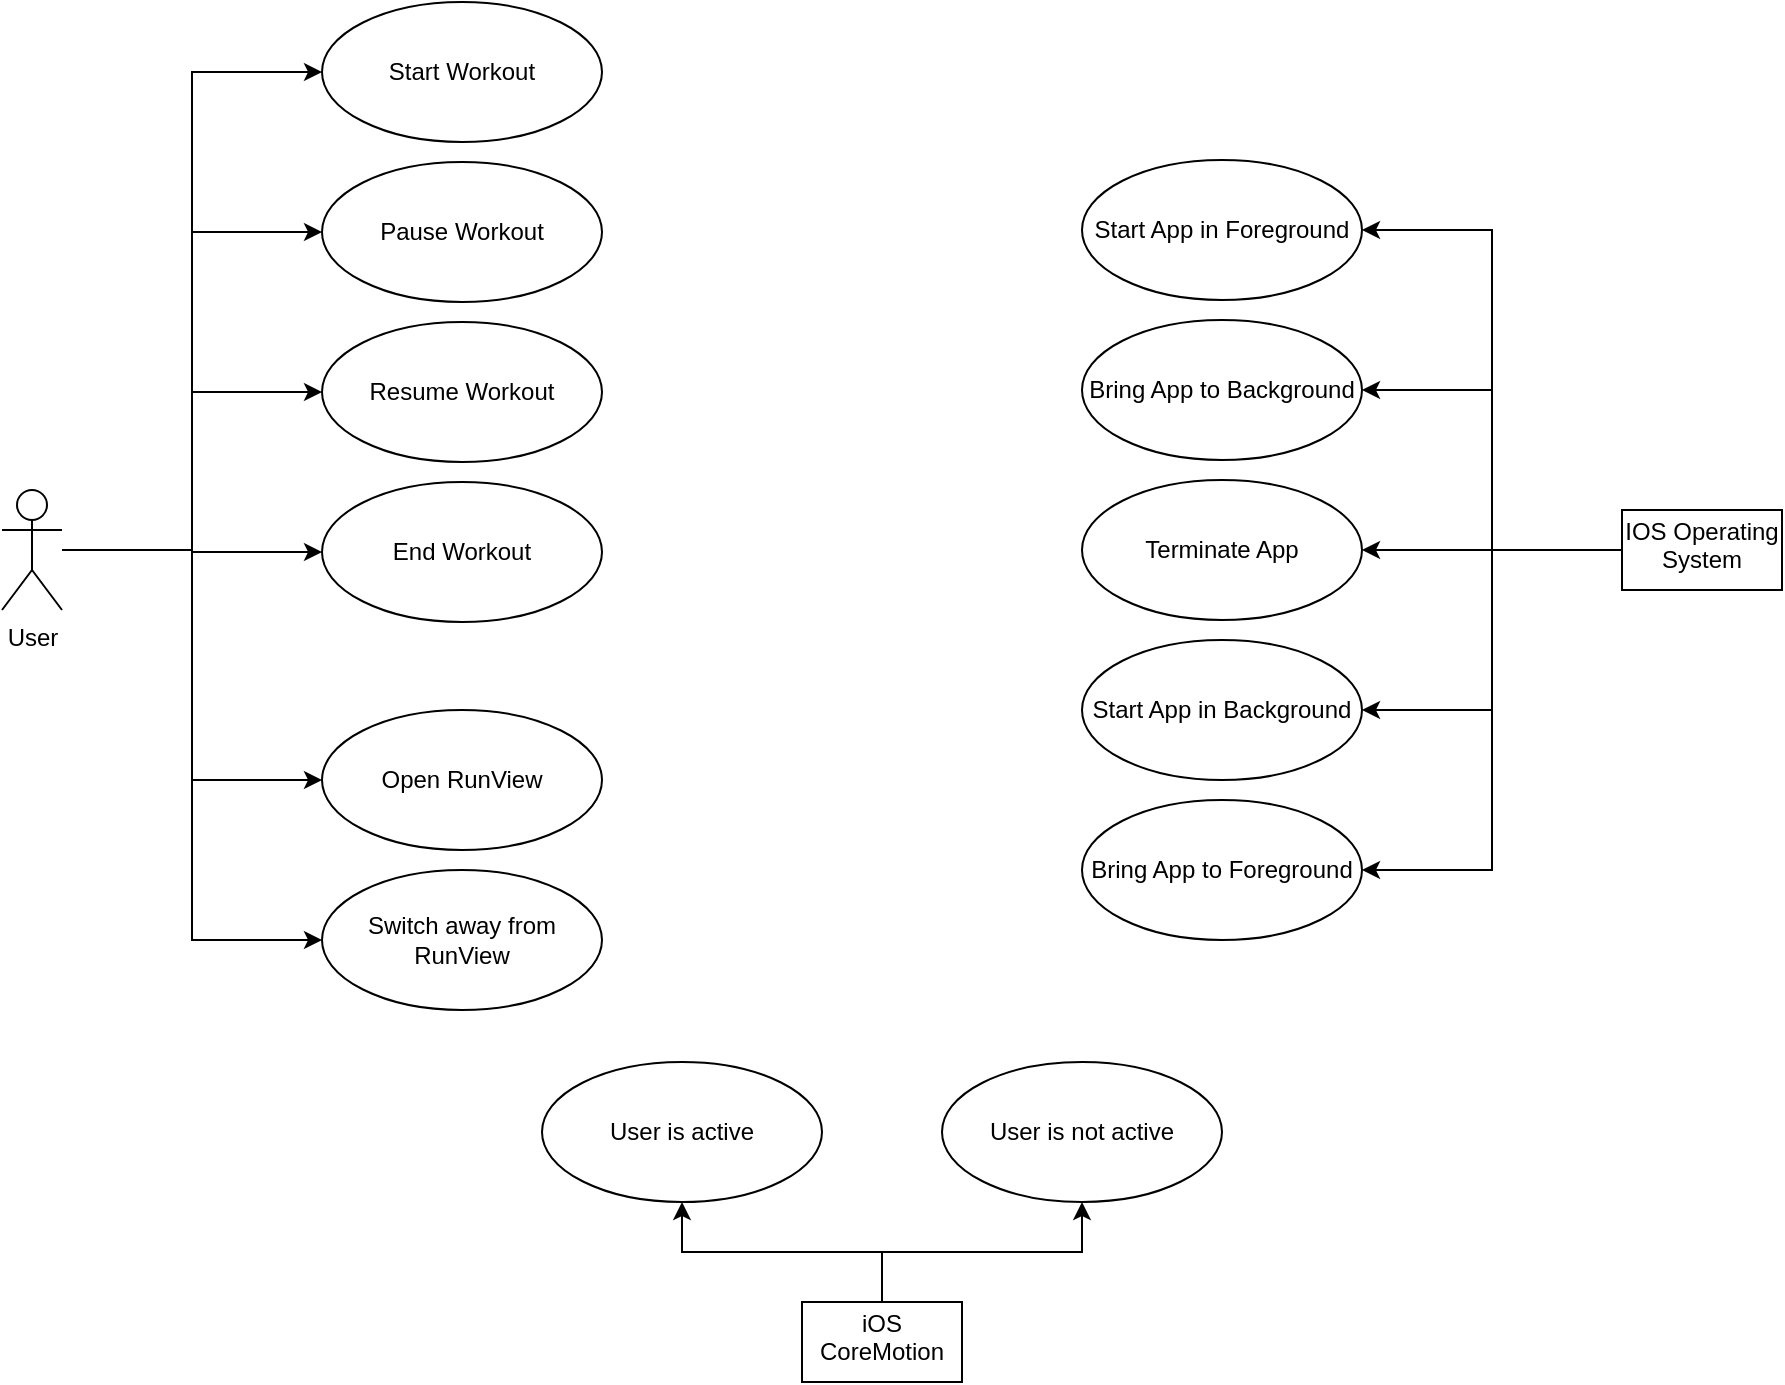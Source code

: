 <mxfile version="16.5.1" type="device" pages="5"><diagram id="ctdwcTEBrZh9KtyTRic9" name="Use Cases"><mxGraphModel dx="1635" dy="962" grid="1" gridSize="10" guides="1" tooltips="1" connect="1" arrows="1" fold="1" page="1" pageScale="1" pageWidth="1169" pageHeight="827" math="0" shadow="0"><root><mxCell id="0"/><mxCell id="1" parent="0"/><mxCell id="K6S7cgL-f75ZCcoacVTi-19" style="edgeStyle=orthogonalEdgeStyle;rounded=0;orthogonalLoop=1;jettySize=auto;html=1;entryX=0;entryY=0.5;entryDx=0;entryDy=0;" edge="1" parent="1" source="K6S7cgL-f75ZCcoacVTi-1" target="K6S7cgL-f75ZCcoacVTi-2"><mxGeometry relative="1" as="geometry"/></mxCell><mxCell id="K6S7cgL-f75ZCcoacVTi-20" style="edgeStyle=orthogonalEdgeStyle;rounded=0;orthogonalLoop=1;jettySize=auto;html=1;entryX=0;entryY=0.5;entryDx=0;entryDy=0;" edge="1" parent="1" source="K6S7cgL-f75ZCcoacVTi-1" target="K6S7cgL-f75ZCcoacVTi-3"><mxGeometry relative="1" as="geometry"/></mxCell><mxCell id="K6S7cgL-f75ZCcoacVTi-21" style="edgeStyle=orthogonalEdgeStyle;rounded=0;orthogonalLoop=1;jettySize=auto;html=1;entryX=0;entryY=0.5;entryDx=0;entryDy=0;" edge="1" parent="1" source="K6S7cgL-f75ZCcoacVTi-1" target="K6S7cgL-f75ZCcoacVTi-5"><mxGeometry relative="1" as="geometry"/></mxCell><mxCell id="K6S7cgL-f75ZCcoacVTi-22" style="edgeStyle=orthogonalEdgeStyle;rounded=0;orthogonalLoop=1;jettySize=auto;html=1;entryX=0;entryY=0.5;entryDx=0;entryDy=0;" edge="1" parent="1" source="K6S7cgL-f75ZCcoacVTi-1" target="K6S7cgL-f75ZCcoacVTi-4"><mxGeometry relative="1" as="geometry"/></mxCell><mxCell id="K6S7cgL-f75ZCcoacVTi-23" style="edgeStyle=orthogonalEdgeStyle;rounded=0;orthogonalLoop=1;jettySize=auto;html=1;entryX=0;entryY=0.5;entryDx=0;entryDy=0;" edge="1" parent="1" source="K6S7cgL-f75ZCcoacVTi-1" target="K6S7cgL-f75ZCcoacVTi-6"><mxGeometry relative="1" as="geometry"/></mxCell><mxCell id="K6S7cgL-f75ZCcoacVTi-24" style="edgeStyle=orthogonalEdgeStyle;rounded=0;orthogonalLoop=1;jettySize=auto;html=1;entryX=0;entryY=0.5;entryDx=0;entryDy=0;" edge="1" parent="1" source="K6S7cgL-f75ZCcoacVTi-1" target="K6S7cgL-f75ZCcoacVTi-7"><mxGeometry relative="1" as="geometry"/></mxCell><mxCell id="K6S7cgL-f75ZCcoacVTi-1" value="User" style="shape=umlActor;html=1;verticalLabelPosition=bottom;verticalAlign=top;align=center;" vertex="1" parent="1"><mxGeometry x="160" y="324" width="30" height="60" as="geometry"/></mxCell><mxCell id="K6S7cgL-f75ZCcoacVTi-2" value="Start Workout" style="ellipse;whiteSpace=wrap;html=1;" vertex="1" parent="1"><mxGeometry x="320" y="80" width="140" height="70" as="geometry"/></mxCell><mxCell id="K6S7cgL-f75ZCcoacVTi-3" value="Pause Workout" style="ellipse;whiteSpace=wrap;html=1;" vertex="1" parent="1"><mxGeometry x="320" y="160" width="140" height="70" as="geometry"/></mxCell><mxCell id="K6S7cgL-f75ZCcoacVTi-4" value="End Workout" style="ellipse;whiteSpace=wrap;html=1;" vertex="1" parent="1"><mxGeometry x="320" y="320" width="140" height="70" as="geometry"/></mxCell><mxCell id="K6S7cgL-f75ZCcoacVTi-5" value="Resume Workout" style="ellipse;whiteSpace=wrap;html=1;" vertex="1" parent="1"><mxGeometry x="320" y="240" width="140" height="70" as="geometry"/></mxCell><mxCell id="K6S7cgL-f75ZCcoacVTi-6" value="Open RunView" style="ellipse;whiteSpace=wrap;html=1;" vertex="1" parent="1"><mxGeometry x="320" y="434" width="140" height="70" as="geometry"/></mxCell><mxCell id="K6S7cgL-f75ZCcoacVTi-7" value="Switch away from RunView" style="ellipse;whiteSpace=wrap;html=1;" vertex="1" parent="1"><mxGeometry x="320" y="514" width="140" height="70" as="geometry"/></mxCell><mxCell id="K6S7cgL-f75ZCcoacVTi-14" style="edgeStyle=orthogonalEdgeStyle;rounded=0;orthogonalLoop=1;jettySize=auto;html=1;entryX=1;entryY=0.5;entryDx=0;entryDy=0;exitX=0;exitY=0.5;exitDx=0;exitDy=0;" edge="1" parent="1" source="K6S7cgL-f75ZCcoacVTi-31" target="K6S7cgL-f75ZCcoacVTi-9"><mxGeometry relative="1" as="geometry"><mxPoint x="970" y="354" as="sourcePoint"/></mxGeometry></mxCell><mxCell id="K6S7cgL-f75ZCcoacVTi-15" style="edgeStyle=orthogonalEdgeStyle;rounded=0;orthogonalLoop=1;jettySize=auto;html=1;entryX=1;entryY=0.5;entryDx=0;entryDy=0;exitX=0;exitY=0.5;exitDx=0;exitDy=0;" edge="1" parent="1" source="K6S7cgL-f75ZCcoacVTi-31" target="K6S7cgL-f75ZCcoacVTi-10"><mxGeometry relative="1" as="geometry"><mxPoint x="970" y="354" as="sourcePoint"/></mxGeometry></mxCell><mxCell id="K6S7cgL-f75ZCcoacVTi-16" style="edgeStyle=orthogonalEdgeStyle;rounded=0;orthogonalLoop=1;jettySize=auto;html=1;entryX=1;entryY=0.5;entryDx=0;entryDy=0;exitX=0;exitY=0.5;exitDx=0;exitDy=0;" edge="1" parent="1" source="K6S7cgL-f75ZCcoacVTi-31" target="K6S7cgL-f75ZCcoacVTi-11"><mxGeometry relative="1" as="geometry"><mxPoint x="970" y="354" as="sourcePoint"/></mxGeometry></mxCell><mxCell id="K6S7cgL-f75ZCcoacVTi-17" style="edgeStyle=orthogonalEdgeStyle;rounded=0;orthogonalLoop=1;jettySize=auto;html=1;entryX=1;entryY=0.5;entryDx=0;entryDy=0;exitX=0;exitY=0.5;exitDx=0;exitDy=0;" edge="1" parent="1" source="K6S7cgL-f75ZCcoacVTi-31" target="K6S7cgL-f75ZCcoacVTi-12"><mxGeometry relative="1" as="geometry"><mxPoint x="970" y="354" as="sourcePoint"/></mxGeometry></mxCell><mxCell id="K6S7cgL-f75ZCcoacVTi-18" style="edgeStyle=orthogonalEdgeStyle;rounded=0;orthogonalLoop=1;jettySize=auto;html=1;entryX=1;entryY=0.5;entryDx=0;entryDy=0;exitX=0;exitY=0.5;exitDx=0;exitDy=0;" edge="1" parent="1" source="K6S7cgL-f75ZCcoacVTi-31" target="K6S7cgL-f75ZCcoacVTi-13"><mxGeometry relative="1" as="geometry"><mxPoint x="970" y="354" as="sourcePoint"/></mxGeometry></mxCell><mxCell id="K6S7cgL-f75ZCcoacVTi-9" value="Start App in Foreground" style="ellipse;whiteSpace=wrap;html=1;" vertex="1" parent="1"><mxGeometry x="700" y="159" width="140" height="70" as="geometry"/></mxCell><mxCell id="K6S7cgL-f75ZCcoacVTi-10" value="Bring App to Background" style="ellipse;whiteSpace=wrap;html=1;" vertex="1" parent="1"><mxGeometry x="700" y="239" width="140" height="70" as="geometry"/></mxCell><mxCell id="K6S7cgL-f75ZCcoacVTi-11" value="Terminate App" style="ellipse;whiteSpace=wrap;html=1;" vertex="1" parent="1"><mxGeometry x="700" y="319" width="140" height="70" as="geometry"/></mxCell><mxCell id="K6S7cgL-f75ZCcoacVTi-12" value="Start App in Background" style="ellipse;whiteSpace=wrap;html=1;" vertex="1" parent="1"><mxGeometry x="700" y="399" width="140" height="70" as="geometry"/></mxCell><mxCell id="K6S7cgL-f75ZCcoacVTi-13" value="Bring App to Foreground" style="ellipse;whiteSpace=wrap;html=1;" vertex="1" parent="1"><mxGeometry x="700" y="479" width="140" height="70" as="geometry"/></mxCell><mxCell id="K6S7cgL-f75ZCcoacVTi-28" style="edgeStyle=orthogonalEdgeStyle;rounded=0;orthogonalLoop=1;jettySize=auto;html=1;entryX=0.5;entryY=1;entryDx=0;entryDy=0;" edge="1" parent="1" source="K6S7cgL-f75ZCcoacVTi-25" target="K6S7cgL-f75ZCcoacVTi-26"><mxGeometry relative="1" as="geometry"/></mxCell><mxCell id="K6S7cgL-f75ZCcoacVTi-29" style="edgeStyle=orthogonalEdgeStyle;rounded=0;orthogonalLoop=1;jettySize=auto;html=1;entryX=0.5;entryY=1;entryDx=0;entryDy=0;" edge="1" parent="1" source="K6S7cgL-f75ZCcoacVTi-25" target="K6S7cgL-f75ZCcoacVTi-27"><mxGeometry relative="1" as="geometry"/></mxCell><mxCell id="K6S7cgL-f75ZCcoacVTi-25" value="&lt;p style=&quot;margin: 0px ; margin-top: 4px ; text-align: center&quot;&gt;iOS CoreMotion&lt;/p&gt;" style="shape=rect;html=1;overflow=fill;html=1;whiteSpace=wrap;align=center;" vertex="1" parent="1"><mxGeometry x="560" y="730" width="80" height="40" as="geometry"/></mxCell><mxCell id="K6S7cgL-f75ZCcoacVTi-26" value="User is active" style="ellipse;whiteSpace=wrap;html=1;" vertex="1" parent="1"><mxGeometry x="430" y="610" width="140" height="70" as="geometry"/></mxCell><mxCell id="K6S7cgL-f75ZCcoacVTi-27" value="User is not active" style="ellipse;whiteSpace=wrap;html=1;" vertex="1" parent="1"><mxGeometry x="630" y="610" width="140" height="70" as="geometry"/></mxCell><mxCell id="K6S7cgL-f75ZCcoacVTi-31" value="&lt;p style=&quot;margin: 0px ; margin-top: 4px ; text-align: center&quot;&gt;IOS Operating System&lt;/p&gt;" style="shape=rect;html=1;overflow=fill;html=1;whiteSpace=wrap;align=center;" vertex="1" parent="1"><mxGeometry x="970" y="334" width="80" height="40" as="geometry"/></mxCell></root></mxGraphModel></diagram><diagram id="S0L-a8MIrVi7IPghUZix" name="Statemachines"><mxGraphModel dx="1529" dy="1094" grid="1" gridSize="10" guides="1" tooltips="1" connect="1" arrows="1" fold="1" page="1" pageScale="1" pageWidth="1169" pageHeight="827" math="0" shadow="0"><root><mxCell id="jffXJrLtnN3wKgJkYIJN-0"/><mxCell id="jffXJrLtnN3wKgJkYIJN-1" parent="jffXJrLtnN3wKgJkYIJN-0"/><mxCell id="jffXJrLtnN3wKgJkYIJN-5" value="State of Run! App" style="shape=umlFrame;whiteSpace=wrap;html=1;fontSize=14;width=150;height=30;fillColor=#d5e8d4;strokeColor=#82b366;" vertex="1" parent="jffXJrLtnN3wKgJkYIJN-1"><mxGeometry x="16" y="60" width="574" height="230" as="geometry"/></mxCell><mxCell id="jffXJrLtnN3wKgJkYIJN-13" style="edgeStyle=orthogonalEdgeStyle;rounded=0;orthogonalLoop=1;jettySize=auto;html=1;fontSize=14;endArrow=open;endFill=0;verticalAlign=bottom;strokeColor=#ff0000;endSize=8;entryX=0;entryY=0.25;entryDx=0;entryDy=0;" edge="1" parent="jffXJrLtnN3wKgJkYIJN-1" source="jffXJrLtnN3wKgJkYIJN-6" target="jffXJrLtnN3wKgJkYIJN-8"><mxGeometry relative="1" as="geometry"><mxPoint x="-114" y="147.5" as="targetPoint"/></mxGeometry></mxCell><mxCell id="jffXJrLtnN3wKgJkYIJN-6" value="" style="ellipse;html=1;shape=startState;fillColor=#000000;strokeColor=#ff0000;fontSize=14;" vertex="1" parent="jffXJrLtnN3wKgJkYIJN-1"><mxGeometry x="46" y="110" width="30" height="30" as="geometry"/></mxCell><mxCell id="jffXJrLtnN3wKgJkYIJN-15" style="edgeStyle=orthogonalEdgeStyle;rounded=0;orthogonalLoop=1;jettySize=auto;html=1;fontSize=14;endArrow=open;endFill=0;verticalAlign=bottom;strokeColor=#ff0000;endSize=8;exitX=0.75;exitY=1;exitDx=0;exitDy=0;entryX=0.75;entryY=0;entryDx=0;entryDy=0;" edge="1" parent="jffXJrLtnN3wKgJkYIJN-1" source="jffXJrLtnN3wKgJkYIJN-9" target="jffXJrLtnN3wKgJkYIJN-12"><mxGeometry relative="1" as="geometry"><mxPoint x="386" y="245" as="targetPoint"/></mxGeometry></mxCell><mxCell id="jffXJrLtnN3wKgJkYIJN-8" value="Background" style="swimlane;fontStyle=1;align=center;verticalAlign=middle;childLayout=stackLayout;horizontal=1;startSize=30;horizontalStack=0;resizeParent=0;resizeLast=1;container=0;fontColor=#000000;collapsible=0;rounded=1;arcSize=0;strokeColor=#ff0000;fillColor=#ffffc0;swimlaneFillColor=#ffffc0;dropTarget=0;fontSize=14;" vertex="1" parent="jffXJrLtnN3wKgJkYIJN-1"><mxGeometry x="126" y="110" width="180" height="75" as="geometry"/></mxCell><mxCell id="jffXJrLtnN3wKgJkYIJN-9" value="Launched but not (yet) active" style="text;html=1;strokeColor=none;fillColor=none;align=center;verticalAlign=middle;spacingLeft=4;spacingRight=4;whiteSpace=wrap;overflow=hidden;rotatable=0;fontColor=#000000;fontSize=14;" vertex="1" parent="jffXJrLtnN3wKgJkYIJN-8"><mxGeometry y="30" width="180" height="45" as="geometry"/></mxCell><mxCell id="jffXJrLtnN3wKgJkYIJN-17" style="edgeStyle=orthogonalEdgeStyle;rounded=0;orthogonalLoop=1;jettySize=auto;html=1;fontSize=14;endArrow=open;endFill=0;verticalAlign=bottom;strokeColor=#ff0000;endSize=8;entryX=1;entryY=0.75;entryDx=0;entryDy=0;exitX=0;exitY=0.75;exitDx=0;exitDy=0;" edge="1" parent="jffXJrLtnN3wKgJkYIJN-1" source="jffXJrLtnN3wKgJkYIJN-10" target="jffXJrLtnN3wKgJkYIJN-12"><mxGeometry relative="1" as="geometry"/></mxCell><mxCell id="jffXJrLtnN3wKgJkYIJN-18" style="edgeStyle=orthogonalEdgeStyle;rounded=0;orthogonalLoop=1;jettySize=auto;html=1;fontSize=14;endArrow=open;endFill=0;verticalAlign=bottom;strokeColor=#ff0000;endSize=8;entryX=1;entryY=0.25;entryDx=0;entryDy=0;exitX=0.5;exitY=0;exitDx=0;exitDy=0;" edge="1" parent="jffXJrLtnN3wKgJkYIJN-1" source="jffXJrLtnN3wKgJkYIJN-10" target="jffXJrLtnN3wKgJkYIJN-8"><mxGeometry relative="1" as="geometry"/></mxCell><mxCell id="jffXJrLtnN3wKgJkYIJN-10" value="Foreground&#10;RunView Active" style="swimlane;fontStyle=1;align=center;verticalAlign=middle;childLayout=stackLayout;horizontal=1;startSize=30;horizontalStack=0;resizeParent=0;resizeLast=1;container=0;fontColor=#000000;collapsible=0;rounded=1;arcSize=0;strokeColor=#ff0000;fillColor=#ffffc0;swimlaneFillColor=#ffffc0;dropTarget=0;fontSize=14;" vertex="1" parent="jffXJrLtnN3wKgJkYIJN-1"><mxGeometry x="356" y="210" width="200" height="60" as="geometry"/></mxCell><mxCell id="jffXJrLtnN3wKgJkYIJN-16" style="edgeStyle=orthogonalEdgeStyle;rounded=0;orthogonalLoop=1;jettySize=auto;html=1;fontSize=14;endArrow=open;endFill=0;verticalAlign=bottom;strokeColor=#ff0000;endSize=8;exitX=1;exitY=0.25;exitDx=0;exitDy=0;entryX=0;entryY=0.25;entryDx=0;entryDy=0;" edge="1" parent="jffXJrLtnN3wKgJkYIJN-1" source="jffXJrLtnN3wKgJkYIJN-12" target="jffXJrLtnN3wKgJkYIJN-10"><mxGeometry relative="1" as="geometry"/></mxCell><mxCell id="jffXJrLtnN3wKgJkYIJN-12" value="Foreground&#10;RunView Inactive" style="swimlane;fontStyle=1;align=center;verticalAlign=middle;childLayout=stackLayout;horizontal=1;startSize=30;horizontalStack=0;resizeParent=0;resizeLast=1;container=0;fontColor=#000000;collapsible=0;rounded=1;arcSize=0;strokeColor=#ff0000;fillColor=#ffffc0;swimlaneFillColor=#ffffc0;dropTarget=0;fontSize=14;" vertex="1" parent="jffXJrLtnN3wKgJkYIJN-1"><mxGeometry x="126" y="210" width="180" height="60" as="geometry"/></mxCell><mxCell id="jffXJrLtnN3wKgJkYIJN-20" style="edgeStyle=orthogonalEdgeStyle;rounded=0;orthogonalLoop=1;jettySize=auto;html=1;fontSize=14;endArrow=open;endFill=0;verticalAlign=bottom;strokeColor=#ff0000;endSize=8;exitX=0.25;exitY=0;exitDx=0;exitDy=0;entryX=0.25;entryY=1;entryDx=0;entryDy=0;" edge="1" parent="jffXJrLtnN3wKgJkYIJN-1" source="jffXJrLtnN3wKgJkYIJN-12" target="jffXJrLtnN3wKgJkYIJN-9"><mxGeometry relative="1" as="geometry"><mxPoint x="401" y="195" as="sourcePoint"/><mxPoint x="401" y="255" as="targetPoint"/></mxGeometry></mxCell><mxCell id="jffXJrLtnN3wKgJkYIJN-22" value="" style="ellipse;html=1;shape=endState;fillColor=#000000;strokeColor=#ff0000;fontSize=14;" vertex="1" parent="jffXJrLtnN3wKgJkYIJN-1"><mxGeometry x="46" y="147.5" width="30" height="30" as="geometry"/></mxCell><mxCell id="jffXJrLtnN3wKgJkYIJN-23" style="edgeStyle=orthogonalEdgeStyle;rounded=0;orthogonalLoop=1;jettySize=auto;html=1;fontSize=14;endArrow=open;endFill=0;verticalAlign=bottom;strokeColor=#ff0000;endSize=8;entryX=1;entryY=0.5;entryDx=0;entryDy=0;exitX=0;exitY=0.5;exitDx=0;exitDy=0;" edge="1" parent="jffXJrLtnN3wKgJkYIJN-1" source="jffXJrLtnN3wKgJkYIJN-9" target="jffXJrLtnN3wKgJkYIJN-22"><mxGeometry relative="1" as="geometry"><mxPoint x="86" y="140" as="sourcePoint"/><mxPoint x="266" y="138.75" as="targetPoint"/></mxGeometry></mxCell><mxCell id="jffXJrLtnN3wKgJkYIJN-24" value="State of Workout" style="shape=umlFrame;whiteSpace=wrap;html=1;fontSize=14;width=150;height=30;fillColor=#d5e8d4;strokeColor=#82b366;" vertex="1" parent="jffXJrLtnN3wKgJkYIJN-1"><mxGeometry x="16" y="320" width="574" height="240" as="geometry"/></mxCell><mxCell id="jffXJrLtnN3wKgJkYIJN-34" style="edgeStyle=orthogonalEdgeStyle;rounded=0;orthogonalLoop=1;jettySize=auto;html=1;entryX=0;entryY=0.25;entryDx=0;entryDy=0;fontSize=14;endArrow=open;endFill=0;verticalAlign=bottom;strokeColor=#ff0000;endSize=8;" edge="1" parent="jffXJrLtnN3wKgJkYIJN-1" source="jffXJrLtnN3wKgJkYIJN-28" target="E5mLsvQPaYt3aXIPoGyz-0"><mxGeometry relative="1" as="geometry"/></mxCell><mxCell id="jffXJrLtnN3wKgJkYIJN-28" value="" style="ellipse;html=1;shape=startState;fillColor=#000000;strokeColor=#ff0000;fontSize=14;" vertex="1" parent="jffXJrLtnN3wKgJkYIJN-1"><mxGeometry x="46" y="370" width="30" height="30" as="geometry"/></mxCell><mxCell id="jffXJrLtnN3wKgJkYIJN-36" style="edgeStyle=orthogonalEdgeStyle;rounded=0;orthogonalLoop=1;jettySize=auto;html=1;entryX=0.75;entryY=0;entryDx=0;entryDy=0;fontSize=14;endArrow=open;endFill=0;exitX=0.75;exitY=1;exitDx=0;exitDy=0;verticalAlign=bottom;strokeColor=#ff0000;endSize=8;" edge="1" parent="jffXJrLtnN3wKgJkYIJN-1" source="jffXJrLtnN3wKgJkYIJN-30" target="jffXJrLtnN3wKgJkYIJN-32"><mxGeometry relative="1" as="geometry"/></mxCell><mxCell id="jffXJrLtnN3wKgJkYIJN-29" value="Started" style="swimlane;fontStyle=1;align=center;verticalAlign=middle;childLayout=stackLayout;horizontal=1;startSize=30;horizontalStack=0;resizeParent=0;resizeLast=1;container=0;fontColor=#000000;collapsible=0;rounded=1;arcSize=0;strokeColor=#ff0000;fillColor=#ffffc0;swimlaneFillColor=#ffffc0;dropTarget=0;fontSize=14;" vertex="1" parent="jffXJrLtnN3wKgJkYIJN-1"><mxGeometry x="376" y="370" width="180" height="75" as="geometry"/></mxCell><mxCell id="jffXJrLtnN3wKgJkYIJN-30" value="User is active" style="text;html=1;strokeColor=none;fillColor=none;align=center;verticalAlign=middle;spacingLeft=4;spacingRight=4;whiteSpace=wrap;overflow=hidden;rotatable=0;fontColor=#000000;fontSize=14;" vertex="1" parent="jffXJrLtnN3wKgJkYIJN-29"><mxGeometry y="30" width="180" height="45" as="geometry"/></mxCell><mxCell id="ZGtfBLm1rINZ3jGCD_Hh-108" value="User is active" style="text;html=1;strokeColor=none;fillColor=none;align=center;verticalAlign=middle;spacingLeft=4;spacingRight=4;whiteSpace=wrap;overflow=hidden;rotatable=0;fontColor=#000000;fontSize=14;" vertex="1" parent="jffXJrLtnN3wKgJkYIJN-29"><mxGeometry y="75" width="180" as="geometry"/></mxCell><mxCell id="jffXJrLtnN3wKgJkYIJN-31" value="" style="ellipse;html=1;shape=endState;fillColor=#000000;strokeColor=#ff0000;fontSize=14;" vertex="1" parent="jffXJrLtnN3wKgJkYIJN-1"><mxGeometry x="46" y="407.5" width="30" height="30" as="geometry"/></mxCell><mxCell id="jffXJrLtnN3wKgJkYIJN-37" style="edgeStyle=orthogonalEdgeStyle;rounded=0;orthogonalLoop=1;jettySize=auto;html=1;entryX=0.25;entryY=1;entryDx=0;entryDy=0;fontSize=14;endArrow=open;endFill=0;exitX=0.25;exitY=0;exitDx=0;exitDy=0;verticalAlign=bottom;strokeColor=#ff0000;endSize=8;" edge="1" parent="jffXJrLtnN3wKgJkYIJN-1" source="jffXJrLtnN3wKgJkYIJN-32" target="jffXJrLtnN3wKgJkYIJN-30"><mxGeometry relative="1" as="geometry"/></mxCell><mxCell id="jffXJrLtnN3wKgJkYIJN-38" style="edgeStyle=orthogonalEdgeStyle;rounded=0;orthogonalLoop=1;jettySize=auto;html=1;entryX=0.5;entryY=1;entryDx=0;entryDy=0;fontSize=14;endArrow=open;endFill=0;verticalAlign=bottom;strokeColor=#ff0000;endSize=8;" edge="1" parent="jffXJrLtnN3wKgJkYIJN-1" source="jffXJrLtnN3wKgJkYIJN-32" target="jffXJrLtnN3wKgJkYIJN-31"><mxGeometry relative="1" as="geometry"/></mxCell><mxCell id="jffXJrLtnN3wKgJkYIJN-32" value="Paused" style="swimlane;fontStyle=1;align=center;verticalAlign=middle;childLayout=stackLayout;horizontal=1;startSize=30;horizontalStack=0;resizeParent=0;resizeLast=1;container=0;fontColor=#000000;collapsible=0;rounded=1;arcSize=0;strokeColor=#ff0000;fillColor=#ffffc0;swimlaneFillColor=#ffffc0;dropTarget=0;fontSize=14;" vertex="1" parent="jffXJrLtnN3wKgJkYIJN-1"><mxGeometry x="376" y="470" width="180" height="75" as="geometry"/></mxCell><mxCell id="jffXJrLtnN3wKgJkYIJN-33" value="User is temporarely not acting" style="text;html=1;strokeColor=none;fillColor=none;align=center;verticalAlign=middle;spacingLeft=4;spacingRight=4;whiteSpace=wrap;overflow=hidden;rotatable=0;fontColor=#000000;fontSize=14;" vertex="1" parent="jffXJrLtnN3wKgJkYIJN-32"><mxGeometry y="30" width="180" height="45" as="geometry"/></mxCell><mxCell id="jffXJrLtnN3wKgJkYIJN-39" value="State of ACL Twin" style="shape=umlFrame;whiteSpace=wrap;html=1;fontSize=14;width=150;height=30;fillColor=#d5e8d4;strokeColor=#82b366;" vertex="1" parent="jffXJrLtnN3wKgJkYIJN-1"><mxGeometry x="16" y="587" width="704" height="290" as="geometry"/></mxCell><mxCell id="ZGtfBLm1rINZ3jGCD_Hh-23" style="edgeStyle=orthogonalEdgeStyle;rounded=0;orthogonalLoop=1;jettySize=auto;html=1;entryX=0.75;entryY=0;entryDx=0;entryDy=0;fontSize=14;endArrow=open;endFill=0;exitX=0.75;exitY=1;exitDx=0;exitDy=0;verticalAlign=bottom;strokeColor=#ff0000;endSize=8;" edge="1" parent="jffXJrLtnN3wKgJkYIJN-1" source="ZGtfBLm1rINZ3jGCD_Hh-1" target="ZGtfBLm1rINZ3jGCD_Hh-4"><mxGeometry relative="1" as="geometry"/></mxCell><mxCell id="ZGtfBLm1rINZ3jGCD_Hh-26" style="edgeStyle=orthogonalEdgeStyle;rounded=0;orthogonalLoop=1;jettySize=auto;html=1;entryX=1;entryY=0.5;entryDx=0;entryDy=0;fontSize=14;endArrow=open;endFill=0;verticalAlign=bottom;strokeColor=#ff0000;endSize=8;" edge="1" parent="jffXJrLtnN3wKgJkYIJN-1" source="ZGtfBLm1rINZ3jGCD_Hh-0" target="ZGtfBLm1rINZ3jGCD_Hh-3"><mxGeometry relative="1" as="geometry"/></mxCell><mxCell id="ZGtfBLm1rINZ3jGCD_Hh-0" value="Started" style="swimlane;fontStyle=1;align=center;verticalAlign=middle;childLayout=stackLayout;horizontal=1;startSize=30;horizontalStack=0;resizeParent=0;resizeLast=1;container=0;fontColor=#000000;collapsible=0;rounded=1;arcSize=0;strokeColor=#ff0000;fillColor=#ffffc0;swimlaneFillColor=#ffffc0;dropTarget=0;fontSize=14;" vertex="1" parent="jffXJrLtnN3wKgJkYIJN-1"><mxGeometry x="516" y="637" width="180" height="75" as="geometry"/></mxCell><mxCell id="ZGtfBLm1rINZ3jGCD_Hh-1" value="Service is active" style="text;html=1;strokeColor=none;fillColor=none;align=center;verticalAlign=middle;spacingLeft=4;spacingRight=4;whiteSpace=wrap;overflow=hidden;rotatable=0;fontColor=#000000;fontSize=14;" vertex="1" parent="ZGtfBLm1rINZ3jGCD_Hh-0"><mxGeometry y="30" width="180" height="45" as="geometry"/></mxCell><mxCell id="ZGtfBLm1rINZ3jGCD_Hh-13" style="edgeStyle=orthogonalEdgeStyle;rounded=0;orthogonalLoop=1;jettySize=auto;html=1;entryX=0;entryY=0.5;entryDx=0;entryDy=0;fontSize=14;endArrow=open;endFill=0;verticalAlign=bottom;strokeColor=#ff0000;endSize=8;" edge="1" parent="jffXJrLtnN3wKgJkYIJN-1" source="ZGtfBLm1rINZ3jGCD_Hh-2" target="ZGtfBLm1rINZ3jGCD_Hh-10"><mxGeometry relative="1" as="geometry"/></mxCell><mxCell id="ZGtfBLm1rINZ3jGCD_Hh-2" value="" style="ellipse;html=1;shape=startState;fillColor=#000000;strokeColor=#ff0000;fontSize=14;" vertex="1" parent="jffXJrLtnN3wKgJkYIJN-1"><mxGeometry x="46" y="642" width="30" height="30" as="geometry"/></mxCell><mxCell id="ZGtfBLm1rINZ3jGCD_Hh-3" value="" style="ellipse;html=1;shape=endState;fillColor=#000000;strokeColor=#ff0000;fontSize=14;" vertex="1" parent="jffXJrLtnN3wKgJkYIJN-1"><mxGeometry x="386" y="837" width="30" height="30" as="geometry"/></mxCell><mxCell id="ZGtfBLm1rINZ3jGCD_Hh-4" value="Paused" style="swimlane;fontStyle=1;align=center;verticalAlign=middle;childLayout=stackLayout;horizontal=1;startSize=30;horizontalStack=0;resizeParent=0;resizeLast=1;container=0;fontColor=#000000;collapsible=0;rounded=1;arcSize=0;strokeColor=#ff0000;fillColor=#ffffc0;swimlaneFillColor=#ffffc0;dropTarget=0;fontSize=14;" vertex="1" parent="jffXJrLtnN3wKgJkYIJN-1"><mxGeometry x="516" y="737" width="180" height="75" as="geometry"/></mxCell><mxCell id="ZGtfBLm1rINZ3jGCD_Hh-5" value="Service is temporarely inactive. Persistent!" style="text;html=1;strokeColor=none;fillColor=none;align=center;verticalAlign=middle;spacingLeft=4;spacingRight=4;whiteSpace=wrap;overflow=hidden;rotatable=0;fontColor=#000000;fontSize=14;" vertex="1" parent="ZGtfBLm1rINZ3jGCD_Hh-4"><mxGeometry y="30" width="180" height="45" as="geometry"/></mxCell><mxCell id="ZGtfBLm1rINZ3jGCD_Hh-6" value="not available" style="swimlane;fontStyle=1;align=center;verticalAlign=middle;childLayout=stackLayout;horizontal=1;startSize=30;horizontalStack=0;resizeParent=0;resizeLast=1;container=0;fontColor=#000000;collapsible=0;rounded=1;arcSize=0;strokeColor=#ff0000;fillColor=#ffffc0;swimlaneFillColor=#ffffc0;dropTarget=0;fontSize=14;" vertex="1" parent="jffXJrLtnN3wKgJkYIJN-1"><mxGeometry x="76" y="739.5" width="180" height="75" as="geometry"/></mxCell><mxCell id="ZGtfBLm1rINZ3jGCD_Hh-7" value="Device without motion detection" style="text;html=1;strokeColor=none;fillColor=none;align=center;verticalAlign=middle;spacingLeft=4;spacingRight=4;whiteSpace=wrap;overflow=hidden;rotatable=0;fontColor=#000000;fontSize=14;" vertex="1" parent="ZGtfBLm1rINZ3jGCD_Hh-6"><mxGeometry y="30" width="180" height="45" as="geometry"/></mxCell><mxCell id="ZGtfBLm1rINZ3jGCD_Hh-8" value="not allowed" style="swimlane;fontStyle=1;align=center;verticalAlign=middle;childLayout=stackLayout;horizontal=1;startSize=30;horizontalStack=0;resizeParent=0;resizeLast=1;container=0;fontColor=#000000;collapsible=0;rounded=1;arcSize=0;strokeColor=#ff0000;fillColor=#ffffc0;swimlaneFillColor=#ffffc0;dropTarget=0;fontSize=14;" vertex="1" parent="jffXJrLtnN3wKgJkYIJN-1"><mxGeometry x="276" y="739.5" width="180" height="75" as="geometry"/></mxCell><mxCell id="ZGtfBLm1rINZ3jGCD_Hh-9" value="User did not allow service" style="text;html=1;strokeColor=none;fillColor=none;align=center;verticalAlign=middle;spacingLeft=4;spacingRight=4;whiteSpace=wrap;overflow=hidden;rotatable=0;fontColor=#000000;fontSize=14;" vertex="1" parent="ZGtfBLm1rINZ3jGCD_Hh-8"><mxGeometry y="30" width="180" height="45" as="geometry"/></mxCell><mxCell id="ZGtfBLm1rINZ3jGCD_Hh-16" style="edgeStyle=orthogonalEdgeStyle;rounded=0;orthogonalLoop=1;jettySize=auto;html=1;entryX=0;entryY=0.5;entryDx=0;entryDy=0;fontSize=14;endArrow=open;endFill=0;verticalAlign=bottom;strokeColor=#ff0000;endSize=8;" edge="1" parent="jffXJrLtnN3wKgJkYIJN-1" source="ZGtfBLm1rINZ3jGCD_Hh-10" target="ZGtfBLm1rINZ3jGCD_Hh-14"><mxGeometry relative="1" as="geometry"/></mxCell><mxCell id="ZGtfBLm1rINZ3jGCD_Hh-19" value="yes" style="edgeLabel;html=1;align=center;verticalAlign=middle;resizable=0;points=[];fontSize=14;" vertex="1" connectable="0" parent="ZGtfBLm1rINZ3jGCD_Hh-16"><mxGeometry x="-0.848" relative="1" as="geometry"><mxPoint x="11" as="offset"/></mxGeometry></mxCell><mxCell id="ZGtfBLm1rINZ3jGCD_Hh-10" value="available?" style="rhombus;whiteSpace=wrap;html=1;fillColor=#ffffc0;strokeColor=#ff0000;fontSize=14;" vertex="1" parent="jffXJrLtnN3wKgJkYIJN-1"><mxGeometry x="126" y="637" width="80" height="40" as="geometry"/></mxCell><mxCell id="ZGtfBLm1rINZ3jGCD_Hh-12" value="" style="edgeStyle=orthogonalEdgeStyle;html=1;align=left;verticalAlign=top;endArrow=open;endSize=8;strokeColor=#ff0000;rounded=0;fontSize=14;entryX=0.5;entryY=0;entryDx=0;entryDy=0;" edge="1" source="ZGtfBLm1rINZ3jGCD_Hh-10" parent="jffXJrLtnN3wKgJkYIJN-1" target="ZGtfBLm1rINZ3jGCD_Hh-6"><mxGeometry x="-1" relative="1" as="geometry"><mxPoint x="166" y="767" as="targetPoint"/></mxGeometry></mxCell><mxCell id="ZGtfBLm1rINZ3jGCD_Hh-20" value="no" style="edgeLabel;html=1;align=center;verticalAlign=middle;resizable=0;points=[];fontSize=14;" vertex="1" connectable="0" parent="ZGtfBLm1rINZ3jGCD_Hh-12"><mxGeometry x="-0.281" y="2" relative="1" as="geometry"><mxPoint x="-2" y="-19" as="offset"/></mxGeometry></mxCell><mxCell id="ZGtfBLm1rINZ3jGCD_Hh-17" style="edgeStyle=orthogonalEdgeStyle;rounded=0;orthogonalLoop=1;jettySize=auto;html=1;entryX=0;entryY=0.25;entryDx=0;entryDy=0;fontSize=14;endArrow=open;endFill=0;verticalAlign=bottom;strokeColor=#ff0000;endSize=8;" edge="1" parent="jffXJrLtnN3wKgJkYIJN-1" source="ZGtfBLm1rINZ3jGCD_Hh-14" target="ZGtfBLm1rINZ3jGCD_Hh-0"><mxGeometry relative="1" as="geometry"/></mxCell><mxCell id="ZGtfBLm1rINZ3jGCD_Hh-21" value="yes" style="edgeLabel;html=1;align=center;verticalAlign=middle;resizable=0;points=[];fontSize=14;" vertex="1" connectable="0" parent="ZGtfBLm1rINZ3jGCD_Hh-17"><mxGeometry x="-0.757" relative="1" as="geometry"><mxPoint as="offset"/></mxGeometry></mxCell><mxCell id="ZGtfBLm1rINZ3jGCD_Hh-18" style="edgeStyle=orthogonalEdgeStyle;rounded=0;orthogonalLoop=1;jettySize=auto;html=1;entryX=0.5;entryY=0;entryDx=0;entryDy=0;fontSize=14;endArrow=open;endFill=0;verticalAlign=bottom;strokeColor=#ff0000;endSize=8;" edge="1" parent="jffXJrLtnN3wKgJkYIJN-1" source="ZGtfBLm1rINZ3jGCD_Hh-14" target="ZGtfBLm1rINZ3jGCD_Hh-8"><mxGeometry relative="1" as="geometry"/></mxCell><mxCell id="ZGtfBLm1rINZ3jGCD_Hh-22" value="no" style="edgeLabel;html=1;align=center;verticalAlign=middle;resizable=0;points=[];fontSize=14;" vertex="1" connectable="0" parent="ZGtfBLm1rINZ3jGCD_Hh-18"><mxGeometry x="-0.844" y="4" relative="1" as="geometry"><mxPoint x="-4" y="6" as="offset"/></mxGeometry></mxCell><mxCell id="ZGtfBLm1rINZ3jGCD_Hh-14" value="allowed?" style="rhombus;whiteSpace=wrap;html=1;fillColor=#ffffc0;strokeColor=#ff0000;fontSize=14;" vertex="1" parent="jffXJrLtnN3wKgJkYIJN-1"><mxGeometry x="326" y="637.25" width="80" height="40" as="geometry"/></mxCell><mxCell id="ZGtfBLm1rINZ3jGCD_Hh-24" style="edgeStyle=orthogonalEdgeStyle;rounded=0;orthogonalLoop=1;jettySize=auto;html=1;entryX=0.25;entryY=1;entryDx=0;entryDy=0;fontSize=14;endArrow=open;endFill=0;exitX=0.25;exitY=0;exitDx=0;exitDy=0;verticalAlign=bottom;strokeColor=#ff0000;endSize=8;" edge="1" parent="jffXJrLtnN3wKgJkYIJN-1" source="ZGtfBLm1rINZ3jGCD_Hh-4" target="ZGtfBLm1rINZ3jGCD_Hh-1"><mxGeometry relative="1" as="geometry"/></mxCell><mxCell id="ZGtfBLm1rINZ3jGCD_Hh-25" style="edgeStyle=orthogonalEdgeStyle;rounded=0;orthogonalLoop=1;jettySize=auto;html=1;entryX=1;entryY=0.5;entryDx=0;entryDy=0;fontSize=14;endArrow=open;endFill=0;exitX=0.5;exitY=1;exitDx=0;exitDy=0;verticalAlign=bottom;strokeColor=#ff0000;endSize=8;" edge="1" parent="jffXJrLtnN3wKgJkYIJN-1" source="ZGtfBLm1rINZ3jGCD_Hh-5" target="ZGtfBLm1rINZ3jGCD_Hh-3"><mxGeometry relative="1" as="geometry"/></mxCell><mxCell id="ZGtfBLm1rINZ3jGCD_Hh-27" style="edgeStyle=orthogonalEdgeStyle;rounded=0;orthogonalLoop=1;jettySize=auto;html=1;entryX=0;entryY=0.5;entryDx=0;entryDy=0;fontSize=14;endArrow=open;endFill=0;verticalAlign=bottom;strokeColor=#ff0000;endSize=8;" edge="1" parent="jffXJrLtnN3wKgJkYIJN-1" source="ZGtfBLm1rINZ3jGCD_Hh-9" target="ZGtfBLm1rINZ3jGCD_Hh-3"><mxGeometry relative="1" as="geometry"/></mxCell><mxCell id="ZGtfBLm1rINZ3jGCD_Hh-28" style="edgeStyle=orthogonalEdgeStyle;rounded=0;orthogonalLoop=1;jettySize=auto;html=1;fontSize=14;endArrow=open;endFill=0;exitX=0.5;exitY=1;exitDx=0;exitDy=0;entryX=0;entryY=0.5;entryDx=0;entryDy=0;verticalAlign=bottom;strokeColor=#ff0000;endSize=8;" edge="1" parent="jffXJrLtnN3wKgJkYIJN-1" source="ZGtfBLm1rINZ3jGCD_Hh-7" target="ZGtfBLm1rINZ3jGCD_Hh-3"><mxGeometry relative="1" as="geometry"><mxPoint x="386" y="882.5" as="targetPoint"/></mxGeometry></mxCell><mxCell id="ZGtfBLm1rINZ3jGCD_Hh-57" value="State of HRM Twin" style="shape=umlFrame;whiteSpace=wrap;html=1;fontSize=14;width=150;height=30;fillColor=#d5e8d4;strokeColor=#82b366;" vertex="1" parent="jffXJrLtnN3wKgJkYIJN-1"><mxGeometry x="16" y="910" width="704" height="350" as="geometry"/></mxCell><mxCell id="ZGtfBLm1rINZ3jGCD_Hh-59" style="edgeStyle=orthogonalEdgeStyle;rounded=0;orthogonalLoop=1;jettySize=auto;html=1;entryX=1;entryY=0.5;entryDx=0;entryDy=0;fontSize=14;endArrow=open;endFill=0;verticalAlign=bottom;strokeColor=#ff0000;endSize=8;" edge="1" parent="jffXJrLtnN3wKgJkYIJN-1" source="ZGtfBLm1rINZ3jGCD_Hh-60" target="ZGtfBLm1rINZ3jGCD_Hh-64"><mxGeometry relative="1" as="geometry"/></mxCell><mxCell id="ZGtfBLm1rINZ3jGCD_Hh-60" value="Started" style="swimlane;fontStyle=1;align=center;verticalAlign=middle;childLayout=stackLayout;horizontal=1;startSize=30;horizontalStack=0;resizeParent=0;resizeLast=1;container=0;fontColor=#000000;collapsible=0;rounded=1;arcSize=0;strokeColor=#ff0000;fillColor=#ffffc0;swimlaneFillColor=#ffffc0;dropTarget=0;fontSize=14;" vertex="1" parent="jffXJrLtnN3wKgJkYIJN-1"><mxGeometry x="526" y="960.25" width="180" height="75" as="geometry"/></mxCell><mxCell id="ZGtfBLm1rINZ3jGCD_Hh-61" value="Service is active" style="text;html=1;strokeColor=none;fillColor=none;align=center;verticalAlign=middle;spacingLeft=4;spacingRight=4;whiteSpace=wrap;overflow=hidden;rotatable=0;fontColor=#000000;fontSize=14;" vertex="1" parent="ZGtfBLm1rINZ3jGCD_Hh-60"><mxGeometry y="30" width="180" height="45" as="geometry"/></mxCell><mxCell id="ZGtfBLm1rINZ3jGCD_Hh-62" style="edgeStyle=orthogonalEdgeStyle;rounded=0;orthogonalLoop=1;jettySize=auto;html=1;entryX=0;entryY=0.5;entryDx=0;entryDy=0;fontSize=14;endArrow=open;endFill=0;verticalAlign=bottom;strokeColor=#ff0000;endSize=8;" edge="1" parent="jffXJrLtnN3wKgJkYIJN-1" source="ZGtfBLm1rINZ3jGCD_Hh-63" target="ZGtfBLm1rINZ3jGCD_Hh-73"><mxGeometry relative="1" as="geometry"/></mxCell><mxCell id="ZGtfBLm1rINZ3jGCD_Hh-63" value="" style="ellipse;html=1;shape=startState;fillColor=#000000;strokeColor=#ff0000;fontSize=14;" vertex="1" parent="jffXJrLtnN3wKgJkYIJN-1"><mxGeometry x="46" y="965" width="30" height="30" as="geometry"/></mxCell><mxCell id="ZGtfBLm1rINZ3jGCD_Hh-64" value="" style="ellipse;html=1;shape=endState;fillColor=#000000;strokeColor=#ff0000;fontSize=14;" vertex="1" parent="jffXJrLtnN3wKgJkYIJN-1"><mxGeometry x="386" y="1220" width="30" height="30" as="geometry"/></mxCell><mxCell id="ZGtfBLm1rINZ3jGCD_Hh-67" value="not available" style="swimlane;fontStyle=1;align=center;verticalAlign=middle;childLayout=stackLayout;horizontal=1;startSize=30;horizontalStack=0;resizeParent=0;resizeLast=1;container=0;fontColor=#000000;collapsible=0;rounded=1;arcSize=0;strokeColor=#ff0000;fillColor=#ffffc0;swimlaneFillColor=#ffffc0;dropTarget=0;fontSize=14;" vertex="1" parent="jffXJrLtnN3wKgJkYIJN-1"><mxGeometry x="76" y="1087" width="180" height="75" as="geometry"/></mxCell><mxCell id="ZGtfBLm1rINZ3jGCD_Hh-68" value="Device without BLE service" style="text;html=1;strokeColor=none;fillColor=none;align=center;verticalAlign=middle;spacingLeft=4;spacingRight=4;whiteSpace=wrap;overflow=hidden;rotatable=0;fontColor=#000000;fontSize=14;" vertex="1" parent="ZGtfBLm1rINZ3jGCD_Hh-67"><mxGeometry y="30" width="180" height="45" as="geometry"/></mxCell><mxCell id="ZGtfBLm1rINZ3jGCD_Hh-69" value="not allowed" style="swimlane;fontStyle=1;align=center;verticalAlign=middle;childLayout=stackLayout;horizontal=1;startSize=30;horizontalStack=0;resizeParent=0;resizeLast=1;container=0;fontColor=#000000;collapsible=0;rounded=1;arcSize=0;strokeColor=#ff0000;fillColor=#ffffc0;swimlaneFillColor=#ffffc0;dropTarget=0;fontSize=14;" vertex="1" parent="jffXJrLtnN3wKgJkYIJN-1"><mxGeometry x="276" y="1087" width="180" height="75" as="geometry"/></mxCell><mxCell id="ZGtfBLm1rINZ3jGCD_Hh-70" value="User did not allow service" style="text;html=1;strokeColor=none;fillColor=none;align=center;verticalAlign=middle;spacingLeft=4;spacingRight=4;whiteSpace=wrap;overflow=hidden;rotatable=0;fontColor=#000000;fontSize=14;" vertex="1" parent="ZGtfBLm1rINZ3jGCD_Hh-69"><mxGeometry y="30" width="180" height="45" as="geometry"/></mxCell><mxCell id="ZGtfBLm1rINZ3jGCD_Hh-71" style="edgeStyle=orthogonalEdgeStyle;rounded=0;orthogonalLoop=1;jettySize=auto;html=1;entryX=0;entryY=0.5;entryDx=0;entryDy=0;fontSize=14;endArrow=open;endFill=0;verticalAlign=bottom;strokeColor=#ff0000;endSize=8;" edge="1" parent="jffXJrLtnN3wKgJkYIJN-1" source="ZGtfBLm1rINZ3jGCD_Hh-73" target="ZGtfBLm1rINZ3jGCD_Hh-80"><mxGeometry relative="1" as="geometry"/></mxCell><mxCell id="ZGtfBLm1rINZ3jGCD_Hh-72" value="yes" style="edgeLabel;html=1;align=center;verticalAlign=middle;resizable=0;points=[];fontSize=14;" vertex="1" connectable="0" parent="ZGtfBLm1rINZ3jGCD_Hh-71"><mxGeometry x="-0.848" relative="1" as="geometry"><mxPoint x="11" as="offset"/></mxGeometry></mxCell><mxCell id="ZGtfBLm1rINZ3jGCD_Hh-73" value="available?" style="rhombus;whiteSpace=wrap;html=1;fillColor=#ffffc0;strokeColor=#ff0000;fontSize=14;" vertex="1" parent="jffXJrLtnN3wKgJkYIJN-1"><mxGeometry x="126" y="960" width="80" height="40" as="geometry"/></mxCell><mxCell id="ZGtfBLm1rINZ3jGCD_Hh-74" value="" style="edgeStyle=orthogonalEdgeStyle;html=1;align=left;verticalAlign=top;endArrow=open;endSize=8;strokeColor=#ff0000;rounded=0;fontSize=14;" edge="1" parent="jffXJrLtnN3wKgJkYIJN-1" source="ZGtfBLm1rINZ3jGCD_Hh-73"><mxGeometry x="-1" relative="1" as="geometry"><mxPoint x="166" y="1090" as="targetPoint"/></mxGeometry></mxCell><mxCell id="ZGtfBLm1rINZ3jGCD_Hh-75" value="no" style="edgeLabel;html=1;align=center;verticalAlign=middle;resizable=0;points=[];fontSize=14;" vertex="1" connectable="0" parent="ZGtfBLm1rINZ3jGCD_Hh-74"><mxGeometry x="-0.281" y="2" relative="1" as="geometry"><mxPoint x="-2" y="-19" as="offset"/></mxGeometry></mxCell><mxCell id="ZGtfBLm1rINZ3jGCD_Hh-76" style="edgeStyle=orthogonalEdgeStyle;rounded=0;orthogonalLoop=1;jettySize=auto;html=1;entryX=0;entryY=0.25;entryDx=0;entryDy=0;fontSize=14;endArrow=open;endFill=0;verticalAlign=bottom;strokeColor=#ff0000;endSize=8;" edge="1" parent="jffXJrLtnN3wKgJkYIJN-1" source="ZGtfBLm1rINZ3jGCD_Hh-80" target="ZGtfBLm1rINZ3jGCD_Hh-60"><mxGeometry relative="1" as="geometry"/></mxCell><mxCell id="ZGtfBLm1rINZ3jGCD_Hh-77" value="yes" style="edgeLabel;html=1;align=center;verticalAlign=middle;resizable=0;points=[];fontSize=14;" vertex="1" connectable="0" parent="ZGtfBLm1rINZ3jGCD_Hh-76"><mxGeometry x="-0.757" relative="1" as="geometry"><mxPoint as="offset"/></mxGeometry></mxCell><mxCell id="ZGtfBLm1rINZ3jGCD_Hh-78" style="edgeStyle=orthogonalEdgeStyle;rounded=0;orthogonalLoop=1;jettySize=auto;html=1;entryX=0.5;entryY=0;entryDx=0;entryDy=0;fontSize=14;endArrow=open;endFill=0;verticalAlign=bottom;strokeColor=#ff0000;endSize=8;" edge="1" parent="jffXJrLtnN3wKgJkYIJN-1" source="ZGtfBLm1rINZ3jGCD_Hh-80" target="ZGtfBLm1rINZ3jGCD_Hh-69"><mxGeometry relative="1" as="geometry"/></mxCell><mxCell id="ZGtfBLm1rINZ3jGCD_Hh-79" value="no" style="edgeLabel;html=1;align=center;verticalAlign=middle;resizable=0;points=[];fontSize=14;" vertex="1" connectable="0" parent="ZGtfBLm1rINZ3jGCD_Hh-78"><mxGeometry x="-0.844" y="4" relative="1" as="geometry"><mxPoint x="-4" y="6" as="offset"/></mxGeometry></mxCell><mxCell id="ZGtfBLm1rINZ3jGCD_Hh-80" value="allowed?" style="rhombus;whiteSpace=wrap;html=1;fillColor=#ffffc0;strokeColor=#ff0000;fontSize=14;" vertex="1" parent="jffXJrLtnN3wKgJkYIJN-1"><mxGeometry x="326" y="960.25" width="80" height="40" as="geometry"/></mxCell><mxCell id="ZGtfBLm1rINZ3jGCD_Hh-83" style="edgeStyle=orthogonalEdgeStyle;rounded=0;orthogonalLoop=1;jettySize=auto;html=1;entryX=0;entryY=0.5;entryDx=0;entryDy=0;fontSize=14;endArrow=open;endFill=0;verticalAlign=bottom;strokeColor=#ff0000;endSize=8;" edge="1" parent="jffXJrLtnN3wKgJkYIJN-1" source="ZGtfBLm1rINZ3jGCD_Hh-70" target="ZGtfBLm1rINZ3jGCD_Hh-64"><mxGeometry relative="1" as="geometry"/></mxCell><mxCell id="ZGtfBLm1rINZ3jGCD_Hh-84" style="edgeStyle=orthogonalEdgeStyle;rounded=0;orthogonalLoop=1;jettySize=auto;html=1;fontSize=14;endArrow=open;endFill=0;exitX=0.5;exitY=1;exitDx=0;exitDy=0;entryX=0;entryY=0.5;entryDx=0;entryDy=0;verticalAlign=bottom;strokeColor=#ff0000;endSize=8;" edge="1" parent="jffXJrLtnN3wKgJkYIJN-1" source="ZGtfBLm1rINZ3jGCD_Hh-68" target="ZGtfBLm1rINZ3jGCD_Hh-64"><mxGeometry relative="1" as="geometry"><mxPoint x="386" y="1230" as="targetPoint"/></mxGeometry></mxCell><mxCell id="ZGtfBLm1rINZ3jGCD_Hh-85" value="State of GPS Twin" style="shape=umlFrame;whiteSpace=wrap;html=1;fontSize=14;width=150;height=30;fillColor=#d5e8d4;strokeColor=#82b366;" vertex="1" parent="jffXJrLtnN3wKgJkYIJN-1"><mxGeometry x="16" y="1290" width="704" height="350" as="geometry"/></mxCell><mxCell id="ZGtfBLm1rINZ3jGCD_Hh-86" style="edgeStyle=orthogonalEdgeStyle;rounded=0;orthogonalLoop=1;jettySize=auto;html=1;entryX=1;entryY=0.5;entryDx=0;entryDy=0;fontSize=14;endArrow=open;endFill=0;verticalAlign=bottom;strokeColor=#ff0000;endSize=8;" edge="1" parent="jffXJrLtnN3wKgJkYIJN-1" source="ZGtfBLm1rINZ3jGCD_Hh-87" target="ZGtfBLm1rINZ3jGCD_Hh-91"><mxGeometry relative="1" as="geometry"/></mxCell><mxCell id="ZGtfBLm1rINZ3jGCD_Hh-87" value="Started" style="swimlane;fontStyle=1;align=center;verticalAlign=middle;childLayout=stackLayout;horizontal=1;startSize=30;horizontalStack=0;resizeParent=0;resizeLast=1;container=0;fontColor=#000000;collapsible=0;rounded=1;arcSize=0;strokeColor=#ff0000;fillColor=#ffffc0;swimlaneFillColor=#ffffc0;dropTarget=0;fontSize=14;" vertex="1" parent="jffXJrLtnN3wKgJkYIJN-1"><mxGeometry x="526" y="1340.25" width="180" height="75" as="geometry"/></mxCell><mxCell id="ZGtfBLm1rINZ3jGCD_Hh-88" value="Service is active" style="text;html=1;strokeColor=none;fillColor=none;align=center;verticalAlign=middle;spacingLeft=4;spacingRight=4;whiteSpace=wrap;overflow=hidden;rotatable=0;fontColor=#000000;fontSize=14;" vertex="1" parent="ZGtfBLm1rINZ3jGCD_Hh-87"><mxGeometry y="30" width="180" height="45" as="geometry"/></mxCell><mxCell id="ZGtfBLm1rINZ3jGCD_Hh-89" style="edgeStyle=orthogonalEdgeStyle;rounded=0;orthogonalLoop=1;jettySize=auto;html=1;entryX=0;entryY=0.5;entryDx=0;entryDy=0;fontSize=14;endArrow=open;endFill=0;verticalAlign=bottom;strokeColor=#ff0000;endSize=8;" edge="1" parent="jffXJrLtnN3wKgJkYIJN-1" source="ZGtfBLm1rINZ3jGCD_Hh-90" target="ZGtfBLm1rINZ3jGCD_Hh-98"><mxGeometry relative="1" as="geometry"/></mxCell><mxCell id="ZGtfBLm1rINZ3jGCD_Hh-90" value="" style="ellipse;html=1;shape=startState;fillColor=#000000;strokeColor=#ff0000;fontSize=14;" vertex="1" parent="jffXJrLtnN3wKgJkYIJN-1"><mxGeometry x="46" y="1345" width="30" height="30" as="geometry"/></mxCell><mxCell id="ZGtfBLm1rINZ3jGCD_Hh-91" value="" style="ellipse;html=1;shape=endState;fillColor=#000000;strokeColor=#ff0000;fontSize=14;" vertex="1" parent="jffXJrLtnN3wKgJkYIJN-1"><mxGeometry x="386" y="1600" width="30" height="30" as="geometry"/></mxCell><mxCell id="ZGtfBLm1rINZ3jGCD_Hh-92" value="not available" style="swimlane;fontStyle=1;align=center;verticalAlign=middle;childLayout=stackLayout;horizontal=1;startSize=30;horizontalStack=0;resizeParent=0;resizeLast=1;container=0;fontColor=#000000;collapsible=0;rounded=1;arcSize=0;strokeColor=#ff0000;fillColor=#ffffc0;swimlaneFillColor=#ffffc0;dropTarget=0;fontSize=14;" vertex="1" parent="jffXJrLtnN3wKgJkYIJN-1"><mxGeometry x="76" y="1467" width="180" height="75" as="geometry"/></mxCell><mxCell id="ZGtfBLm1rINZ3jGCD_Hh-93" value="Device without GPS service" style="text;html=1;strokeColor=none;fillColor=none;align=center;verticalAlign=middle;spacingLeft=4;spacingRight=4;whiteSpace=wrap;overflow=hidden;rotatable=0;fontColor=#000000;fontSize=14;" vertex="1" parent="ZGtfBLm1rINZ3jGCD_Hh-92"><mxGeometry y="30" width="180" height="45" as="geometry"/></mxCell><mxCell id="ZGtfBLm1rINZ3jGCD_Hh-94" value="not allowed" style="swimlane;fontStyle=1;align=center;verticalAlign=middle;childLayout=stackLayout;horizontal=1;startSize=30;horizontalStack=0;resizeParent=0;resizeLast=1;container=0;fontColor=#000000;collapsible=0;rounded=1;arcSize=0;strokeColor=#ff0000;fillColor=#ffffc0;swimlaneFillColor=#ffffc0;dropTarget=0;fontSize=14;" vertex="1" parent="jffXJrLtnN3wKgJkYIJN-1"><mxGeometry x="276" y="1467" width="180" height="75" as="geometry"/></mxCell><mxCell id="ZGtfBLm1rINZ3jGCD_Hh-95" value="User did not allow service" style="text;html=1;strokeColor=none;fillColor=none;align=center;verticalAlign=middle;spacingLeft=4;spacingRight=4;whiteSpace=wrap;overflow=hidden;rotatable=0;fontColor=#000000;fontSize=14;" vertex="1" parent="ZGtfBLm1rINZ3jGCD_Hh-94"><mxGeometry y="30" width="180" height="45" as="geometry"/></mxCell><mxCell id="ZGtfBLm1rINZ3jGCD_Hh-96" style="edgeStyle=orthogonalEdgeStyle;rounded=0;orthogonalLoop=1;jettySize=auto;html=1;entryX=0;entryY=0.5;entryDx=0;entryDy=0;fontSize=14;endArrow=open;endFill=0;verticalAlign=bottom;strokeColor=#ff0000;endSize=8;" edge="1" parent="jffXJrLtnN3wKgJkYIJN-1" source="ZGtfBLm1rINZ3jGCD_Hh-98" target="ZGtfBLm1rINZ3jGCD_Hh-105"><mxGeometry relative="1" as="geometry"/></mxCell><mxCell id="ZGtfBLm1rINZ3jGCD_Hh-97" value="yes" style="edgeLabel;html=1;align=center;verticalAlign=middle;resizable=0;points=[];fontSize=14;" vertex="1" connectable="0" parent="ZGtfBLm1rINZ3jGCD_Hh-96"><mxGeometry x="-0.848" relative="1" as="geometry"><mxPoint x="11" as="offset"/></mxGeometry></mxCell><mxCell id="ZGtfBLm1rINZ3jGCD_Hh-98" value="available?" style="rhombus;whiteSpace=wrap;html=1;fillColor=#ffffc0;strokeColor=#ff0000;fontSize=14;" vertex="1" parent="jffXJrLtnN3wKgJkYIJN-1"><mxGeometry x="126" y="1340" width="80" height="40" as="geometry"/></mxCell><mxCell id="ZGtfBLm1rINZ3jGCD_Hh-99" value="" style="edgeStyle=orthogonalEdgeStyle;html=1;align=left;verticalAlign=top;endArrow=open;endSize=8;strokeColor=#ff0000;rounded=0;fontSize=14;" edge="1" parent="jffXJrLtnN3wKgJkYIJN-1" source="ZGtfBLm1rINZ3jGCD_Hh-98"><mxGeometry x="-1" relative="1" as="geometry"><mxPoint x="166" y="1470" as="targetPoint"/></mxGeometry></mxCell><mxCell id="ZGtfBLm1rINZ3jGCD_Hh-100" value="no" style="edgeLabel;html=1;align=center;verticalAlign=middle;resizable=0;points=[];fontSize=14;" vertex="1" connectable="0" parent="ZGtfBLm1rINZ3jGCD_Hh-99"><mxGeometry x="-0.281" y="2" relative="1" as="geometry"><mxPoint x="-2" y="-19" as="offset"/></mxGeometry></mxCell><mxCell id="ZGtfBLm1rINZ3jGCD_Hh-101" style="edgeStyle=orthogonalEdgeStyle;rounded=0;orthogonalLoop=1;jettySize=auto;html=1;entryX=0;entryY=0.25;entryDx=0;entryDy=0;fontSize=14;endArrow=open;endFill=0;verticalAlign=bottom;strokeColor=#ff0000;endSize=8;" edge="1" parent="jffXJrLtnN3wKgJkYIJN-1" source="ZGtfBLm1rINZ3jGCD_Hh-105" target="ZGtfBLm1rINZ3jGCD_Hh-87"><mxGeometry relative="1" as="geometry"/></mxCell><mxCell id="ZGtfBLm1rINZ3jGCD_Hh-102" value="yes" style="edgeLabel;html=1;align=center;verticalAlign=middle;resizable=0;points=[];fontSize=14;" vertex="1" connectable="0" parent="ZGtfBLm1rINZ3jGCD_Hh-101"><mxGeometry x="-0.757" relative="1" as="geometry"><mxPoint as="offset"/></mxGeometry></mxCell><mxCell id="ZGtfBLm1rINZ3jGCD_Hh-103" style="edgeStyle=orthogonalEdgeStyle;rounded=0;orthogonalLoop=1;jettySize=auto;html=1;entryX=0.5;entryY=0;entryDx=0;entryDy=0;fontSize=14;endArrow=open;endFill=0;verticalAlign=bottom;strokeColor=#ff0000;endSize=8;" edge="1" parent="jffXJrLtnN3wKgJkYIJN-1" source="ZGtfBLm1rINZ3jGCD_Hh-105" target="ZGtfBLm1rINZ3jGCD_Hh-94"><mxGeometry relative="1" as="geometry"/></mxCell><mxCell id="ZGtfBLm1rINZ3jGCD_Hh-104" value="no" style="edgeLabel;html=1;align=center;verticalAlign=middle;resizable=0;points=[];fontSize=14;" vertex="1" connectable="0" parent="ZGtfBLm1rINZ3jGCD_Hh-103"><mxGeometry x="-0.844" y="4" relative="1" as="geometry"><mxPoint x="-4" y="6" as="offset"/></mxGeometry></mxCell><mxCell id="ZGtfBLm1rINZ3jGCD_Hh-105" value="allowed?" style="rhombus;whiteSpace=wrap;html=1;fillColor=#ffffc0;strokeColor=#ff0000;fontSize=14;" vertex="1" parent="jffXJrLtnN3wKgJkYIJN-1"><mxGeometry x="326" y="1340.25" width="80" height="40" as="geometry"/></mxCell><mxCell id="ZGtfBLm1rINZ3jGCD_Hh-106" style="edgeStyle=orthogonalEdgeStyle;rounded=0;orthogonalLoop=1;jettySize=auto;html=1;entryX=0;entryY=0.5;entryDx=0;entryDy=0;fontSize=14;endArrow=open;endFill=0;verticalAlign=bottom;strokeColor=#ff0000;endSize=8;" edge="1" parent="jffXJrLtnN3wKgJkYIJN-1" source="ZGtfBLm1rINZ3jGCD_Hh-95" target="ZGtfBLm1rINZ3jGCD_Hh-91"><mxGeometry relative="1" as="geometry"/></mxCell><mxCell id="ZGtfBLm1rINZ3jGCD_Hh-107" style="edgeStyle=orthogonalEdgeStyle;rounded=0;orthogonalLoop=1;jettySize=auto;html=1;fontSize=14;endArrow=open;endFill=0;exitX=0.5;exitY=1;exitDx=0;exitDy=0;entryX=0;entryY=0.5;entryDx=0;entryDy=0;verticalAlign=bottom;strokeColor=#ff0000;endSize=8;" edge="1" parent="jffXJrLtnN3wKgJkYIJN-1" source="ZGtfBLm1rINZ3jGCD_Hh-93" target="ZGtfBLm1rINZ3jGCD_Hh-91"><mxGeometry relative="1" as="geometry"><mxPoint x="386" y="1610" as="targetPoint"/></mxGeometry></mxCell><mxCell id="oPJ_MZ8egyhvOrBoOMqX-0" value="&lt;h4&gt;&lt;p&gt;&lt;/p&gt;&lt;p&gt;&lt;/p&gt;&lt;ul&gt;&lt;li&gt;&lt;span style=&quot;font-weight: normal&quot;&gt;Paused is a persistent state, which means that it is stored on disk and is available even after App has terminated and is relaunched.&lt;/span&gt;&lt;/li&gt;&lt;li&gt;&lt;span style=&quot;font-weight: normal&quot;&gt;The starting process is triggered, when&amp;nbsp;&lt;/span&gt;&lt;span style=&quot;font-weight: normal&quot;&gt;ACL Twin is not paused and RunView gets active.&lt;/span&gt;&lt;/li&gt;&lt;li&gt;&lt;span style=&quot;font-weight: normal&quot;&gt;During starting process, when the ACL service is either not allowed or not available, the corresponding status is chosen.&lt;/span&gt;&lt;/li&gt;&lt;li&gt;&lt;span style=&quot;font-weight: normal&quot;&gt;When the App goes into background and status is not paused, then end status is chosen. If current status is paused, it's made persistent on disk.&lt;/span&gt;&lt;/li&gt;&lt;li&gt;&lt;span style=&quot;font-weight: normal&quot;&gt;When background timeout has occurred and status is paused, then change to end status and inform workout, about the background timeout.&lt;/span&gt;&lt;/li&gt;&lt;li&gt;&lt;span style=&quot;font-weight: normal&quot;&gt;Status switches between started and paused depending on the RunView active status.&lt;/span&gt;&lt;/li&gt;&lt;li&gt;&lt;span style=&quot;font-weight: normal&quot;&gt;After change from paused to started query for activity changes during paused timespan and apply these data before any other detected data.&lt;/span&gt;&lt;/li&gt;&lt;/ul&gt;&lt;p&gt;&lt;/p&gt;&lt;p&gt;&lt;/p&gt;&lt;/h4&gt;" style="shape=note2;boundedLbl=1;whiteSpace=wrap;html=1;size=25;verticalAlign=top;align=left;fontSize=14;" vertex="1" parent="jffXJrLtnN3wKgJkYIJN-1"><mxGeometry x="732" y="551" width="420" height="362" as="geometry"/></mxCell><mxCell id="oPJ_MZ8egyhvOrBoOMqX-2" value="&lt;h4&gt;&lt;p&gt;&lt;/p&gt;&lt;p&gt;&lt;/p&gt;&lt;ul&gt;&lt;li&gt;&lt;span style=&quot;font-weight: 400&quot;&gt;The status background is reached after launch and the activity depend on the launch-options. If the app was launched by the user, it proceeds to foreground. If it is launched because of a location or heartrate detection or background timeout, it stays in background and terminates after the data was processed.&lt;/span&gt;&lt;/li&gt;&lt;li&gt;&lt;span style=&quot;font-weight: 400&quot;&gt;All events are directly given by App- and Scene-Delegate and by ScenePhase within the RunView&lt;/span&gt;&lt;/li&gt;&lt;li&gt;&lt;span style=&quot;font-weight: 400&quot;&gt;RunView might either be the main screen or some sub screen. Both works with the status diagram.&lt;/span&gt;&lt;/li&gt;&lt;/ul&gt;&lt;p&gt;&lt;/p&gt;&lt;p&gt;&lt;/p&gt;&lt;/h4&gt;" style="shape=note2;boundedLbl=1;whiteSpace=wrap;html=1;size=25;verticalAlign=top;align=left;fontSize=14;" vertex="1" parent="jffXJrLtnN3wKgJkYIJN-1"><mxGeometry x="730" y="60" width="420" height="230" as="geometry"/></mxCell><mxCell id="oPJ_MZ8egyhvOrBoOMqX-3" value="&lt;h4&gt;&lt;p&gt;&lt;/p&gt;&lt;p&gt;&lt;/p&gt;&lt;ul&gt;&lt;li&gt;&lt;span style=&quot;font-weight: 400&quot;&gt;When App starts, workout is in stop&lt;/span&gt;&lt;br&gt;&lt;/li&gt;&lt;li&gt;&lt;span style=&quot;font-weight: 400&quot;&gt;When either user manually taps restart or runView gets active, workout moves to waiting&lt;/span&gt;&lt;/li&gt;&lt;li&gt;&lt;span style=&quot;font-weight: 400&quot;&gt;When waiting and user gets active, workout moves to started&lt;/span&gt;&lt;/li&gt;&lt;li&gt;&lt;span style=&quot;font-weight: 400&quot;&gt;When started and user gets inactive, workout moves to paused&lt;/span&gt;&lt;/li&gt;&lt;li&gt;&lt;span style=&quot;font-weight: 400&quot;&gt;When paused and user gets active, workout moves to started&lt;/span&gt;&lt;/li&gt;&lt;li&gt;&lt;span style=&quot;font-weight: 400&quot;&gt;When paused or started or waiting and user taps stop, workout moves to stopped&lt;/span&gt;&lt;/li&gt;&lt;/ul&gt;&lt;p&gt;&lt;/p&gt;&lt;p&gt;&lt;/p&gt;&lt;/h4&gt;" style="shape=note2;boundedLbl=1;whiteSpace=wrap;html=1;size=25;verticalAlign=top;align=left;fontSize=14;" vertex="1" parent="jffXJrLtnN3wKgJkYIJN-1"><mxGeometry x="730" y="320" width="420" height="225" as="geometry"/></mxCell><mxCell id="oPJ_MZ8egyhvOrBoOMqX-4" value="&lt;h4&gt;&lt;p&gt;&lt;/p&gt;&lt;p&gt;&lt;/p&gt;&lt;ul&gt;&lt;li&gt;&lt;span style=&quot;font-weight: normal&quot;&gt;The starting process is triggered, when&amp;nbsp;&lt;/span&gt;&lt;span style=&quot;font-weight: normal&quot;&gt;RunView gets active or the App was launched with heartrate detected.&lt;/span&gt;&lt;br&gt;&lt;/li&gt;&lt;li&gt;&lt;span style=&quot;font-weight: normal&quot;&gt;During starting process, when the HRM service is either not allowed or not available, the corresponding status is chosen.&lt;/span&gt;&lt;/li&gt;&lt;li&gt;&lt;span style=&quot;font-weight: normal&quot;&gt;The end status is chosen, when the RunView gets inactive or, if in background, when the detected heartrate is buffered and buffer is written to disk.&lt;/span&gt;&lt;/li&gt;&lt;li&gt;&lt;span style=&quot;font-weight: normal&quot;&gt;After status started is entered, check for buffered data and apply it before applying any other detected data.&lt;/span&gt;&lt;/li&gt;&lt;/ul&gt;&lt;p&gt;&lt;/p&gt;&lt;p&gt;&lt;/p&gt;&lt;/h4&gt;" style="shape=note2;boundedLbl=1;whiteSpace=wrap;html=1;size=25;verticalAlign=top;align=left;fontSize=14;" vertex="1" parent="jffXJrLtnN3wKgJkYIJN-1"><mxGeometry x="730" y="992.5" width="420" height="217.5" as="geometry"/></mxCell><mxCell id="oPJ_MZ8egyhvOrBoOMqX-5" value="&lt;h4&gt;&lt;p&gt;&lt;/p&gt;&lt;p&gt;&lt;/p&gt;&lt;ul&gt;&lt;li&gt;&lt;span style=&quot;font-weight: normal&quot;&gt;The starting process is triggered, when&amp;nbsp;&lt;/span&gt;&lt;span style=&quot;font-weight: normal&quot;&gt;RunView gets active or the App was launched with location detected.&lt;/span&gt;&lt;br&gt;&lt;/li&gt;&lt;li&gt;&lt;span style=&quot;font-weight: normal&quot;&gt;During starting process, when the GPS service is either not allowed or not available, the corresponding status is chosen.&lt;/span&gt;&lt;/li&gt;&lt;li&gt;&lt;span style=&quot;font-weight: normal&quot;&gt;The end status is chosen, when the RunView gets inactive or, if in background, when the detected location is buffered and buffer is written to disk.&lt;/span&gt;&lt;/li&gt;&lt;li&gt;&lt;span style=&quot;font-weight: normal&quot;&gt;After status started is entered, check for buffered data and apply it before applying any other detected data.&lt;/span&gt;&lt;/li&gt;&lt;/ul&gt;&lt;p&gt;&lt;/p&gt;&lt;p&gt;&lt;/p&gt;&lt;/h4&gt;" style="shape=note2;boundedLbl=1;whiteSpace=wrap;html=1;size=25;verticalAlign=top;align=left;fontSize=14;" vertex="1" parent="jffXJrLtnN3wKgJkYIJN-1"><mxGeometry x="732" y="1356.25" width="420" height="217.5" as="geometry"/></mxCell><mxCell id="KD1LS6ByLscHQsYlHtf4-0" value="2-3 days to implement including launch from background" style="text;html=1;align=center;verticalAlign=middle;resizable=0;points=[];autosize=1;strokeColor=none;fillColor=none;fontSize=14;" vertex="1" parent="jffXJrLtnN3wKgJkYIJN-1"><mxGeometry x="255" y="10" width="370" height="20" as="geometry"/></mxCell><mxCell id="E5mLsvQPaYt3aXIPoGyz-3" style="edgeStyle=none;rounded=0;orthogonalLoop=1;jettySize=auto;html=1;exitX=1;exitY=0.25;exitDx=0;exitDy=0;entryX=0;entryY=0.25;entryDx=0;entryDy=0;fontSize=14;endArrow=open;endFill=0;strokeColor=#ff0000;strokeWidth=1;verticalAlign=bottom;endSize=8;" edge="1" parent="jffXJrLtnN3wKgJkYIJN-1" source="E5mLsvQPaYt3aXIPoGyz-0" target="jffXJrLtnN3wKgJkYIJN-29"><mxGeometry relative="1" as="geometry"/></mxCell><mxCell id="E5mLsvQPaYt3aXIPoGyz-0" value="Waiting" style="swimlane;fontStyle=1;align=center;verticalAlign=middle;childLayout=stackLayout;horizontal=1;startSize=30;horizontalStack=0;resizeParent=0;resizeLast=1;container=0;fontColor=#000000;collapsible=0;rounded=1;arcSize=0;strokeColor=#ff0000;fillColor=#ffffc0;swimlaneFillColor=#ffffc0;dropTarget=0;fontSize=14;" vertex="1" parent="jffXJrLtnN3wKgJkYIJN-1"><mxGeometry x="140" y="370" width="180" height="75" as="geometry"/></mxCell><mxCell id="E5mLsvQPaYt3aXIPoGyz-1" value="Workout can start but user is not yet active" style="text;html=1;strokeColor=none;fillColor=none;align=center;verticalAlign=middle;spacingLeft=4;spacingRight=4;whiteSpace=wrap;overflow=hidden;rotatable=0;fontColor=#000000;fontSize=14;" vertex="1" parent="E5mLsvQPaYt3aXIPoGyz-0"><mxGeometry y="30" width="180" height="45" as="geometry"/></mxCell><mxCell id="E5mLsvQPaYt3aXIPoGyz-2" value="User is active" style="text;html=1;strokeColor=none;fillColor=none;align=center;verticalAlign=middle;spacingLeft=4;spacingRight=4;whiteSpace=wrap;overflow=hidden;rotatable=0;fontColor=#000000;fontSize=14;" vertex="1" parent="E5mLsvQPaYt3aXIPoGyz-0"><mxGeometry y="75" width="180" as="geometry"/></mxCell><mxCell id="E5mLsvQPaYt3aXIPoGyz-4" style="edgeStyle=none;rounded=0;orthogonalLoop=1;jettySize=auto;html=1;entryX=1;entryY=1;entryDx=0;entryDy=0;fontSize=14;endArrow=open;endFill=0;strokeColor=#EA6B66;strokeWidth=1;" edge="1" parent="jffXJrLtnN3wKgJkYIJN-1" source="jffXJrLtnN3wKgJkYIJN-30" target="jffXJrLtnN3wKgJkYIJN-31"><mxGeometry relative="1" as="geometry"><Array as="points"><mxPoint x="340" y="423"/><mxPoint x="340" y="480"/><mxPoint x="200" y="480"/><mxPoint x="130" y="480"/></Array></mxGeometry></mxCell><mxCell id="E5mLsvQPaYt3aXIPoGyz-5" style="edgeStyle=none;rounded=0;orthogonalLoop=1;jettySize=auto;html=1;entryX=1;entryY=0.5;entryDx=0;entryDy=0;fontSize=14;endArrow=open;endFill=0;strokeColor=#EA6B66;strokeWidth=1;" edge="1" parent="jffXJrLtnN3wKgJkYIJN-1" source="E5mLsvQPaYt3aXIPoGyz-1" target="jffXJrLtnN3wKgJkYIJN-31"><mxGeometry relative="1" as="geometry"/></mxCell></root></mxGraphModel></diagram><diagram id="R9yDwZebkKE7yk1JIvyu" name="Timeseries Aggregation"><mxGraphModel dx="1529" dy="1094" grid="1" gridSize="10" guides="1" tooltips="1" connect="1" arrows="1" fold="1" page="1" pageScale="1" pageWidth="1169" pageHeight="827" math="0" shadow="0"><root><mxCell id="6gtji0chwZez9UvEjb9g-0"/><mxCell id="6gtji0chwZez9UvEjb9g-1" parent="6gtji0chwZez9UvEjb9g-0"/><mxCell id="Fp1S25_Yg6nIwmtAef1N-98" value="" style="endArrow=none;html=1;rounded=0;fontSize=14;strokeColor=#6c8ebf;fillColor=#dae8fc;strokeWidth=5;" edge="1" parent="6gtji0chwZez9UvEjb9g-1"><mxGeometry width="50" height="50" relative="1" as="geometry"><mxPoint x="820" y="800" as="sourcePoint"/><mxPoint x="820" y="40" as="targetPoint"/></mxGeometry></mxCell><mxCell id="Fp1S25_Yg6nIwmtAef1N-99" value="" style="endArrow=none;html=1;rounded=0;fontSize=14;strokeColor=#82b366;fillColor=#d5e8d4;strokeWidth=5;" edge="1" parent="6gtji0chwZez9UvEjb9g-1"><mxGeometry width="50" height="50" relative="1" as="geometry"><mxPoint x="860" y="800" as="sourcePoint"/><mxPoint x="860" y="40" as="targetPoint"/></mxGeometry></mxCell><mxCell id="Fp1S25_Yg6nIwmtAef1N-100" value="" style="endArrow=none;html=1;rounded=0;fontSize=14;strokeColor=#d6b656;fillColor=#fff2cc;strokeWidth=5;" edge="1" parent="6gtji0chwZez9UvEjb9g-1"><mxGeometry width="50" height="50" relative="1" as="geometry"><mxPoint x="900" y="800" as="sourcePoint"/><mxPoint x="900" y="40" as="targetPoint"/></mxGeometry></mxCell><mxCell id="Fp1S25_Yg6nIwmtAef1N-95" style="edgeStyle=none;rounded=0;orthogonalLoop=1;jettySize=auto;html=1;fontSize=14;endArrow=none;endFill=0;strokeColor=#EA6B66;" edge="1" parent="6gtji0chwZez9UvEjb9g-1" source="6gtji0chwZez9UvEjb9g-2" target="Fp1S25_Yg6nIwmtAef1N-41"><mxGeometry relative="1" as="geometry"/></mxCell><mxCell id="Fp1S25_Yg6nIwmtAef1N-96" style="edgeStyle=none;rounded=0;orthogonalLoop=1;jettySize=auto;html=1;fontSize=14;endArrow=none;endFill=0;strokeColor=#EA6B66;" edge="1" parent="6gtji0chwZez9UvEjb9g-1" source="6gtji0chwZez9UvEjb9g-2" target="Fp1S25_Yg6nIwmtAef1N-46"><mxGeometry relative="1" as="geometry"/></mxCell><mxCell id="Fp1S25_Yg6nIwmtAef1N-97" style="edgeStyle=none;rounded=0;orthogonalLoop=1;jettySize=auto;html=1;fontSize=14;endArrow=none;endFill=0;strokeColor=#EA6B66;" edge="1" parent="6gtji0chwZez9UvEjb9g-1" source="6gtji0chwZez9UvEjb9g-2" target="Fp1S25_Yg6nIwmtAef1N-55"><mxGeometry relative="1" as="geometry"/></mxCell><mxCell id="6gtji0chwZez9UvEjb9g-2" value="User" style="shape=umlActor;verticalLabelPosition=bottom;verticalAlign=top;html=1;fontSize=14;" vertex="1" parent="6gtji0chwZez9UvEjb9g-1"><mxGeometry x="1130" y="383" width="30" height="60" as="geometry"/></mxCell><mxCell id="Fp1S25_Yg6nIwmtAef1N-58" style="rounded=0;orthogonalLoop=1;jettySize=auto;html=1;fontSize=14;endArrow=none;endFill=0;strokeColor=#EA6B66;" edge="1" parent="6gtji0chwZez9UvEjb9g-1" source="6gtji0chwZez9UvEjb9g-3" target="Fp1S25_Yg6nIwmtAef1N-0"><mxGeometry relative="1" as="geometry"><mxPoint x="400.0" y="220" as="targetPoint"/></mxGeometry></mxCell><mxCell id="6gtji0chwZez9UvEjb9g-3" value="iOS" style="shape=umlActor;verticalLabelPosition=bottom;verticalAlign=top;html=1;fontSize=14;fillColor=#d5e8d4;strokeColor=#82b366;" vertex="1" parent="6gtji0chwZez9UvEjb9g-1"><mxGeometry x="40" y="40" width="30" height="60" as="geometry"/></mxCell><mxCell id="Fp1S25_Yg6nIwmtAef1N-60" style="edgeStyle=none;rounded=0;orthogonalLoop=1;jettySize=auto;html=1;entryX=-0.003;entryY=0.496;entryDx=0;entryDy=0;entryPerimeter=0;fontSize=14;endArrow=none;endFill=0;strokeColor=#EA6B66;" edge="1" parent="6gtji0chwZez9UvEjb9g-1" source="6gtji0chwZez9UvEjb9g-4" target="Fp1S25_Yg6nIwmtAef1N-1"><mxGeometry relative="1" as="geometry"/></mxCell><mxCell id="6gtji0chwZez9UvEjb9g-4" value="ACL" style="shape=umlActor;verticalLabelPosition=bottom;verticalAlign=top;html=1;fontSize=14;fillColor=#d5e8d4;strokeColor=#82b366;" vertex="1" parent="6gtji0chwZez9UvEjb9g-1"><mxGeometry x="40" y="253" width="30" height="60" as="geometry"/></mxCell><mxCell id="Fp1S25_Yg6nIwmtAef1N-70" style="edgeStyle=none;rounded=0;orthogonalLoop=1;jettySize=auto;html=1;entryX=-0.003;entryY=0.482;entryDx=0;entryDy=0;entryPerimeter=0;fontSize=14;endArrow=none;endFill=0;strokeColor=#EA6B66;" edge="1" parent="6gtji0chwZez9UvEjb9g-1" source="6gtji0chwZez9UvEjb9g-5" target="Fp1S25_Yg6nIwmtAef1N-4"><mxGeometry relative="1" as="geometry"/></mxCell><mxCell id="6gtji0chwZez9UvEjb9g-5" value="HRM" style="shape=umlActor;verticalLabelPosition=bottom;verticalAlign=top;html=1;fontSize=14;fillColor=#d5e8d4;strokeColor=#82b366;" vertex="1" parent="6gtji0chwZez9UvEjb9g-1"><mxGeometry x="40" y="467" width="30" height="60" as="geometry"/></mxCell><mxCell id="Fp1S25_Yg6nIwmtAef1N-72" style="edgeStyle=none;rounded=0;orthogonalLoop=1;jettySize=auto;html=1;entryX=-0.003;entryY=0.516;entryDx=0;entryDy=0;entryPerimeter=0;fontSize=14;endArrow=none;endFill=0;strokeColor=#EA6B66;" edge="1" parent="6gtji0chwZez9UvEjb9g-1" source="6gtji0chwZez9UvEjb9g-6" target="Fp1S25_Yg6nIwmtAef1N-5"><mxGeometry relative="1" as="geometry"/></mxCell><mxCell id="6gtji0chwZez9UvEjb9g-6" value="GPS" style="shape=umlActor;verticalLabelPosition=bottom;verticalAlign=top;html=1;fontSize=14;fillColor=#d5e8d4;strokeColor=#82b366;" vertex="1" parent="6gtji0chwZez9UvEjb9g-1"><mxGeometry x="40" y="680" width="30" height="60" as="geometry"/></mxCell><mxCell id="Fp1S25_Yg6nIwmtAef1N-59" style="edgeStyle=none;rounded=0;orthogonalLoop=1;jettySize=auto;html=1;fontSize=14;endArrow=none;endFill=0;strokeColor=#EA6B66;" edge="1" parent="6gtji0chwZez9UvEjb9g-1" source="Fp1S25_Yg6nIwmtAef1N-0" target="Fp1S25_Yg6nIwmtAef1N-6"><mxGeometry relative="1" as="geometry"/></mxCell><mxCell id="Fp1S25_Yg6nIwmtAef1N-0" value="Run! App" style="shape=umlBoundary;whiteSpace=wrap;html=1;fontSize=14;fillColor=#d5e8d4;strokeColor=#82b366;" vertex="1" parent="6gtji0chwZez9UvEjb9g-1"><mxGeometry x="100" y="40" width="100" height="80" as="geometry"/></mxCell><mxCell id="Fp1S25_Yg6nIwmtAef1N-61" style="edgeStyle=none;rounded=0;orthogonalLoop=1;jettySize=auto;html=1;entryX=0;entryY=0.5;entryDx=0;entryDy=0;fontSize=14;endArrow=none;endFill=0;strokeColor=#EA6B66;" edge="1" parent="6gtji0chwZez9UvEjb9g-1" source="Fp1S25_Yg6nIwmtAef1N-1" target="Fp1S25_Yg6nIwmtAef1N-7"><mxGeometry relative="1" as="geometry"/></mxCell><mxCell id="Fp1S25_Yg6nIwmtAef1N-62" style="edgeStyle=none;rounded=0;orthogonalLoop=1;jettySize=auto;html=1;entryX=0;entryY=0.5;entryDx=0;entryDy=0;fontSize=14;endArrow=none;endFill=0;strokeColor=#EA6B66;" edge="1" parent="6gtji0chwZez9UvEjb9g-1" source="Fp1S25_Yg6nIwmtAef1N-1" target="Fp1S25_Yg6nIwmtAef1N-8"><mxGeometry relative="1" as="geometry"/></mxCell><mxCell id="Fp1S25_Yg6nIwmtAef1N-1" value="ACL Twin" style="shape=umlBoundary;whiteSpace=wrap;html=1;fontSize=14;fillColor=#d5e8d4;strokeColor=#82b366;" vertex="1" parent="6gtji0chwZez9UvEjb9g-1"><mxGeometry x="100" y="253" width="100" height="80" as="geometry"/></mxCell><mxCell id="Fp1S25_Yg6nIwmtAef1N-73" style="edgeStyle=none;rounded=0;orthogonalLoop=1;jettySize=auto;html=1;entryX=0;entryY=0.5;entryDx=0;entryDy=0;fontSize=14;endArrow=none;endFill=0;strokeColor=#EA6B66;" edge="1" parent="6gtji0chwZez9UvEjb9g-1" source="Fp1S25_Yg6nIwmtAef1N-4" target="Fp1S25_Yg6nIwmtAef1N-9"><mxGeometry relative="1" as="geometry"/></mxCell><mxCell id="Fp1S25_Yg6nIwmtAef1N-74" style="edgeStyle=none;rounded=0;orthogonalLoop=1;jettySize=auto;html=1;entryX=0;entryY=0.5;entryDx=0;entryDy=0;fontSize=14;endArrow=none;endFill=0;strokeColor=#EA6B66;" edge="1" parent="6gtji0chwZez9UvEjb9g-1" source="Fp1S25_Yg6nIwmtAef1N-4" target="Fp1S25_Yg6nIwmtAef1N-10"><mxGeometry relative="1" as="geometry"/></mxCell><mxCell id="Fp1S25_Yg6nIwmtAef1N-4" value="HRM Twin" style="shape=umlBoundary;whiteSpace=wrap;html=1;fontSize=14;fillColor=#d5e8d4;strokeColor=#82b366;" vertex="1" parent="6gtji0chwZez9UvEjb9g-1"><mxGeometry x="100" y="467" width="100" height="80" as="geometry"/></mxCell><mxCell id="Fp1S25_Yg6nIwmtAef1N-79" style="edgeStyle=none;rounded=0;orthogonalLoop=1;jettySize=auto;html=1;entryX=0;entryY=0.5;entryDx=0;entryDy=0;fontSize=14;endArrow=none;endFill=0;strokeColor=#EA6B66;" edge="1" parent="6gtji0chwZez9UvEjb9g-1" source="Fp1S25_Yg6nIwmtAef1N-5" target="Fp1S25_Yg6nIwmtAef1N-11"><mxGeometry relative="1" as="geometry"/></mxCell><mxCell id="Fp1S25_Yg6nIwmtAef1N-80" style="edgeStyle=none;rounded=0;orthogonalLoop=1;jettySize=auto;html=1;entryX=0;entryY=0.5;entryDx=0;entryDy=0;fontSize=14;endArrow=none;endFill=0;strokeColor=#EA6B66;" edge="1" parent="6gtji0chwZez9UvEjb9g-1" source="Fp1S25_Yg6nIwmtAef1N-5" target="Fp1S25_Yg6nIwmtAef1N-12"><mxGeometry relative="1" as="geometry"/></mxCell><mxCell id="Fp1S25_Yg6nIwmtAef1N-5" value="GPS Twin" style="shape=umlBoundary;whiteSpace=wrap;html=1;fontSize=14;fillColor=#d5e8d4;strokeColor=#82b366;" vertex="1" parent="6gtji0chwZez9UvEjb9g-1"><mxGeometry x="100" y="680" width="100" height="80" as="geometry"/></mxCell><mxCell id="kgah_Q7CUrvZbDTbYzYR-0" style="edgeStyle=none;rounded=0;orthogonalLoop=1;jettySize=auto;html=1;fontSize=14;endArrow=oval;endFill=1;strokeColor=#EA6B66;strokeWidth=1;" edge="1" parent="6gtji0chwZez9UvEjb9g-1" source="Fp1S25_Yg6nIwmtAef1N-6"><mxGeometry relative="1" as="geometry"><mxPoint x="900" y="160" as="targetPoint"/><Array as="points"><mxPoint x="360" y="160"/></Array></mxGeometry></mxCell><mxCell id="Fp1S25_Yg6nIwmtAef1N-6" value="Run! App&lt;br&gt;Status" style="ellipse;shape=umlEntity;whiteSpace=wrap;html=1;fontSize=14;fillColor=#d5e8d4;strokeColor=#82b366;" vertex="1" parent="6gtji0chwZez9UvEjb9g-1"><mxGeometry x="240" y="40" width="80" height="80" as="geometry"/></mxCell><mxCell id="Fp1S25_Yg6nIwmtAef1N-105" style="edgeStyle=none;rounded=0;orthogonalLoop=1;jettySize=auto;html=1;fontSize=14;endArrow=oval;endFill=1;strokeColor=#EA6B66;" edge="1" parent="6gtji0chwZez9UvEjb9g-1" source="Fp1S25_Yg6nIwmtAef1N-7"><mxGeometry relative="1" as="geometry"><mxPoint x="900" y="243" as="targetPoint"/></mxGeometry></mxCell><mxCell id="Fp1S25_Yg6nIwmtAef1N-7" value="ACL&lt;br&gt;Status" style="ellipse;shape=umlEntity;whiteSpace=wrap;html=1;fontSize=14;fillColor=#d5e8d4;strokeColor=#82b366;" vertex="1" parent="6gtji0chwZez9UvEjb9g-1"><mxGeometry x="240" y="203" width="80" height="80" as="geometry"/></mxCell><mxCell id="Fp1S25_Yg6nIwmtAef1N-63" style="edgeStyle=none;rounded=0;orthogonalLoop=1;jettySize=auto;html=1;fontSize=14;endArrow=none;endFill=0;strokeColor=#EA6B66;" edge="1" parent="6gtji0chwZez9UvEjb9g-1" source="Fp1S25_Yg6nIwmtAef1N-8" target="Fp1S25_Yg6nIwmtAef1N-15"><mxGeometry relative="1" as="geometry"/></mxCell><mxCell id="Fp1S25_Yg6nIwmtAef1N-8" value="Motion&lt;br&gt;Activity" style="ellipse;shape=umlEntity;whiteSpace=wrap;html=1;fontSize=14;fillColor=#d5e8d4;strokeColor=#82b366;" vertex="1" parent="6gtji0chwZez9UvEjb9g-1"><mxGeometry x="240" y="303" width="80" height="80" as="geometry"/></mxCell><mxCell id="Fp1S25_Yg6nIwmtAef1N-117" style="edgeStyle=none;rounded=0;orthogonalLoop=1;jettySize=auto;html=1;fontSize=14;endArrow=oval;endFill=1;strokeColor=#EA6B66;" edge="1" parent="6gtji0chwZez9UvEjb9g-1" source="Fp1S25_Yg6nIwmtAef1N-9"><mxGeometry relative="1" as="geometry"><mxPoint x="820" y="457" as="targetPoint"/></mxGeometry></mxCell><mxCell id="Fp1S25_Yg6nIwmtAef1N-9" value="HRM&lt;br&gt;Status" style="ellipse;shape=umlEntity;whiteSpace=wrap;html=1;fontSize=14;fillColor=#d5e8d4;strokeColor=#82b366;" vertex="1" parent="6gtji0chwZez9UvEjb9g-1"><mxGeometry x="240" y="417" width="80" height="80" as="geometry"/></mxCell><mxCell id="Fp1S25_Yg6nIwmtAef1N-75" style="edgeStyle=none;rounded=0;orthogonalLoop=1;jettySize=auto;html=1;entryX=0.016;entryY=0.518;entryDx=0;entryDy=0;entryPerimeter=0;fontSize=14;endArrow=none;endFill=0;strokeColor=#EA6B66;" edge="1" parent="6gtji0chwZez9UvEjb9g-1" source="Fp1S25_Yg6nIwmtAef1N-10" target="Fp1S25_Yg6nIwmtAef1N-14"><mxGeometry relative="1" as="geometry"/></mxCell><mxCell id="Fp1S25_Yg6nIwmtAef1N-10" value="Heartrate&lt;br&gt;Message" style="ellipse;shape=umlEntity;whiteSpace=wrap;html=1;fontSize=14;fillColor=#d5e8d4;strokeColor=#82b366;" vertex="1" parent="6gtji0chwZez9UvEjb9g-1"><mxGeometry x="240" y="517" width="80" height="80" as="geometry"/></mxCell><mxCell id="Fp1S25_Yg6nIwmtAef1N-118" style="edgeStyle=none;rounded=0;orthogonalLoop=1;jettySize=auto;html=1;fontSize=14;endArrow=oval;endFill=1;strokeColor=#EA6B66;" edge="1" parent="6gtji0chwZez9UvEjb9g-1" source="Fp1S25_Yg6nIwmtAef1N-11"><mxGeometry relative="1" as="geometry"><mxPoint x="820" y="640" as="targetPoint"/><Array as="points"><mxPoint x="360" y="640"/></Array></mxGeometry></mxCell><mxCell id="Fp1S25_Yg6nIwmtAef1N-11" value="GPS&lt;br&gt;Status" style="ellipse;shape=umlEntity;whiteSpace=wrap;html=1;fontSize=14;fillColor=#d5e8d4;strokeColor=#82b366;" vertex="1" parent="6gtji0chwZez9UvEjb9g-1"><mxGeometry x="240" y="630" width="80" height="80" as="geometry"/></mxCell><mxCell id="Fp1S25_Yg6nIwmtAef1N-81" style="edgeStyle=none;rounded=0;orthogonalLoop=1;jettySize=auto;html=1;exitX=1;exitY=0.5;exitDx=0;exitDy=0;fontSize=14;endArrow=none;endFill=0;strokeColor=#EA6B66;" edge="1" parent="6gtji0chwZez9UvEjb9g-1" source="Fp1S25_Yg6nIwmtAef1N-12" target="Fp1S25_Yg6nIwmtAef1N-13"><mxGeometry relative="1" as="geometry"/></mxCell><mxCell id="Fp1S25_Yg6nIwmtAef1N-12" value="Location" style="ellipse;shape=umlEntity;whiteSpace=wrap;html=1;fontSize=14;fillColor=#d5e8d4;strokeColor=#82b366;" vertex="1" parent="6gtji0chwZez9UvEjb9g-1"><mxGeometry x="240" y="730" width="80" height="80" as="geometry"/></mxCell><mxCell id="Fp1S25_Yg6nIwmtAef1N-82" style="edgeStyle=none;rounded=0;orthogonalLoop=1;jettySize=auto;html=1;entryX=0;entryY=0.5;entryDx=0;entryDy=0;fontSize=14;endArrow=none;endFill=0;strokeColor=#EA6B66;" edge="1" parent="6gtji0chwZez9UvEjb9g-1" source="Fp1S25_Yg6nIwmtAef1N-13" target="Fp1S25_Yg6nIwmtAef1N-18"><mxGeometry relative="1" as="geometry"/></mxCell><mxCell id="Fp1S25_Yg6nIwmtAef1N-13" value="Location&lt;br&gt;Parser" style="ellipse;shape=umlControl;whiteSpace=wrap;html=1;fontSize=14;fillColor=#d5e8d4;strokeColor=#82b366;" vertex="1" parent="6gtji0chwZez9UvEjb9g-1"><mxGeometry x="360" y="730" width="70" height="80" as="geometry"/></mxCell><mxCell id="Fp1S25_Yg6nIwmtAef1N-76" style="edgeStyle=none;rounded=0;orthogonalLoop=1;jettySize=auto;html=1;entryX=0;entryY=0.5;entryDx=0;entryDy=0;fontSize=14;endArrow=none;endFill=0;strokeColor=#EA6B66;" edge="1" parent="6gtji0chwZez9UvEjb9g-1" source="Fp1S25_Yg6nIwmtAef1N-14" target="Fp1S25_Yg6nIwmtAef1N-17"><mxGeometry relative="1" as="geometry"/></mxCell><mxCell id="Fp1S25_Yg6nIwmtAef1N-14" value="Heartrate Message Parser" style="ellipse;shape=umlControl;whiteSpace=wrap;html=1;fontSize=14;fillColor=#d5e8d4;strokeColor=#82b366;" vertex="1" parent="6gtji0chwZez9UvEjb9g-1"><mxGeometry x="360" y="517" width="70" height="80" as="geometry"/></mxCell><mxCell id="Fp1S25_Yg6nIwmtAef1N-65" style="edgeStyle=none;rounded=0;orthogonalLoop=1;jettySize=auto;html=1;entryX=0;entryY=0.5;entryDx=0;entryDy=0;fontSize=14;endArrow=none;endFill=0;strokeColor=#EA6B66;" edge="1" parent="6gtji0chwZez9UvEjb9g-1" source="Fp1S25_Yg6nIwmtAef1N-15" target="Fp1S25_Yg6nIwmtAef1N-19"><mxGeometry relative="1" as="geometry"/></mxCell><mxCell id="Fp1S25_Yg6nIwmtAef1N-15" value="Motion Activity Parser" style="ellipse;shape=umlControl;whiteSpace=wrap;html=1;fontSize=14;fillColor=#d5e8d4;strokeColor=#82b366;" vertex="1" parent="6gtji0chwZez9UvEjb9g-1"><mxGeometry x="360" y="303" width="70" height="80" as="geometry"/></mxCell><mxCell id="Fp1S25_Yg6nIwmtAef1N-67" style="edgeStyle=none;rounded=0;orthogonalLoop=1;jettySize=auto;html=1;fontSize=14;endArrow=none;endFill=0;strokeColor=#EA6B66;exitX=0.433;exitY=0.161;exitDx=0;exitDy=0;exitPerimeter=0;" edge="1" parent="6gtji0chwZez9UvEjb9g-1" source="Fp1S25_Yg6nIwmtAef1N-27" target="Fp1S25_Yg6nIwmtAef1N-29"><mxGeometry relative="1" as="geometry"><mxPoint x="549.97" y="294.537" as="sourcePoint"/></mxGeometry></mxCell><mxCell id="Fp1S25_Yg6nIwmtAef1N-77" style="edgeStyle=none;rounded=0;orthogonalLoop=1;jettySize=auto;html=1;entryX=0.071;entryY=0.575;entryDx=0;entryDy=0;entryPerimeter=0;fontSize=14;endArrow=none;endFill=0;strokeColor=#EA6B66;" edge="1" parent="6gtji0chwZez9UvEjb9g-1" source="Fp1S25_Yg6nIwmtAef1N-17" target="Fp1S25_Yg6nIwmtAef1N-26"><mxGeometry relative="1" as="geometry"/></mxCell><mxCell id="Fp1S25_Yg6nIwmtAef1N-17" value="Codable Heartrate" style="ellipse;shape=umlEntity;whiteSpace=wrap;html=1;fontSize=14;fillColor=#d5e8d4;strokeColor=#82b366;" vertex="1" parent="6gtji0chwZez9UvEjb9g-1"><mxGeometry x="470" y="517" width="80" height="80" as="geometry"/></mxCell><mxCell id="Fp1S25_Yg6nIwmtAef1N-83" style="edgeStyle=none;rounded=0;orthogonalLoop=1;jettySize=auto;html=1;entryX=0.071;entryY=0.5;entryDx=0;entryDy=0;entryPerimeter=0;fontSize=14;endArrow=none;endFill=0;strokeColor=#EA6B66;" edge="1" parent="6gtji0chwZez9UvEjb9g-1" source="Fp1S25_Yg6nIwmtAef1N-18" target="Fp1S25_Yg6nIwmtAef1N-24"><mxGeometry relative="1" as="geometry"/></mxCell><mxCell id="Fp1S25_Yg6nIwmtAef1N-18" value="Codable Location" style="ellipse;shape=umlEntity;whiteSpace=wrap;html=1;fontSize=14;fillColor=#d5e8d4;strokeColor=#82b366;" vertex="1" parent="6gtji0chwZez9UvEjb9g-1"><mxGeometry x="470" y="730" width="80" height="80" as="geometry"/></mxCell><mxCell id="Fp1S25_Yg6nIwmtAef1N-66" style="edgeStyle=none;rounded=0;orthogonalLoop=1;jettySize=auto;html=1;fontSize=14;endArrow=none;endFill=0;strokeColor=#EA6B66;" edge="1" parent="6gtji0chwZez9UvEjb9g-1" source="Fp1S25_Yg6nIwmtAef1N-19" target="Fp1S25_Yg6nIwmtAef1N-27"><mxGeometry relative="1" as="geometry"/></mxCell><mxCell id="Fp1S25_Yg6nIwmtAef1N-19" value="Codable Motion Type" style="ellipse;shape=umlEntity;whiteSpace=wrap;html=1;fontSize=14;fillColor=#d5e8d4;strokeColor=#82b366;" vertex="1" parent="6gtji0chwZez9UvEjb9g-1"><mxGeometry x="470" y="303" width="80" height="80" as="geometry"/></mxCell><mxCell id="Fp1S25_Yg6nIwmtAef1N-84" style="edgeStyle=none;rounded=0;orthogonalLoop=1;jettySize=auto;html=1;entryX=0;entryY=0.5;entryDx=0;entryDy=0;fontSize=14;endArrow=none;endFill=0;strokeColor=#EA6B66;" edge="1" parent="6gtji0chwZez9UvEjb9g-1" source="Fp1S25_Yg6nIwmtAef1N-24" target="Fp1S25_Yg6nIwmtAef1N-38"><mxGeometry relative="1" as="geometry"/></mxCell><mxCell id="Fp1S25_Yg6nIwmtAef1N-88" style="edgeStyle=none;rounded=0;orthogonalLoop=1;jettySize=auto;html=1;entryX=0.5;entryY=0.912;entryDx=0;entryDy=0;entryPerimeter=0;fontSize=14;endArrow=none;endFill=0;strokeColor=#EA6B66;" edge="1" parent="6gtji0chwZez9UvEjb9g-1" target="Fp1S25_Yg6nIwmtAef1N-53"><mxGeometry relative="1" as="geometry"><mxPoint x="620" y="740" as="sourcePoint"/></mxGeometry></mxCell><mxCell id="Fp1S25_Yg6nIwmtAef1N-24" value="Location Interpolator" style="ellipse;shape=umlControl;whiteSpace=wrap;html=1;fontSize=14;fillColor=#d5e8d4;strokeColor=#82b366;" vertex="1" parent="6gtji0chwZez9UvEjb9g-1"><mxGeometry x="585" y="730" width="70" height="80" as="geometry"/></mxCell><mxCell id="Fp1S25_Yg6nIwmtAef1N-78" style="edgeStyle=none;rounded=0;orthogonalLoop=1;jettySize=auto;html=1;entryX=0;entryY=0.5;entryDx=0;entryDy=0;fontSize=14;endArrow=none;endFill=0;strokeColor=#EA6B66;" edge="1" parent="6gtji0chwZez9UvEjb9g-1" source="Fp1S25_Yg6nIwmtAef1N-26" target="Fp1S25_Yg6nIwmtAef1N-36"><mxGeometry relative="1" as="geometry"/></mxCell><mxCell id="Fp1S25_Yg6nIwmtAef1N-87" style="edgeStyle=none;rounded=0;orthogonalLoop=1;jettySize=auto;html=1;fontSize=14;endArrow=none;endFill=0;strokeColor=#EA6B66;" edge="1" parent="6gtji0chwZez9UvEjb9g-1" source="Fp1S25_Yg6nIwmtAef1N-26" target="Fp1S25_Yg6nIwmtAef1N-39"><mxGeometry relative="1" as="geometry"/></mxCell><mxCell id="Fp1S25_Yg6nIwmtAef1N-26" value="Heartrate Interpolator" style="ellipse;shape=umlControl;whiteSpace=wrap;html=1;fontSize=14;fillColor=#d5e8d4;strokeColor=#82b366;" vertex="1" parent="6gtji0chwZez9UvEjb9g-1"><mxGeometry x="585" y="554" width="70" height="80" as="geometry"/></mxCell><mxCell id="Fp1S25_Yg6nIwmtAef1N-69" style="edgeStyle=none;rounded=0;orthogonalLoop=1;jettySize=auto;html=1;entryX=0;entryY=0.5;entryDx=0;entryDy=0;fontSize=14;endArrow=none;endFill=0;strokeColor=#EA6B66;" edge="1" parent="6gtji0chwZez9UvEjb9g-1" source="Fp1S25_Yg6nIwmtAef1N-27" target="Fp1S25_Yg6nIwmtAef1N-34"><mxGeometry relative="1" as="geometry"/></mxCell><mxCell id="Fp1S25_Yg6nIwmtAef1N-27" value="Motion Type Interpolator" style="ellipse;shape=umlControl;whiteSpace=wrap;html=1;fontSize=14;fillColor=#d5e8d4;strokeColor=#82b366;" vertex="1" parent="6gtji0chwZez9UvEjb9g-1"><mxGeometry x="585" y="347" width="70" height="80" as="geometry"/></mxCell><mxCell id="Fp1S25_Yg6nIwmtAef1N-68" style="edgeStyle=none;rounded=0;orthogonalLoop=1;jettySize=auto;html=1;entryX=0;entryY=0.5;entryDx=0;entryDy=0;fontSize=14;endArrow=none;endFill=0;strokeColor=#EA6B66;" edge="1" parent="6gtji0chwZez9UvEjb9g-1" source="Fp1S25_Yg6nIwmtAef1N-29" target="Fp1S25_Yg6nIwmtAef1N-33"><mxGeometry relative="1" as="geometry"/></mxCell><mxCell id="Fp1S25_Yg6nIwmtAef1N-29" value="Is Active Parser" style="ellipse;shape=umlControl;whiteSpace=wrap;html=1;fontSize=14;fillColor=#d5e8d4;strokeColor=#82b366;" vertex="1" parent="6gtji0chwZez9UvEjb9g-1"><mxGeometry x="585" y="259" width="70" height="80" as="geometry"/></mxCell><mxCell id="Fp1S25_Yg6nIwmtAef1N-113" style="edgeStyle=none;rounded=0;orthogonalLoop=1;jettySize=auto;html=1;exitX=1;exitY=0.5;exitDx=0;exitDy=0;fontSize=14;endArrow=oval;endFill=1;strokeColor=#EA6B66;" edge="1" parent="6gtji0chwZez9UvEjb9g-1" source="Fp1S25_Yg6nIwmtAef1N-32"><mxGeometry relative="1" as="geometry"><mxPoint x="820" y="504.143" as="targetPoint"/></mxGeometry></mxCell><mxCell id="Fp1S25_Yg6nIwmtAef1N-122" style="edgeStyle=none;rounded=0;orthogonalLoop=1;jettySize=auto;html=1;fontSize=14;endArrow=oval;endFill=1;strokeColor=#EA6B66;" edge="1" parent="6gtji0chwZez9UvEjb9g-1" source="Fp1S25_Yg6nIwmtAef1N-32"><mxGeometry relative="1" as="geometry"><mxPoint x="860" y="504" as="targetPoint"/></mxGeometry></mxCell><mxCell id="Fp1S25_Yg6nIwmtAef1N-32" value="Intensity Collection" style="ellipse;shape=umlEntity;whiteSpace=wrap;html=1;fontSize=14;fillColor=#d5e8d4;strokeColor=#82b366;" vertex="1" parent="6gtji0chwZez9UvEjb9g-1"><mxGeometry x="700" y="464" width="80" height="80" as="geometry"/></mxCell><mxCell id="Fp1S25_Yg6nIwmtAef1N-106" style="edgeStyle=none;rounded=0;orthogonalLoop=1;jettySize=auto;html=1;fontSize=14;endArrow=oval;endFill=1;strokeColor=#EA6B66;" edge="1" parent="6gtji0chwZez9UvEjb9g-1" source="Fp1S25_Yg6nIwmtAef1N-33"><mxGeometry relative="1" as="geometry"><mxPoint x="900" y="299" as="targetPoint"/></mxGeometry></mxCell><mxCell id="Fp1S25_Yg6nIwmtAef1N-111" style="edgeStyle=none;rounded=0;orthogonalLoop=1;jettySize=auto;html=1;fontSize=14;endArrow=oval;endFill=1;strokeColor=#EA6B66;" edge="1" parent="6gtji0chwZez9UvEjb9g-1" source="Fp1S25_Yg6nIwmtAef1N-33"><mxGeometry relative="1" as="geometry"><mxPoint x="820" y="299" as="targetPoint"/></mxGeometry></mxCell><mxCell id="Fp1S25_Yg6nIwmtAef1N-120" style="edgeStyle=none;rounded=0;orthogonalLoop=1;jettySize=auto;html=1;fontSize=14;endArrow=oval;endFill=1;strokeColor=#EA6B66;" edge="1" parent="6gtji0chwZez9UvEjb9g-1" source="Fp1S25_Yg6nIwmtAef1N-33"><mxGeometry relative="1" as="geometry"><mxPoint x="860" y="299" as="targetPoint"/></mxGeometry></mxCell><mxCell id="Fp1S25_Yg6nIwmtAef1N-33" value="Is Active Collection" style="ellipse;shape=umlEntity;whiteSpace=wrap;html=1;fontSize=14;fillColor=#d5e8d4;strokeColor=#82b366;" vertex="1" parent="6gtji0chwZez9UvEjb9g-1"><mxGeometry x="700.5" y="259" width="80" height="80" as="geometry"/></mxCell><mxCell id="Fp1S25_Yg6nIwmtAef1N-107" style="edgeStyle=none;rounded=0;orthogonalLoop=1;jettySize=auto;html=1;fontSize=14;endArrow=oval;endFill=1;strokeColor=#EA6B66;" edge="1" parent="6gtji0chwZez9UvEjb9g-1" source="Fp1S25_Yg6nIwmtAef1N-34"><mxGeometry relative="1" as="geometry"><mxPoint x="900" y="387" as="targetPoint"/></mxGeometry></mxCell><mxCell id="Fp1S25_Yg6nIwmtAef1N-112" style="edgeStyle=none;rounded=0;orthogonalLoop=1;jettySize=auto;html=1;exitX=1;exitY=0.5;exitDx=0;exitDy=0;fontSize=14;endArrow=oval;endFill=1;strokeColor=#EA6B66;" edge="1" parent="6gtji0chwZez9UvEjb9g-1" source="Fp1S25_Yg6nIwmtAef1N-34"><mxGeometry relative="1" as="geometry"><mxPoint x="820" y="387" as="targetPoint"/></mxGeometry></mxCell><mxCell id="Fp1S25_Yg6nIwmtAef1N-121" style="edgeStyle=none;rounded=0;orthogonalLoop=1;jettySize=auto;html=1;fontSize=14;endArrow=oval;endFill=1;strokeColor=#EA6B66;" edge="1" parent="6gtji0chwZez9UvEjb9g-1" source="Fp1S25_Yg6nIwmtAef1N-34"><mxGeometry relative="1" as="geometry"><mxPoint x="860" y="387" as="targetPoint"/></mxGeometry></mxCell><mxCell id="Fp1S25_Yg6nIwmtAef1N-34" value="Motion&lt;br&gt;Type Collection" style="ellipse;shape=umlEntity;whiteSpace=wrap;html=1;fontSize=14;fillColor=#d5e8d4;strokeColor=#82b366;" vertex="1" parent="6gtji0chwZez9UvEjb9g-1"><mxGeometry x="700.5" y="347" width="80" height="80" as="geometry"/></mxCell><mxCell id="Fp1S25_Yg6nIwmtAef1N-108" style="edgeStyle=none;rounded=0;orthogonalLoop=1;jettySize=auto;html=1;fontSize=14;endArrow=oval;endFill=1;strokeColor=#EA6B66;" edge="1" parent="6gtji0chwZez9UvEjb9g-1" source="Fp1S25_Yg6nIwmtAef1N-36"><mxGeometry relative="1" as="geometry"><mxPoint x="900" y="594.0" as="targetPoint"/></mxGeometry></mxCell><mxCell id="Fp1S25_Yg6nIwmtAef1N-114" style="edgeStyle=none;rounded=0;orthogonalLoop=1;jettySize=auto;html=1;exitX=1;exitY=0.5;exitDx=0;exitDy=0;fontSize=14;endArrow=oval;endFill=1;strokeColor=#EA6B66;" edge="1" parent="6gtji0chwZez9UvEjb9g-1" source="Fp1S25_Yg6nIwmtAef1N-36"><mxGeometry relative="1" as="geometry"><mxPoint x="820" y="594.143" as="targetPoint"/></mxGeometry></mxCell><mxCell id="Fp1S25_Yg6nIwmtAef1N-123" style="edgeStyle=none;rounded=0;orthogonalLoop=1;jettySize=auto;html=1;fontSize=14;endArrow=oval;endFill=1;strokeColor=#EA6B66;" edge="1" parent="6gtji0chwZez9UvEjb9g-1" source="Fp1S25_Yg6nIwmtAef1N-36"><mxGeometry relative="1" as="geometry"><mxPoint x="860" y="594.0" as="targetPoint"/></mxGeometry></mxCell><mxCell id="Fp1S25_Yg6nIwmtAef1N-36" value="Heartrate Collection" style="ellipse;shape=umlEntity;whiteSpace=wrap;html=1;fontSize=14;fillColor=#d5e8d4;strokeColor=#82b366;" vertex="1" parent="6gtji0chwZez9UvEjb9g-1"><mxGeometry x="700" y="554" width="80" height="80" as="geometry"/></mxCell><mxCell id="Fp1S25_Yg6nIwmtAef1N-110" style="edgeStyle=none;rounded=0;orthogonalLoop=1;jettySize=auto;html=1;fontSize=14;endArrow=oval;endFill=1;strokeColor=#EA6B66;" edge="1" parent="6gtji0chwZez9UvEjb9g-1" source="Fp1S25_Yg6nIwmtAef1N-38"><mxGeometry relative="1" as="geometry"><mxPoint x="900" y="770" as="targetPoint"/></mxGeometry></mxCell><mxCell id="Fp1S25_Yg6nIwmtAef1N-116" style="edgeStyle=none;rounded=0;orthogonalLoop=1;jettySize=auto;html=1;exitX=1;exitY=0.5;exitDx=0;exitDy=0;fontSize=14;endArrow=oval;endFill=1;strokeColor=#EA6B66;" edge="1" parent="6gtji0chwZez9UvEjb9g-1" source="Fp1S25_Yg6nIwmtAef1N-38"><mxGeometry relative="1" as="geometry"><mxPoint x="820" y="769.857" as="targetPoint"/></mxGeometry></mxCell><mxCell id="Fp1S25_Yg6nIwmtAef1N-38" value="Location Collection" style="ellipse;shape=umlEntity;whiteSpace=wrap;html=1;fontSize=14;fillColor=#d5e8d4;strokeColor=#82b366;" vertex="1" parent="6gtji0chwZez9UvEjb9g-1"><mxGeometry x="700" y="730" width="80" height="80" as="geometry"/></mxCell><mxCell id="Fp1S25_Yg6nIwmtAef1N-86" style="edgeStyle=none;rounded=0;orthogonalLoop=1;jettySize=auto;html=1;entryX=0;entryY=0.5;entryDx=0;entryDy=0;fontSize=14;endArrow=none;endFill=0;strokeColor=#EA6B66;" edge="1" parent="6gtji0chwZez9UvEjb9g-1" source="Fp1S25_Yg6nIwmtAef1N-39" target="Fp1S25_Yg6nIwmtAef1N-32"><mxGeometry relative="1" as="geometry"/></mxCell><mxCell id="Fp1S25_Yg6nIwmtAef1N-39" value="Intensity Parser" style="ellipse;shape=umlControl;whiteSpace=wrap;html=1;fontSize=14;fillColor=#d5e8d4;strokeColor=#82b366;" vertex="1" parent="6gtji0chwZez9UvEjb9g-1"><mxGeometry x="585" y="464" width="70" height="80" as="geometry"/></mxCell><mxCell id="Fp1S25_Yg6nIwmtAef1N-103" style="edgeStyle=none;rounded=0;orthogonalLoop=1;jettySize=auto;html=1;fontSize=14;endArrow=oval;endFill=1;strokeColor=#EA6B66;" edge="1" parent="6gtji0chwZez9UvEjb9g-1" source="Fp1S25_Yg6nIwmtAef1N-41"><mxGeometry relative="1" as="geometry"><mxPoint x="820" y="120" as="targetPoint"/></mxGeometry></mxCell><mxCell id="Fp1S25_Yg6nIwmtAef1N-41" value="Currents" style="shape=umlBoundary;whiteSpace=wrap;html=1;fontSize=14;fillColor=#d5e8d4;strokeColor=#82b366;" vertex="1" parent="6gtji0chwZez9UvEjb9g-1"><mxGeometry x="1010" y="80" width="100" height="80" as="geometry"/></mxCell><mxCell id="Fp1S25_Yg6nIwmtAef1N-46" value="Totals" style="shape=umlBoundary;whiteSpace=wrap;html=1;fontSize=14;fillColor=#fff2cc;strokeColor=#d6b656;" vertex="1" parent="6gtji0chwZez9UvEjb9g-1"><mxGeometry x="1010" y="384" width="100" height="80" as="geometry"/></mxCell><mxCell id="Fp1S25_Yg6nIwmtAef1N-93" style="edgeStyle=none;rounded=0;orthogonalLoop=1;jettySize=auto;html=1;entryX=0.011;entryY=0.502;entryDx=0;entryDy=0;entryPerimeter=0;fontSize=14;endArrow=none;endFill=0;strokeColor=#EA6B66;" edge="1" parent="6gtji0chwZez9UvEjb9g-1" source="Fp1S25_Yg6nIwmtAef1N-50" target="Fp1S25_Yg6nIwmtAef1N-46"><mxGeometry relative="1" as="geometry"/></mxCell><mxCell id="Fp1S25_Yg6nIwmtAef1N-102" style="edgeStyle=none;rounded=0;orthogonalLoop=1;jettySize=auto;html=1;fontSize=14;endArrow=oval;endFill=1;strokeColor=#EA6B66;" edge="1" parent="6gtji0chwZez9UvEjb9g-1" source="Fp1S25_Yg6nIwmtAef1N-50"><mxGeometry relative="1" as="geometry"><mxPoint x="860" y="423" as="targetPoint"/></mxGeometry></mxCell><mxCell id="Fp1S25_Yg6nIwmtAef1N-50" value="Totals Aggregator" style="ellipse;shape=umlControl;whiteSpace=wrap;html=1;fontSize=14;fillColor=#fff2cc;strokeColor=#d6b656;" vertex="1" parent="6gtji0chwZez9UvEjb9g-1"><mxGeometry x="930" y="383" width="70" height="80" as="geometry"/></mxCell><mxCell id="Fp1S25_Yg6nIwmtAef1N-85" style="edgeStyle=none;rounded=0;orthogonalLoop=1;jettySize=auto;html=1;entryX=0;entryY=0.5;entryDx=0;entryDy=0;fontSize=14;endArrow=none;endFill=0;strokeColor=#EA6B66;" edge="1" parent="6gtji0chwZez9UvEjb9g-1" source="Fp1S25_Yg6nIwmtAef1N-53" target="Fp1S25_Yg6nIwmtAef1N-54"><mxGeometry relative="1" as="geometry"/></mxCell><mxCell id="Fp1S25_Yg6nIwmtAef1N-53" value="Distance Parser" style="ellipse;shape=umlControl;whiteSpace=wrap;html=1;fontSize=14;fillColor=#d5e8d4;strokeColor=#82b366;" vertex="1" parent="6gtji0chwZez9UvEjb9g-1"><mxGeometry x="585" y="644" width="70" height="80" as="geometry"/></mxCell><mxCell id="Fp1S25_Yg6nIwmtAef1N-109" style="edgeStyle=none;rounded=0;orthogonalLoop=1;jettySize=auto;html=1;fontSize=14;endArrow=oval;endFill=1;strokeColor=#EA6B66;" edge="1" parent="6gtji0chwZez9UvEjb9g-1" source="Fp1S25_Yg6nIwmtAef1N-54"><mxGeometry relative="1" as="geometry"><mxPoint x="900" y="684" as="targetPoint"/></mxGeometry></mxCell><mxCell id="Fp1S25_Yg6nIwmtAef1N-115" style="edgeStyle=none;rounded=0;orthogonalLoop=1;jettySize=auto;html=1;exitX=1;exitY=0.5;exitDx=0;exitDy=0;fontSize=14;endArrow=oval;endFill=1;strokeColor=#EA6B66;" edge="1" parent="6gtji0chwZez9UvEjb9g-1" source="Fp1S25_Yg6nIwmtAef1N-54"><mxGeometry relative="1" as="geometry"><mxPoint x="820" y="684.143" as="targetPoint"/></mxGeometry></mxCell><mxCell id="Fp1S25_Yg6nIwmtAef1N-119" style="edgeStyle=none;rounded=0;orthogonalLoop=1;jettySize=auto;html=1;exitX=1;exitY=0.5;exitDx=0;exitDy=0;fontSize=14;endArrow=oval;endFill=1;strokeColor=#EA6B66;" edge="1" parent="6gtji0chwZez9UvEjb9g-1" source="Fp1S25_Yg6nIwmtAef1N-54"><mxGeometry relative="1" as="geometry"><mxPoint x="860" y="684.143" as="targetPoint"/></mxGeometry></mxCell><mxCell id="Fp1S25_Yg6nIwmtAef1N-54" value="Distance Collection" style="ellipse;shape=umlEntity;whiteSpace=wrap;html=1;fontSize=14;fillColor=#d5e8d4;strokeColor=#82b366;" vertex="1" parent="6gtji0chwZez9UvEjb9g-1"><mxGeometry x="700" y="644" width="80" height="80" as="geometry"/></mxCell><mxCell id="Fp1S25_Yg6nIwmtAef1N-55" value="Workout" style="shape=umlBoundary;whiteSpace=wrap;html=1;fontSize=14;fillColor=#d5e8d4;strokeColor=#82b366;" vertex="1" parent="6gtji0chwZez9UvEjb9g-1"><mxGeometry x="1010" y="730" width="100" height="80" as="geometry"/></mxCell><mxCell id="Fp1S25_Yg6nIwmtAef1N-94" style="edgeStyle=none;rounded=0;orthogonalLoop=1;jettySize=auto;html=1;entryX=0.026;entryY=0.498;entryDx=0;entryDy=0;entryPerimeter=0;fontSize=14;endArrow=none;endFill=0;strokeColor=#EA6B66;" edge="1" parent="6gtji0chwZez9UvEjb9g-1" source="Fp1S25_Yg6nIwmtAef1N-56" target="Fp1S25_Yg6nIwmtAef1N-55"><mxGeometry relative="1" as="geometry"/></mxCell><mxCell id="Fp1S25_Yg6nIwmtAef1N-101" style="edgeStyle=none;rounded=0;orthogonalLoop=1;jettySize=auto;html=1;fontSize=14;endArrow=oval;endFill=1;strokeColor=#EA6B66;" edge="1" parent="6gtji0chwZez9UvEjb9g-1" source="Fp1S25_Yg6nIwmtAef1N-56"><mxGeometry relative="1" as="geometry"><mxPoint x="900" y="770" as="targetPoint"/></mxGeometry></mxCell><mxCell id="Fp1S25_Yg6nIwmtAef1N-56" value="Workout Status Parser" style="ellipse;shape=umlControl;whiteSpace=wrap;html=1;fontSize=14;fillColor=#d5e8d4;strokeColor=#82b366;" vertex="1" parent="6gtji0chwZez9UvEjb9g-1"><mxGeometry x="930" y="730" width="70" height="80" as="geometry"/></mxCell><mxCell id="Fp1S25_Yg6nIwmtAef1N-57" value="&lt;h1&gt;Comments and Details&lt;/h1&gt;&lt;h3&gt;Collections:&lt;/h3&gt;&lt;p&gt;&lt;span style=&quot;text-align: center&quot;&gt;Collections of evenly distributed&amp;nbsp;&lt;/span&gt;&lt;span style=&quot;text-align: center&quot;&gt;timeseries by second due to&amp;nbsp;&lt;/span&gt;&lt;span style=&quot;text-align: center&quot;&gt;interpolation.&amp;nbsp;&lt;/span&gt;&lt;span style=&quot;text-align: center&quot;&gt;Extrapolated up to&amp;nbsp;&lt;/span&gt;&lt;span style=&quot;text-align: center&quot;&gt;current second.&lt;/span&gt;&lt;br&gt;&lt;/p&gt;&lt;p&gt;&lt;span style=&quot;text-align: center&quot;&gt;Saving and loading collections works with the codable protocol. Only original events are saved and loaded. Saving filters to the original elements. Loading does a bulk insertion of new elements.&lt;/span&gt;&lt;/p&gt;&lt;p&gt;&lt;span style=&quot;text-align: center&quot;&gt;Currents and totals can be rebuild after load and therefore do not need to be saved. Workouts need to save start, eventuell end and pauses. Locations and heartrates can be rebuild.&lt;/span&gt;&lt;/p&gt;&lt;h3&gt;&lt;/h3&gt;&lt;h3&gt;&lt;span style=&quot;text-align: center&quot;&gt;Totals Aggregator:&lt;/span&gt;&lt;/h3&gt;&lt;span style=&quot;text-align: center&quot;&gt;Sum of distance, duration (count),&amp;nbsp;&lt;/span&gt;&lt;span style=&quot;text-align: center&quot;&gt;avg of heartrate, grouped&amp;nbsp;&lt;/span&gt;&lt;span style=&quot;text-align: center&quot;&gt;by combination of Is Active,&amp;nbsp;&lt;/span&gt;&lt;span style=&quot;text-align: center&quot;&gt;Motion Type and Intensity.&lt;br&gt;&lt;/span&gt;&lt;h3&gt;&lt;span style=&quot;text-align: center&quot;&gt;Timer:&lt;/span&gt;&lt;/h3&gt;&lt;span style=&quot;text-align: center&quot;&gt;Sets a timeout on every second and ensures, that data is refreshed every second.&lt;br&gt;&lt;/span&gt;&lt;h3&gt;&lt;span style=&quot;text-align: center&quot;&gt;Collections size considerations:&lt;/span&gt;&lt;/h3&gt;&lt;ul&gt;&lt;li&gt;&lt;span style=&quot;text-align: center&quot;&gt;When a parser creates a new element, the interpolator:&lt;/span&gt;&lt;/li&gt;&lt;ul&gt;&lt;li&gt;&lt;span style=&quot;text-align: center&quot;&gt;Drop all elements in the collection after the element that was the latest original element.&lt;/span&gt;&lt;/li&gt;&lt;li&gt;&lt;span style=&quot;text-align: center&quot;&gt;Interpolate every second up to the new element&lt;/span&gt;&lt;/li&gt;&lt;li&gt;&lt;span style=&quot;text-align: center&quot;&gt;Append the new element and save it as the latest original element.&lt;/span&gt;&lt;/li&gt;&lt;li&gt;&lt;span style=&quot;text-align: center&quot;&gt;Extrapolate every second up to the current second.&lt;/span&gt;&lt;/li&gt;&lt;/ul&gt;&lt;li&gt;If there's a bulk of new elements they're assumed to be sorted.&lt;/li&gt;&lt;ul&gt;&lt;li&gt;Do the drop step before the bulk.&lt;/li&gt;&lt;li&gt;Do the interpolation- and append-step for each element.&lt;/li&gt;&lt;li&gt;Do the extrapolation step after the bulk.&lt;/li&gt;&lt;/ul&gt;&lt;li&gt;After the data is aggregated into totals and copied into workout&lt;/li&gt;&lt;ul&gt;&lt;li&gt;Take the oldest of all latest, original elements time&lt;/li&gt;&lt;li&gt;Drop all elements up to the element before this time&lt;/li&gt;&lt;/ul&gt;&lt;li&gt;Intensity- and Distance-Collection will be dropped and created together with their master collections heartrate- and location-collection.&lt;/li&gt;&lt;/ul&gt;&lt;h3&gt;&lt;span style=&quot;text-align: center&quot;&gt;Location Collection:&lt;/span&gt;&lt;/h3&gt;&lt;span style=&quot;text-align: center&quot;&gt;Contains only original locations. An interpolation is not used by any aggregation and therefore not necessary. On the other hand, distance needs interpolation.&lt;br&gt;&lt;/span&gt;&lt;h3&gt;&lt;span style=&quot;text-align: center&quot;&gt;Workout:&lt;/span&gt;&lt;/h3&gt;&lt;span style=&quot;text-align: center&quot;&gt;Filters only the original heartrates and has a local copy of locations and heartrates to beware this data from being dropped by the collection size considerations.&lt;br&gt;&lt;/span&gt;" style="text;html=1;strokeColor=none;fillColor=none;spacing=5;spacingTop=-20;whiteSpace=wrap;overflow=hidden;rounded=0;fontSize=14;" vertex="1" parent="6gtji0chwZez9UvEjb9g-1"><mxGeometry x="1190" y="20" width="1130" height="780" as="geometry"/></mxCell><mxCell id="Fp1S25_Yg6nIwmtAef1N-128" style="edgeStyle=none;rounded=0;orthogonalLoop=1;jettySize=auto;html=1;fontSize=14;endArrow=oval;endFill=1;strokeColor=#EA6B66;" edge="1" parent="6gtji0chwZez9UvEjb9g-1" source="Fp1S25_Yg6nIwmtAef1N-124"><mxGeometry relative="1" as="geometry"><mxPoint x="820" y="80.0" as="targetPoint"/></mxGeometry></mxCell><mxCell id="Fp1S25_Yg6nIwmtAef1N-129" style="edgeStyle=none;rounded=0;orthogonalLoop=1;jettySize=auto;html=1;fontSize=14;endArrow=oval;endFill=1;strokeColor=#EA6B66;" edge="1" parent="6gtji0chwZez9UvEjb9g-1" source="Fp1S25_Yg6nIwmtAef1N-124"><mxGeometry relative="1" as="geometry"><mxPoint x="860" y="80.0" as="targetPoint"/></mxGeometry></mxCell><mxCell id="Fp1S25_Yg6nIwmtAef1N-130" style="edgeStyle=none;rounded=0;orthogonalLoop=1;jettySize=auto;html=1;fontSize=14;endArrow=oval;endFill=1;strokeColor=#EA6B66;" edge="1" parent="6gtji0chwZez9UvEjb9g-1" source="Fp1S25_Yg6nIwmtAef1N-124"><mxGeometry relative="1" as="geometry"><mxPoint x="900" y="80.0" as="targetPoint"/></mxGeometry></mxCell><mxCell id="Fp1S25_Yg6nIwmtAef1N-124" value="Timer" style="shape=umlActor;verticalLabelPosition=bottom;verticalAlign=top;html=1;fontSize=14;fillColor=#d5e8d4;strokeColor=#82b366;" vertex="1" parent="6gtji0chwZez9UvEjb9g-1"><mxGeometry x="700.5" y="50" width="30" height="60" as="geometry"/></mxCell><mxCell id="kgah_Q7CUrvZbDTbYzYR-1" value="Run! App Twin" style="swimlane;fontStyle=1;align=center;verticalAlign=top;childLayout=stackLayout;horizontal=1;startSize=26;horizontalStack=0;resizeParent=1;resizeParentMax=0;resizeLast=0;collapsible=1;marginBottom=0;fontSize=14;fillColor=#d5e8d4;strokeColor=#82b366;" vertex="1" collapsed="1" parent="6gtji0chwZez9UvEjb9g-1"><mxGeometry x="80" y="853" width="130" height="26" as="geometry"><mxRectangle x="80" y="853" width="180" height="140" as="alternateBounds"/></mxGeometry></mxCell><mxCell id="kgah_Q7CUrvZbDTbYzYR-2" value="+ Run! App Status" style="text;strokeColor=none;fillColor=none;align=left;verticalAlign=top;spacingLeft=4;spacingRight=4;overflow=hidden;rotatable=0;points=[[0,0.5],[1,0.5]];portConstraint=eastwest;fontSize=14;" vertex="1" parent="kgah_Q7CUrvZbDTbYzYR-1"><mxGeometry y="26" width="180" height="26" as="geometry"/></mxCell><mxCell id="kgah_Q7CUrvZbDTbYzYR-3" value="" style="line;strokeWidth=1;fillColor=none;align=left;verticalAlign=middle;spacingTop=-1;spacingLeft=3;spacingRight=3;rotatable=0;labelPosition=right;points=[];portConstraint=eastwest;fontSize=14;" vertex="1" parent="kgah_Q7CUrvZbDTbYzYR-1"><mxGeometry y="52" width="180" height="8" as="geometry"/></mxCell><mxCell id="kgah_Q7CUrvZbDTbYzYR-4" value="+ didFinishLaunch(options)&#10;+ onChange(scenePhase)&#10;+ onAppear()&#10;+ onDisappear()" style="text;strokeColor=none;fillColor=none;align=left;verticalAlign=top;spacingLeft=4;spacingRight=4;overflow=hidden;rotatable=0;points=[[0,0.5],[1,0.5]];portConstraint=eastwest;fontSize=14;" vertex="1" parent="kgah_Q7CUrvZbDTbYzYR-1"><mxGeometry y="60" width="180" height="80" as="geometry"/></mxCell><mxCell id="kgah_Q7CUrvZbDTbYzYR-5" value="ACL Twin" style="swimlane;fontStyle=1;align=center;verticalAlign=top;childLayout=stackLayout;horizontal=1;startSize=26;horizontalStack=0;resizeParent=1;resizeParentMax=0;resizeLast=0;collapsible=1;marginBottom=0;fontSize=14;fillColor=#d5e8d4;strokeColor=#82b366;" vertex="1" collapsed="1" parent="6gtji0chwZez9UvEjb9g-1"><mxGeometry x="80" y="1019" width="100" height="26" as="geometry"><mxRectangle x="80" y="1019" width="160" height="120" as="alternateBounds"/></mxGeometry></mxCell><mxCell id="kgah_Q7CUrvZbDTbYzYR-6" value="+ ACL Status" style="text;strokeColor=none;fillColor=none;align=left;verticalAlign=top;spacingLeft=4;spacingRight=4;overflow=hidden;rotatable=0;points=[[0,0.5],[1,0.5]];portConstraint=eastwest;fontSize=14;" vertex="1" parent="kgah_Q7CUrvZbDTbYzYR-5"><mxGeometry y="26" width="160" height="26" as="geometry"/></mxCell><mxCell id="kgah_Q7CUrvZbDTbYzYR-7" value="" style="line;strokeWidth=1;fillColor=none;align=left;verticalAlign=middle;spacingTop=-1;spacingLeft=3;spacingRight=3;rotatable=0;labelPosition=right;points=[];portConstraint=eastwest;fontSize=14;" vertex="1" parent="kgah_Q7CUrvZbDTbYzYR-5"><mxGeometry y="52" width="160" height="8" as="geometry"/></mxCell><mxCell id="kgah_Q7CUrvZbDTbYzYR-8" value="+ start()&#10;+ pause()&#10;+ stop()" style="text;strokeColor=none;fillColor=none;align=left;verticalAlign=top;spacingLeft=4;spacingRight=4;overflow=hidden;rotatable=0;points=[[0,0.5],[1,0.5]];portConstraint=eastwest;fontSize=14;" vertex="1" parent="kgah_Q7CUrvZbDTbYzYR-5"><mxGeometry y="60" width="160" height="60" as="geometry"/></mxCell><mxCell id="kgah_Q7CUrvZbDTbYzYR-13" value="HRM Twin" style="swimlane;fontStyle=1;align=center;verticalAlign=top;childLayout=stackLayout;horizontal=1;startSize=26;horizontalStack=0;resizeParent=1;resizeParentMax=0;resizeLast=0;collapsible=1;marginBottom=0;fontSize=14;fillColor=#d5e8d4;strokeColor=#82b366;" vertex="1" collapsed="1" parent="6gtji0chwZez9UvEjb9g-1"><mxGeometry x="80" y="1259" width="100" height="26" as="geometry"><mxRectangle x="80" y="1259" width="160" height="100" as="alternateBounds"/></mxGeometry></mxCell><mxCell id="kgah_Q7CUrvZbDTbYzYR-14" value="+ Status" style="text;strokeColor=none;fillColor=none;align=left;verticalAlign=top;spacingLeft=4;spacingRight=4;overflow=hidden;rotatable=0;points=[[0,0.5],[1,0.5]];portConstraint=eastwest;fontSize=14;" vertex="1" parent="kgah_Q7CUrvZbDTbYzYR-13"><mxGeometry y="26" width="160" height="26" as="geometry"/></mxCell><mxCell id="kgah_Q7CUrvZbDTbYzYR-15" value="" style="line;strokeWidth=1;fillColor=none;align=left;verticalAlign=middle;spacingTop=-1;spacingLeft=3;spacingRight=3;rotatable=0;labelPosition=right;points=[];portConstraint=eastwest;fontSize=14;" vertex="1" parent="kgah_Q7CUrvZbDTbYzYR-13"><mxGeometry y="52" width="160" height="8" as="geometry"/></mxCell><mxCell id="kgah_Q7CUrvZbDTbYzYR-16" value="+ start()&#10;+ stop()" style="text;strokeColor=none;fillColor=none;align=left;verticalAlign=top;spacingLeft=4;spacingRight=4;overflow=hidden;rotatable=0;points=[[0,0.5],[1,0.5]];portConstraint=eastwest;fontSize=14;" vertex="1" parent="kgah_Q7CUrvZbDTbYzYR-13"><mxGeometry y="60" width="160" height="40" as="geometry"/></mxCell><mxCell id="kgah_Q7CUrvZbDTbYzYR-17" value="GPS Twin" style="swimlane;fontStyle=1;align=center;verticalAlign=top;childLayout=stackLayout;horizontal=1;startSize=26;horizontalStack=0;resizeParent=1;resizeParentMax=0;resizeLast=0;collapsible=1;marginBottom=0;fontSize=14;fillColor=#d5e8d4;strokeColor=#82b366;" vertex="1" collapsed="1" parent="6gtji0chwZez9UvEjb9g-1"><mxGeometry x="80" y="1489" width="100" height="26" as="geometry"><mxRectangle x="80" y="1489" width="160" height="100" as="alternateBounds"/></mxGeometry></mxCell><mxCell id="kgah_Q7CUrvZbDTbYzYR-18" value="+ Status" style="text;strokeColor=none;fillColor=none;align=left;verticalAlign=top;spacingLeft=4;spacingRight=4;overflow=hidden;rotatable=0;points=[[0,0.5],[1,0.5]];portConstraint=eastwest;fontSize=14;" vertex="1" parent="kgah_Q7CUrvZbDTbYzYR-17"><mxGeometry y="26" width="160" height="26" as="geometry"/></mxCell><mxCell id="kgah_Q7CUrvZbDTbYzYR-19" value="" style="line;strokeWidth=1;fillColor=none;align=left;verticalAlign=middle;spacingTop=-1;spacingLeft=3;spacingRight=3;rotatable=0;labelPosition=right;points=[];portConstraint=eastwest;fontSize=14;" vertex="1" parent="kgah_Q7CUrvZbDTbYzYR-17"><mxGeometry y="52" width="160" height="8" as="geometry"/></mxCell><mxCell id="kgah_Q7CUrvZbDTbYzYR-20" value="+ start()&#10;+ stop()" style="text;strokeColor=none;fillColor=none;align=left;verticalAlign=top;spacingLeft=4;spacingRight=4;overflow=hidden;rotatable=0;points=[[0,0.5],[1,0.5]];portConstraint=eastwest;fontSize=14;" vertex="1" parent="kgah_Q7CUrvZbDTbYzYR-17"><mxGeometry y="60" width="160" height="40" as="geometry"/></mxCell><mxCell id="kgah_Q7CUrvZbDTbYzYR-21" value="Run! App Status" style="swimlane;fontStyle=1;align=center;verticalAlign=top;childLayout=stackLayout;horizontal=1;startSize=26;horizontalStack=0;resizeParent=1;resizeParentMax=0;resizeLast=0;collapsible=1;marginBottom=0;fontSize=14;fillColor=#d5e8d4;strokeColor=#82b366;" vertex="1" collapsed="1" parent="6gtji0chwZez9UvEjb9g-1"><mxGeometry x="280" y="840" width="140" height="26" as="geometry"><mxRectangle x="280" y="840" width="160" height="78" as="alternateBounds"/></mxGeometry></mxCell><mxCell id="kgah_Q7CUrvZbDTbYzYR-22" value="+ status: Enum&#10;+ asOf: Datetime" style="text;strokeColor=none;fillColor=none;align=left;verticalAlign=top;spacingLeft=4;spacingRight=4;overflow=hidden;rotatable=0;points=[[0,0.5],[1,0.5]];portConstraint=eastwest;fontSize=14;" vertex="1" parent="kgah_Q7CUrvZbDTbYzYR-21"><mxGeometry y="26" width="160" height="44" as="geometry"/></mxCell><mxCell id="kgah_Q7CUrvZbDTbYzYR-23" value="" style="line;strokeWidth=1;fillColor=none;align=left;verticalAlign=middle;spacingTop=-1;spacingLeft=3;spacingRight=3;rotatable=0;labelPosition=right;points=[];portConstraint=eastwest;fontSize=14;" vertex="1" parent="kgah_Q7CUrvZbDTbYzYR-21"><mxGeometry y="70" width="160" height="8" as="geometry"/></mxCell><mxCell id="kgah_Q7CUrvZbDTbYzYR-25" style="edgeStyle=none;rounded=0;orthogonalLoop=1;jettySize=auto;html=1;exitX=1;exitY=0.5;exitDx=0;exitDy=0;fontSize=14;endArrow=oval;endFill=1;strokeColor=#EA6B66;strokeWidth=1;" edge="1" parent="6gtji0chwZez9UvEjb9g-1" source="kgah_Q7CUrvZbDTbYzYR-2" target="kgah_Q7CUrvZbDTbYzYR-21"><mxGeometry relative="1" as="geometry"/></mxCell><mxCell id="kgah_Q7CUrvZbDTbYzYR-26" value="ACL Status" style="swimlane;fontStyle=1;align=center;verticalAlign=top;childLayout=stackLayout;horizontal=1;startSize=26;horizontalStack=0;resizeParent=1;resizeParentMax=0;resizeLast=0;collapsible=1;marginBottom=0;fontSize=14;fillColor=#d5e8d4;strokeColor=#82b366;" vertex="1" collapsed="1" parent="6gtji0chwZez9UvEjb9g-1"><mxGeometry x="280" y="1010" width="110" height="26" as="geometry"><mxRectangle x="280" y="1010" width="160" height="78" as="alternateBounds"/></mxGeometry></mxCell><mxCell id="kgah_Q7CUrvZbDTbYzYR-27" value="+ status: Enum&#10;+ asOf: Datetime" style="text;strokeColor=none;fillColor=none;align=left;verticalAlign=top;spacingLeft=4;spacingRight=4;overflow=hidden;rotatable=0;points=[[0,0.5],[1,0.5]];portConstraint=eastwest;fontSize=14;" vertex="1" parent="kgah_Q7CUrvZbDTbYzYR-26"><mxGeometry y="26" width="160" height="44" as="geometry"/></mxCell><mxCell id="kgah_Q7CUrvZbDTbYzYR-28" value="" style="line;strokeWidth=1;fillColor=none;align=left;verticalAlign=middle;spacingTop=-1;spacingLeft=3;spacingRight=3;rotatable=0;labelPosition=right;points=[];portConstraint=eastwest;fontSize=14;" vertex="1" parent="kgah_Q7CUrvZbDTbYzYR-26"><mxGeometry y="70" width="160" height="8" as="geometry"/></mxCell><mxCell id="kgah_Q7CUrvZbDTbYzYR-30" value="Codable Is Active" style="swimlane;fontStyle=1;align=center;verticalAlign=top;childLayout=stackLayout;horizontal=1;startSize=26;horizontalStack=0;resizeParent=1;resizeParentMax=0;resizeLast=0;collapsible=1;marginBottom=0;fontSize=14;fillColor=#d5e8d4;strokeColor=#82b366;" vertex="1" collapsed="1" parent="6gtji0chwZez9UvEjb9g-1"><mxGeometry x="480.5" y="993" width="150" height="26" as="geometry"><mxRectangle x="480" y="937" width="190" height="100" as="alternateBounds"/></mxGeometry></mxCell><mxCell id="kgah_Q7CUrvZbDTbYzYR-31" value="+ isActive: Bool&#10;+ asOf: Datetime" style="text;strokeColor=none;fillColor=none;align=left;verticalAlign=top;spacingLeft=4;spacingRight=4;overflow=hidden;rotatable=0;points=[[0,0.5],[1,0.5]];portConstraint=eastwest;fontSize=14;" vertex="1" parent="kgah_Q7CUrvZbDTbYzYR-30"><mxGeometry y="26" width="190" height="44" as="geometry"/></mxCell><mxCell id="kgah_Q7CUrvZbDTbYzYR-32" value="" style="line;strokeWidth=1;fillColor=none;align=left;verticalAlign=middle;spacingTop=-1;spacingLeft=3;spacingRight=3;rotatable=0;labelPosition=right;points=[];portConstraint=eastwest;fontSize=14;" vertex="1" parent="kgah_Q7CUrvZbDTbYzYR-30"><mxGeometry y="70" width="190" height="8" as="geometry"/></mxCell><mxCell id="kgah_Q7CUrvZbDTbYzYR-33" value="+ parse(motion type)" style="text;strokeColor=none;fillColor=none;align=left;verticalAlign=top;spacingLeft=4;spacingRight=4;overflow=hidden;rotatable=0;points=[[0,0.5],[1,0.5]];portConstraint=eastwest;fontSize=14;" vertex="1" parent="kgah_Q7CUrvZbDTbYzYR-30"><mxGeometry y="78" width="190" height="22" as="geometry"/></mxCell><mxCell id="kgah_Q7CUrvZbDTbYzYR-34" value="Codable Motion Type" style="swimlane;fontStyle=1;align=center;verticalAlign=top;childLayout=stackLayout;horizontal=1;startSize=26;horizontalStack=0;resizeParent=1;resizeParentMax=0;resizeLast=0;collapsible=1;marginBottom=0;fontSize=14;fillColor=#d5e8d4;strokeColor=#82b366;" vertex="1" collapsed="1" parent="6gtji0chwZez9UvEjb9g-1"><mxGeometry x="485" y="1110" width="170" height="26" as="geometry"><mxRectangle x="480" y="1045" width="190" height="140" as="alternateBounds"/></mxGeometry></mxCell><mxCell id="kgah_Q7CUrvZbDTbYzYR-35" value="+ motion: Enum&#10;+ asOf: Datetime" style="text;strokeColor=none;fillColor=none;align=left;verticalAlign=top;spacingLeft=4;spacingRight=4;overflow=hidden;rotatable=0;points=[[0,0.5],[1,0.5]];portConstraint=eastwest;fontSize=14;" vertex="1" parent="kgah_Q7CUrvZbDTbYzYR-34"><mxGeometry y="26" width="190" height="44" as="geometry"/></mxCell><mxCell id="kgah_Q7CUrvZbDTbYzYR-36" value="" style="line;strokeWidth=1;fillColor=none;align=left;verticalAlign=middle;spacingTop=-1;spacingLeft=3;spacingRight=3;rotatable=0;labelPosition=right;points=[];portConstraint=eastwest;fontSize=14;" vertex="1" parent="kgah_Q7CUrvZbDTbYzYR-34"><mxGeometry y="70" width="190" height="8" as="geometry"/></mxCell><mxCell id="kgah_Q7CUrvZbDTbYzYR-37" value="+ parse(ACL activity)&#10;+ interpolate(asOf, ai, ai+1)&#10;+ extrapolate(asOf, an)" style="text;strokeColor=none;fillColor=none;align=left;verticalAlign=top;spacingLeft=4;spacingRight=4;overflow=hidden;rotatable=0;points=[[0,0.5],[1,0.5]];portConstraint=eastwest;fontSize=14;" vertex="1" parent="kgah_Q7CUrvZbDTbYzYR-34"><mxGeometry y="78" width="190" height="62" as="geometry"/></mxCell><mxCell id="kgah_Q7CUrvZbDTbYzYR-38" style="edgeStyle=none;rounded=0;orthogonalLoop=1;jettySize=auto;html=1;fontSize=14;endArrow=oval;endFill=1;strokeColor=#EA6B66;strokeWidth=1;" edge="1" parent="6gtji0chwZez9UvEjb9g-1" source="kgah_Q7CUrvZbDTbYzYR-6" target="kgah_Q7CUrvZbDTbYzYR-26"><mxGeometry relative="1" as="geometry"/></mxCell><mxCell id="kgah_Q7CUrvZbDTbYzYR-39" value="Is Active Collection" style="swimlane;fontStyle=1;align=center;verticalAlign=top;childLayout=stackLayout;horizontal=1;startSize=26;horizontalStack=0;resizeParent=1;resizeParentMax=0;resizeLast=0;collapsible=1;marginBottom=0;fontSize=14;fillColor=#d5e8d4;strokeColor=#82b366;" vertex="1" collapsed="1" parent="6gtji0chwZez9UvEjb9g-1"><mxGeometry x="720" y="993" width="160" height="26" as="geometry"><mxRectangle x="680" y="943" width="260" height="110" as="alternateBounds"/></mxGeometry></mxCell><mxCell id="kgah_Q7CUrvZbDTbYzYR-40" value="+ collection: [Is Active] // no originals" style="text;strokeColor=none;fillColor=none;align=left;verticalAlign=top;spacingLeft=4;spacingRight=4;overflow=hidden;rotatable=0;points=[[0,0.5],[1,0.5]];portConstraint=eastwest;fontSize=14;" vertex="1" parent="kgah_Q7CUrvZbDTbYzYR-39"><mxGeometry y="26" width="260" height="34" as="geometry"/></mxCell><mxCell id="kgah_Q7CUrvZbDTbYzYR-41" value="" style="line;strokeWidth=1;fillColor=none;align=left;verticalAlign=middle;spacingTop=-1;spacingLeft=3;spacingRight=3;rotatable=0;labelPosition=right;points=[];portConstraint=eastwest;fontSize=14;" vertex="1" parent="kgah_Q7CUrvZbDTbYzYR-39"><mxGeometry y="60" width="260" height="8" as="geometry"/></mxCell><mxCell id="kgah_Q7CUrvZbDTbYzYR-42" value="+ append(IsActive)&#10;+ drop(asOf)" style="text;strokeColor=none;fillColor=none;align=left;verticalAlign=top;spacingLeft=4;spacingRight=4;overflow=hidden;rotatable=0;points=[[0,0.5],[1,0.5]];portConstraint=eastwest;fontSize=14;" vertex="1" parent="kgah_Q7CUrvZbDTbYzYR-39"><mxGeometry y="68" width="260" height="42" as="geometry"/></mxCell><mxCell id="kgah_Q7CUrvZbDTbYzYR-43" style="edgeStyle=none;rounded=0;orthogonalLoop=1;jettySize=auto;html=1;fontSize=14;endArrow=oval;endFill=1;strokeColor=#EA6B66;strokeWidth=1;" edge="1" parent="6gtji0chwZez9UvEjb9g-1" source="kgah_Q7CUrvZbDTbYzYR-31" target="kgah_Q7CUrvZbDTbYzYR-39"><mxGeometry relative="1" as="geometry"/></mxCell><mxCell id="kgah_Q7CUrvZbDTbYzYR-44" value="Motion Type Collection" style="swimlane;fontStyle=1;align=center;verticalAlign=top;childLayout=stackLayout;horizontal=1;startSize=26;horizontalStack=0;resizeParent=1;resizeParentMax=0;resizeLast=0;collapsible=1;marginBottom=0;fontSize=14;fillColor=#d5e8d4;strokeColor=#82b366;" vertex="1" collapsed="1" parent="6gtji0chwZez9UvEjb9g-1"><mxGeometry x="705" y="1110" width="190" height="26" as="geometry"><mxRectangle x="680" y="1070" width="260" height="110" as="alternateBounds"/></mxGeometry></mxCell><mxCell id="kgah_Q7CUrvZbDTbYzYR-45" value="+ collection: [(Motion T, isOriginal: Bool)]" style="text;strokeColor=none;fillColor=none;align=left;verticalAlign=top;spacingLeft=4;spacingRight=4;overflow=hidden;rotatable=0;points=[[0,0.5],[1,0.5]];portConstraint=eastwest;fontSize=14;" vertex="1" parent="kgah_Q7CUrvZbDTbYzYR-44"><mxGeometry y="26" width="260" height="34" as="geometry"/></mxCell><mxCell id="kgah_Q7CUrvZbDTbYzYR-46" value="" style="line;strokeWidth=1;fillColor=none;align=left;verticalAlign=middle;spacingTop=-1;spacingLeft=3;spacingRight=3;rotatable=0;labelPosition=right;points=[];portConstraint=eastwest;fontSize=14;" vertex="1" parent="kgah_Q7CUrvZbDTbYzYR-44"><mxGeometry y="60" width="260" height="8" as="geometry"/></mxCell><mxCell id="kgah_Q7CUrvZbDTbYzYR-47" value="+ append original(motion type)&#10;+ trigger(asOf)" style="text;strokeColor=none;fillColor=none;align=left;verticalAlign=top;spacingLeft=4;spacingRight=4;overflow=hidden;rotatable=0;points=[[0,0.5],[1,0.5]];portConstraint=eastwest;fontSize=14;" vertex="1" parent="kgah_Q7CUrvZbDTbYzYR-44"><mxGeometry y="68" width="260" height="42" as="geometry"/></mxCell><mxCell id="kgah_Q7CUrvZbDTbYzYR-48" style="edgeStyle=none;rounded=0;orthogonalLoop=1;jettySize=auto;html=1;fontSize=14;endArrow=oval;endFill=1;strokeColor=#EA6B66;strokeWidth=1;" edge="1" parent="6gtji0chwZez9UvEjb9g-1" source="kgah_Q7CUrvZbDTbYzYR-35" target="kgah_Q7CUrvZbDTbYzYR-44"><mxGeometry relative="1" as="geometry"/></mxCell><mxCell id="sIiSqUtMZImAomcZJjm4-8" style="edgeStyle=none;rounded=0;orthogonalLoop=1;jettySize=auto;html=1;entryX=0.5;entryY=0;entryDx=0;entryDy=0;fontSize=14;endArrow=oval;endFill=1;strokeColor=#EA6B66;strokeWidth=1;" edge="1" parent="6gtji0chwZez9UvEjb9g-1" source="sIiSqUtMZImAomcZJjm4-0" target="sIiSqUtMZImAomcZJjm4-4"><mxGeometry relative="1" as="geometry"/></mxCell><mxCell id="sIiSqUtMZImAomcZJjm4-0" value="Codable, Timed Collection" style="swimlane;fontStyle=1;align=center;verticalAlign=top;childLayout=stackLayout;horizontal=1;startSize=26;horizontalStack=0;resizeParent=1;resizeParentMax=0;resizeLast=0;collapsible=1;marginBottom=0;fontSize=14;fillColor=#d5e8d4;strokeColor=#82b366;" vertex="1" collapsed="1" parent="6gtji0chwZez9UvEjb9g-1"><mxGeometry x="1240" y="925.5" width="210" height="26" as="geometry"><mxRectangle x="1200" y="890" width="260" height="94" as="alternateBounds"/></mxGeometry></mxCell><mxCell id="sIiSqUtMZImAomcZJjm4-1" value="+ collection: [(Element, isOriginal: Bool)]" style="text;strokeColor=none;fillColor=none;align=left;verticalAlign=top;spacingLeft=4;spacingRight=4;overflow=hidden;rotatable=0;points=[[0,0.5],[1,0.5]];portConstraint=eastwest;fontSize=14;" vertex="1" parent="sIiSqUtMZImAomcZJjm4-0"><mxGeometry y="26" width="260" height="34" as="geometry"/></mxCell><mxCell id="sIiSqUtMZImAomcZJjm4-2" value="" style="line;strokeWidth=1;fillColor=none;align=left;verticalAlign=middle;spacingTop=-1;spacingLeft=3;spacingRight=3;rotatable=0;labelPosition=right;points=[];portConstraint=eastwest;fontSize=14;" vertex="1" parent="sIiSqUtMZImAomcZJjm4-0"><mxGeometry y="60" width="260" height="8" as="geometry"/></mxCell><mxCell id="sIiSqUtMZImAomcZJjm4-3" value="+ add([Element]): " style="text;strokeColor=none;fillColor=none;align=left;verticalAlign=top;spacingLeft=4;spacingRight=4;overflow=hidden;rotatable=0;points=[[0,0.5],[1,0.5]];portConstraint=eastwest;fontSize=14;" vertex="1" parent="sIiSqUtMZImAomcZJjm4-0"><mxGeometry y="68" width="260" height="26" as="geometry"/></mxCell><mxCell id="sIiSqUtMZImAomcZJjm4-4" value="Codable, Timed Element" style="swimlane;fontStyle=1;align=center;verticalAlign=top;childLayout=stackLayout;horizontal=1;startSize=26;horizontalStack=0;resizeParent=1;resizeParentMax=0;resizeLast=0;collapsible=1;marginBottom=0;fontSize=14;fillColor=#d5e8d4;strokeColor=#82b366;" vertex="1" collapsed="1" parent="6gtji0chwZez9UvEjb9g-1"><mxGeometry x="1250" y="1050" width="190" height="26" as="geometry"><mxRectangle x="1250" y="1050" width="160" height="104" as="alternateBounds"/></mxGeometry></mxCell><mxCell id="sIiSqUtMZImAomcZJjm4-5" value="+ value: Value&#10;+ asOf: Datetime" style="text;strokeColor=none;fillColor=none;align=left;verticalAlign=top;spacingLeft=4;spacingRight=4;overflow=hidden;rotatable=0;points=[[0,0.5],[1,0.5]];portConstraint=eastwest;fontSize=14;" vertex="1" parent="sIiSqUtMZImAomcZJjm4-4"><mxGeometry y="26" width="160" height="44" as="geometry"/></mxCell><mxCell id="sIiSqUtMZImAomcZJjm4-6" value="" style="line;strokeWidth=1;fillColor=none;align=left;verticalAlign=middle;spacingTop=-1;spacingLeft=3;spacingRight=3;rotatable=0;labelPosition=right;points=[];portConstraint=eastwest;fontSize=14;" vertex="1" parent="sIiSqUtMZImAomcZJjm4-4"><mxGeometry y="70" width="160" height="8" as="geometry"/></mxCell><mxCell id="sIiSqUtMZImAomcZJjm4-7" value="+ method(type): type" style="text;strokeColor=none;fillColor=none;align=left;verticalAlign=top;spacingLeft=4;spacingRight=4;overflow=hidden;rotatable=0;points=[[0,0.5],[1,0.5]];portConstraint=eastwest;fontSize=14;" vertex="1" parent="sIiSqUtMZImAomcZJjm4-4"><mxGeometry y="78" width="160" height="26" as="geometry"/></mxCell><mxCell id="sIiSqUtMZImAomcZJjm4-9" value="Commit Points" style="swimlane;fontStyle=1;align=center;verticalAlign=top;childLayout=stackLayout;horizontal=1;startSize=26;horizontalStack=0;resizeParent=1;resizeParentMax=0;resizeLast=0;collapsible=1;marginBottom=0;fontSize=14;fillColor=#d5e8d4;strokeColor=#82b366;" vertex="1" collapsed="1" parent="6gtji0chwZez9UvEjb9g-1"><mxGeometry x="1590" y="925.5" width="130" height="26" as="geometry"><mxRectangle x="1540" y="890" width="260" height="94" as="alternateBounds"/></mxGeometry></mxCell><mxCell id="sIiSqUtMZImAomcZJjm4-10" value="+ latest original: [Which: Date]" style="text;strokeColor=none;fillColor=none;align=left;verticalAlign=top;spacingLeft=4;spacingRight=4;overflow=hidden;rotatable=0;points=[[0,0.5],[1,0.5]];portConstraint=eastwest;fontSize=14;" vertex="1" parent="sIiSqUtMZImAomcZJjm4-9"><mxGeometry y="26" width="260" height="34" as="geometry"/></mxCell><mxCell id="sIiSqUtMZImAomcZJjm4-11" value="" style="line;strokeWidth=1;fillColor=none;align=left;verticalAlign=middle;spacingTop=-1;spacingLeft=3;spacingRight=3;rotatable=0;labelPosition=right;points=[];portConstraint=eastwest;fontSize=14;" vertex="1" parent="sIiSqUtMZImAomcZJjm4-9"><mxGeometry y="60" width="260" height="8" as="geometry"/></mxCell><mxCell id="sIiSqUtMZImAomcZJjm4-12" value="+ new original(which)" style="text;strokeColor=none;fillColor=none;align=left;verticalAlign=top;spacingLeft=4;spacingRight=4;overflow=hidden;rotatable=0;points=[[0,0.5],[1,0.5]];portConstraint=eastwest;fontSize=14;" vertex="1" parent="sIiSqUtMZImAomcZJjm4-9"><mxGeometry y="68" width="260" height="26" as="geometry"/></mxCell><mxCell id="Z4J5ppkW1ydssAQASmcZ-27" value="HRM Status" style="swimlane;fontStyle=1;align=center;verticalAlign=top;childLayout=stackLayout;horizontal=1;startSize=26;horizontalStack=0;resizeParent=1;resizeParentMax=0;resizeLast=0;collapsible=1;marginBottom=0;fontSize=14;fillColor=#d5e8d4;strokeColor=#82b366;" vertex="1" collapsed="1" parent="6gtji0chwZez9UvEjb9g-1"><mxGeometry x="280" y="1250" width="110" height="26" as="geometry"><mxRectangle x="280" y="1250" width="160" height="78" as="alternateBounds"/></mxGeometry></mxCell><mxCell id="Z4J5ppkW1ydssAQASmcZ-28" value="+ status: Enum&#10;+ asOf: Datetime" style="text;strokeColor=none;fillColor=none;align=left;verticalAlign=top;spacingLeft=4;spacingRight=4;overflow=hidden;rotatable=0;points=[[0,0.5],[1,0.5]];portConstraint=eastwest;fontSize=14;" vertex="1" parent="Z4J5ppkW1ydssAQASmcZ-27"><mxGeometry y="26" width="160" height="44" as="geometry"/></mxCell><mxCell id="Z4J5ppkW1ydssAQASmcZ-29" value="" style="line;strokeWidth=1;fillColor=none;align=left;verticalAlign=middle;spacingTop=-1;spacingLeft=3;spacingRight=3;rotatable=0;labelPosition=right;points=[];portConstraint=eastwest;fontSize=14;" vertex="1" parent="Z4J5ppkW1ydssAQASmcZ-27"><mxGeometry y="70" width="160" height="8" as="geometry"/></mxCell><mxCell id="Z4J5ppkW1ydssAQASmcZ-31" value="Codable Intensity" style="swimlane;fontStyle=1;align=center;verticalAlign=top;childLayout=stackLayout;horizontal=1;startSize=26;horizontalStack=0;resizeParent=1;resizeParentMax=0;resizeLast=0;collapsible=1;marginBottom=0;fontSize=14;fillColor=#d5e8d4;strokeColor=#82b366;" vertex="1" collapsed="1" parent="6gtji0chwZez9UvEjb9g-1"><mxGeometry x="480.5" y="1235" width="150" height="26" as="geometry"><mxRectangle x="480" y="1193" width="180" height="104" as="alternateBounds"/></mxGeometry></mxCell><mxCell id="Z4J5ppkW1ydssAQASmcZ-32" value="+ intensity: Enum&#10;+ asOf: Datetime" style="text;strokeColor=none;fillColor=none;align=left;verticalAlign=top;spacingLeft=4;spacingRight=4;overflow=hidden;rotatable=0;points=[[0,0.5],[1,0.5]];portConstraint=eastwest;fontSize=14;" vertex="1" parent="Z4J5ppkW1ydssAQASmcZ-31"><mxGeometry y="26" width="180" height="44" as="geometry"/></mxCell><mxCell id="Z4J5ppkW1ydssAQASmcZ-33" value="" style="line;strokeWidth=1;fillColor=none;align=left;verticalAlign=middle;spacingTop=-1;spacingLeft=3;spacingRight=3;rotatable=0;labelPosition=right;points=[];portConstraint=eastwest;fontSize=14;" vertex="1" parent="Z4J5ppkW1ydssAQASmcZ-31"><mxGeometry y="70" width="180" height="8" as="geometry"/></mxCell><mxCell id="Z4J5ppkW1ydssAQASmcZ-34" value="+ parse(hi, hi-1, Ii-1)" style="text;strokeColor=none;fillColor=none;align=left;verticalAlign=top;spacingLeft=4;spacingRight=4;overflow=hidden;rotatable=0;points=[[0,0.5],[1,0.5]];portConstraint=eastwest;fontSize=14;" vertex="1" parent="Z4J5ppkW1ydssAQASmcZ-31"><mxGeometry y="78" width="180" height="26" as="geometry"/></mxCell><mxCell id="Z4J5ppkW1ydssAQASmcZ-35" value="Codable Heartrate" style="swimlane;fontStyle=1;align=center;verticalAlign=top;childLayout=stackLayout;horizontal=1;startSize=26;horizontalStack=0;resizeParent=1;resizeParentMax=0;resizeLast=0;collapsible=1;marginBottom=0;fontSize=14;fillColor=#d5e8d4;strokeColor=#82b366;" vertex="1" collapsed="1" parent="6gtji0chwZez9UvEjb9g-1"><mxGeometry x="490" y="1349" width="150" height="26" as="geometry"><mxRectangle x="490" y="1349" width="180" height="130" as="alternateBounds"/></mxGeometry></mxCell><mxCell id="Z4J5ppkW1ydssAQASmcZ-36" value="+ heartrate: Heartrate&#10;+ asOf: Datetime" style="text;strokeColor=none;fillColor=none;align=left;verticalAlign=top;spacingLeft=4;spacingRight=4;overflow=hidden;rotatable=0;points=[[0,0.5],[1,0.5]];portConstraint=eastwest;fontSize=14;" vertex="1" parent="Z4J5ppkW1ydssAQASmcZ-35"><mxGeometry y="26" width="180" height="44" as="geometry"/></mxCell><mxCell id="Z4J5ppkW1ydssAQASmcZ-37" value="" style="line;strokeWidth=1;fillColor=none;align=left;verticalAlign=middle;spacingTop=-1;spacingLeft=3;spacingRight=3;rotatable=0;labelPosition=right;points=[];portConstraint=eastwest;fontSize=14;" vertex="1" parent="Z4J5ppkW1ydssAQASmcZ-35"><mxGeometry y="70" width="180" height="8" as="geometry"/></mxCell><mxCell id="Z4J5ppkW1ydssAQASmcZ-38" value="+ parse(BLE notification)&#10;+ interpolate(asOf, ai, ai+1)&#10;+ extrapolate(asOf, an)" style="text;strokeColor=none;fillColor=none;align=left;verticalAlign=top;spacingLeft=4;spacingRight=4;overflow=hidden;rotatable=0;points=[[0,0.5],[1,0.5]];portConstraint=eastwest;fontSize=14;" vertex="1" parent="Z4J5ppkW1ydssAQASmcZ-35"><mxGeometry y="78" width="180" height="52" as="geometry"/></mxCell><mxCell id="Z4J5ppkW1ydssAQASmcZ-39" style="edgeStyle=none;rounded=0;orthogonalLoop=1;jettySize=auto;html=1;fontSize=14;endArrow=oval;endFill=1;strokeColor=#EA6B66;strokeWidth=1;exitX=1;exitY=0.5;exitDx=0;exitDy=0;" edge="1" parent="6gtji0chwZez9UvEjb9g-1" target="Z4J5ppkW1ydssAQASmcZ-27" source="kgah_Q7CUrvZbDTbYzYR-14"><mxGeometry relative="1" as="geometry"><mxPoint x="240" y="1299.6" as="sourcePoint"/></mxGeometry></mxCell><mxCell id="Z4J5ppkW1ydssAQASmcZ-40" value="Intensity Collection" style="swimlane;fontStyle=1;align=center;verticalAlign=top;childLayout=stackLayout;horizontal=1;startSize=26;horizontalStack=0;resizeParent=1;resizeParentMax=0;resizeLast=0;collapsible=1;marginBottom=0;fontSize=14;fillColor=#d5e8d4;strokeColor=#82b366;" vertex="1" collapsed="1" parent="6gtji0chwZez9UvEjb9g-1"><mxGeometry x="720" y="1235" width="160" height="26" as="geometry"><mxRectangle x="680" y="1193" width="260" height="110" as="alternateBounds"/></mxGeometry></mxCell><mxCell id="Z4J5ppkW1ydssAQASmcZ-41" value="+ collection: [Intensity] // no originals" style="text;strokeColor=none;fillColor=none;align=left;verticalAlign=top;spacingLeft=4;spacingRight=4;overflow=hidden;rotatable=0;points=[[0,0.5],[1,0.5]];portConstraint=eastwest;fontSize=14;" vertex="1" parent="Z4J5ppkW1ydssAQASmcZ-40"><mxGeometry y="26" width="260" height="34" as="geometry"/></mxCell><mxCell id="Z4J5ppkW1ydssAQASmcZ-42" value="" style="line;strokeWidth=1;fillColor=none;align=left;verticalAlign=middle;spacingTop=-1;spacingLeft=3;spacingRight=3;rotatable=0;labelPosition=right;points=[];portConstraint=eastwest;fontSize=14;" vertex="1" parent="Z4J5ppkW1ydssAQASmcZ-40"><mxGeometry y="60" width="260" height="8" as="geometry"/></mxCell><mxCell id="Z4J5ppkW1ydssAQASmcZ-43" value="+ append(Intensity)&#10;+ drop(asOf)" style="text;strokeColor=none;fillColor=none;align=left;verticalAlign=top;spacingLeft=4;spacingRight=4;overflow=hidden;rotatable=0;points=[[0,0.5],[1,0.5]];portConstraint=eastwest;fontSize=14;" vertex="1" parent="Z4J5ppkW1ydssAQASmcZ-40"><mxGeometry y="68" width="260" height="42" as="geometry"/></mxCell><mxCell id="Z4J5ppkW1ydssAQASmcZ-44" style="edgeStyle=none;rounded=0;orthogonalLoop=1;jettySize=auto;html=1;fontSize=14;endArrow=oval;endFill=1;strokeColor=#EA6B66;strokeWidth=1;" edge="1" parent="6gtji0chwZez9UvEjb9g-1" source="Z4J5ppkW1ydssAQASmcZ-32" target="Z4J5ppkW1ydssAQASmcZ-40"><mxGeometry relative="1" as="geometry"/></mxCell><mxCell id="Z4J5ppkW1ydssAQASmcZ-45" value="Heartrate Collection" style="swimlane;fontStyle=1;align=center;verticalAlign=top;childLayout=stackLayout;horizontal=1;startSize=26;horizontalStack=0;resizeParent=1;resizeParentMax=0;resizeLast=0;collapsible=1;marginBottom=0;fontSize=14;fillColor=#d5e8d4;strokeColor=#82b366;" vertex="1" collapsed="1" parent="6gtji0chwZez9UvEjb9g-1"><mxGeometry x="715" y="1349" width="170" height="26" as="geometry"><mxRectangle x="680" y="1312" width="260" height="100" as="alternateBounds"/></mxGeometry></mxCell><mxCell id="Z4J5ppkW1ydssAQASmcZ-46" value="+ collection: [(Heartrate, isOriginal: Bool)]" style="text;strokeColor=none;fillColor=none;align=left;verticalAlign=top;spacingLeft=4;spacingRight=4;overflow=hidden;rotatable=0;points=[[0,0.5],[1,0.5]];portConstraint=eastwest;fontSize=14;" vertex="1" parent="Z4J5ppkW1ydssAQASmcZ-45"><mxGeometry y="26" width="260" height="24" as="geometry"/></mxCell><mxCell id="Z4J5ppkW1ydssAQASmcZ-47" value="" style="line;strokeWidth=1;fillColor=none;align=left;verticalAlign=middle;spacingTop=-1;spacingLeft=3;spacingRight=3;rotatable=0;labelPosition=right;points=[];portConstraint=eastwest;fontSize=14;" vertex="1" parent="Z4J5ppkW1ydssAQASmcZ-45"><mxGeometry y="50" width="260" height="8" as="geometry"/></mxCell><mxCell id="Z4J5ppkW1ydssAQASmcZ-48" value="+ append original(Heartrate)&#10;+ trigger(asOf)" style="text;strokeColor=none;fillColor=none;align=left;verticalAlign=top;spacingLeft=4;spacingRight=4;overflow=hidden;rotatable=0;points=[[0,0.5],[1,0.5]];portConstraint=eastwest;fontSize=14;" vertex="1" parent="Z4J5ppkW1ydssAQASmcZ-45"><mxGeometry y="58" width="260" height="42" as="geometry"/></mxCell><mxCell id="Z4J5ppkW1ydssAQASmcZ-49" style="edgeStyle=none;rounded=0;orthogonalLoop=1;jettySize=auto;html=1;fontSize=14;endArrow=oval;endFill=1;strokeColor=#EA6B66;strokeWidth=1;" edge="1" parent="6gtji0chwZez9UvEjb9g-1" source="Z4J5ppkW1ydssAQASmcZ-36" target="Z4J5ppkW1ydssAQASmcZ-45"><mxGeometry relative="1" as="geometry"/></mxCell><mxCell id="Z4J5ppkW1ydssAQASmcZ-50" value="GPS Status" style="swimlane;fontStyle=1;align=center;verticalAlign=top;childLayout=stackLayout;horizontal=1;startSize=26;horizontalStack=0;resizeParent=1;resizeParentMax=0;resizeLast=0;collapsible=1;marginBottom=0;fontSize=14;fillColor=#d5e8d4;strokeColor=#82b366;" vertex="1" collapsed="1" parent="6gtji0chwZez9UvEjb9g-1"><mxGeometry x="280" y="1480" width="110" height="26" as="geometry"><mxRectangle x="280" y="1480" width="160" height="78" as="alternateBounds"/></mxGeometry></mxCell><mxCell id="Z4J5ppkW1ydssAQASmcZ-51" value="+ status: Enum&#10;+ asOf: Datetime" style="text;strokeColor=none;fillColor=none;align=left;verticalAlign=top;spacingLeft=4;spacingRight=4;overflow=hidden;rotatable=0;points=[[0,0.5],[1,0.5]];portConstraint=eastwest;fontSize=14;" vertex="1" parent="Z4J5ppkW1ydssAQASmcZ-50"><mxGeometry y="26" width="160" height="44" as="geometry"/></mxCell><mxCell id="Z4J5ppkW1ydssAQASmcZ-52" value="" style="line;strokeWidth=1;fillColor=none;align=left;verticalAlign=middle;spacingTop=-1;spacingLeft=3;spacingRight=3;rotatable=0;labelPosition=right;points=[];portConstraint=eastwest;fontSize=14;" vertex="1" parent="Z4J5ppkW1ydssAQASmcZ-50"><mxGeometry y="70" width="160" height="8" as="geometry"/></mxCell><mxCell id="Z4J5ppkW1ydssAQASmcZ-58" value="Codable Location" style="swimlane;fontStyle=1;align=center;verticalAlign=top;childLayout=stackLayout;horizontal=1;startSize=26;horizontalStack=0;resizeParent=1;resizeParentMax=0;resizeLast=0;collapsible=1;marginBottom=0;fontSize=14;fillColor=#d5e8d4;strokeColor=#82b366;" vertex="1" collapsed="1" parent="6gtji0chwZez9UvEjb9g-1"><mxGeometry x="495" y="1589" width="150" height="26" as="geometry"><mxRectangle x="480" y="1542" width="160" height="100" as="alternateBounds"/></mxGeometry></mxCell><mxCell id="Z4J5ppkW1ydssAQASmcZ-59" value="+ location: Location&#10;+ asOf: Datetime" style="text;strokeColor=none;fillColor=none;align=left;verticalAlign=top;spacingLeft=4;spacingRight=4;overflow=hidden;rotatable=0;points=[[0,0.5],[1,0.5]];portConstraint=eastwest;fontSize=14;" vertex="1" parent="Z4J5ppkW1ydssAQASmcZ-58"><mxGeometry y="26" width="160" height="44" as="geometry"/></mxCell><mxCell id="Z4J5ppkW1ydssAQASmcZ-60" value="" style="line;strokeWidth=1;fillColor=none;align=left;verticalAlign=middle;spacingTop=-1;spacingLeft=3;spacingRight=3;rotatable=0;labelPosition=right;points=[];portConstraint=eastwest;fontSize=14;" vertex="1" parent="Z4J5ppkW1ydssAQASmcZ-58"><mxGeometry y="70" width="160" height="8" as="geometry"/></mxCell><mxCell id="Z4J5ppkW1ydssAQASmcZ-61" value="+ parse(GPS Location)" style="text;strokeColor=none;fillColor=none;align=left;verticalAlign=top;spacingLeft=4;spacingRight=4;overflow=hidden;rotatable=0;points=[[0,0.5],[1,0.5]];portConstraint=eastwest;fontSize=14;" vertex="1" parent="Z4J5ppkW1ydssAQASmcZ-58"><mxGeometry y="78" width="160" height="22" as="geometry"/></mxCell><mxCell id="Z4J5ppkW1ydssAQASmcZ-62" style="edgeStyle=none;rounded=0;orthogonalLoop=1;jettySize=auto;html=1;fontSize=14;endArrow=oval;endFill=1;strokeColor=#EA6B66;strokeWidth=1;exitX=1;exitY=0.5;exitDx=0;exitDy=0;" edge="1" parent="6gtji0chwZez9UvEjb9g-1" target="Z4J5ppkW1ydssAQASmcZ-50" source="kgah_Q7CUrvZbDTbYzYR-18"><mxGeometry relative="1" as="geometry"><mxPoint x="240" y="1514.0" as="sourcePoint"/></mxGeometry></mxCell><mxCell id="Z4J5ppkW1ydssAQASmcZ-63" value="Distance Collection" style="swimlane;fontStyle=1;align=center;verticalAlign=top;childLayout=stackLayout;horizontal=1;startSize=26;horizontalStack=0;resizeParent=1;resizeParentMax=0;resizeLast=0;collapsible=1;marginBottom=0;fontSize=14;fillColor=#d5e8d4;strokeColor=#82b366;" vertex="1" collapsed="1" parent="6gtji0chwZez9UvEjb9g-1"><mxGeometry x="720" y="1470" width="160" height="26" as="geometry"><mxRectangle x="680" y="1425" width="260" height="120" as="alternateBounds"/></mxGeometry></mxCell><mxCell id="Z4J5ppkW1ydssAQASmcZ-64" value="+ collection: [Distance] // no originals" style="text;strokeColor=none;fillColor=none;align=left;verticalAlign=top;spacingLeft=4;spacingRight=4;overflow=hidden;rotatable=0;points=[[0,0.5],[1,0.5]];portConstraint=eastwest;fontSize=14;" vertex="1" parent="Z4J5ppkW1ydssAQASmcZ-63"><mxGeometry y="26" width="260" height="24" as="geometry"/></mxCell><mxCell id="Z4J5ppkW1ydssAQASmcZ-65" value="" style="line;strokeWidth=1;fillColor=none;align=left;verticalAlign=middle;spacingTop=-1;spacingLeft=3;spacingRight=3;rotatable=0;labelPosition=right;points=[];portConstraint=eastwest;fontSize=14;" vertex="1" parent="Z4J5ppkW1ydssAQASmcZ-63"><mxGeometry y="50" width="260" height="8" as="geometry"/></mxCell><mxCell id="Z4J5ppkW1ydssAQASmcZ-66" value="+ append(Distance)&#10;+ drop(asOf)&#10;+ trigger(asOf)" style="text;strokeColor=none;fillColor=none;align=left;verticalAlign=top;spacingLeft=4;spacingRight=4;overflow=hidden;rotatable=0;points=[[0,0.5],[1,0.5]];portConstraint=eastwest;fontSize=14;" vertex="1" parent="Z4J5ppkW1ydssAQASmcZ-63"><mxGeometry y="58" width="260" height="62" as="geometry"/></mxCell><mxCell id="Z4J5ppkW1ydssAQASmcZ-67" style="edgeStyle=none;rounded=0;orthogonalLoop=1;jettySize=auto;html=1;fontSize=14;endArrow=oval;endFill=1;strokeColor=#EA6B66;strokeWidth=1;" edge="1" parent="6gtji0chwZez9UvEjb9g-1" source="Z4J5ppkW1ydssAQASmcZ-55" target="Z4J5ppkW1ydssAQASmcZ-63"><mxGeometry relative="1" as="geometry"/></mxCell><mxCell id="Z4J5ppkW1ydssAQASmcZ-68" value="Location Collection" style="swimlane;fontStyle=1;align=center;verticalAlign=top;childLayout=stackLayout;horizontal=1;startSize=26;horizontalStack=0;resizeParent=1;resizeParentMax=0;resizeLast=0;collapsible=1;marginBottom=0;fontSize=14;fillColor=#d5e8d4;strokeColor=#82b366;" vertex="1" collapsed="1" parent="6gtji0chwZez9UvEjb9g-1"><mxGeometry x="720" y="1589" width="160" height="26" as="geometry"><mxRectangle x="680" y="1558" width="260" height="84" as="alternateBounds"/></mxGeometry></mxCell><mxCell id="Z4J5ppkW1ydssAQASmcZ-69" value="+ collection: [Location] // only originals" style="text;strokeColor=none;fillColor=none;align=left;verticalAlign=top;spacingLeft=4;spacingRight=4;overflow=hidden;rotatable=0;points=[[0,0.5],[1,0.5]];portConstraint=eastwest;fontSize=14;" vertex="1" parent="Z4J5ppkW1ydssAQASmcZ-68"><mxGeometry y="26" width="260" height="24" as="geometry"/></mxCell><mxCell id="Z4J5ppkW1ydssAQASmcZ-70" value="" style="line;strokeWidth=1;fillColor=none;align=left;verticalAlign=middle;spacingTop=-1;spacingLeft=3;spacingRight=3;rotatable=0;labelPosition=right;points=[];portConstraint=eastwest;fontSize=14;" vertex="1" parent="Z4J5ppkW1ydssAQASmcZ-68"><mxGeometry y="50" width="260" height="8" as="geometry"/></mxCell><mxCell id="Z4J5ppkW1ydssAQASmcZ-71" value="+ append original(Location)" style="text;strokeColor=none;fillColor=none;align=left;verticalAlign=top;spacingLeft=4;spacingRight=4;overflow=hidden;rotatable=0;points=[[0,0.5],[1,0.5]];portConstraint=eastwest;fontSize=14;" vertex="1" parent="Z4J5ppkW1ydssAQASmcZ-68"><mxGeometry y="58" width="260" height="26" as="geometry"/></mxCell><mxCell id="Z4J5ppkW1ydssAQASmcZ-72" style="edgeStyle=none;rounded=0;orthogonalLoop=1;jettySize=auto;html=1;fontSize=14;endArrow=oval;endFill=1;strokeColor=#EA6B66;strokeWidth=1;" edge="1" parent="6gtji0chwZez9UvEjb9g-1" source="Z4J5ppkW1ydssAQASmcZ-59" target="Z4J5ppkW1ydssAQASmcZ-68"><mxGeometry relative="1" as="geometry"/></mxCell><mxCell id="vs4YPP2Ej114uzbrbhD9-0" value="&lt;p style=&quot;margin: 0px ; margin-top: 4px ; text-align: center&quot;&gt;&lt;b&gt;Current&lt;/b&gt;&lt;/p&gt;&lt;hr size=&quot;1&quot;&gt;&lt;p style=&quot;margin: 0px ; margin-left: 4px&quot;&gt;+ Latest Heartrate&lt;/p&gt;&lt;p style=&quot;margin: 0px 0px 0px 4px&quot;&gt;+ Latest Intensity&lt;/p&gt;&lt;p style=&quot;margin: 0px ; margin-left: 4px&quot;&gt;+ Latest Location&lt;/p&gt;&lt;p style=&quot;margin: 0px ; margin-left: 4px&quot;&gt;+ Latest Activity&lt;/p&gt;&lt;p style=&quot;margin: 0px ; margin-left: 4px&quot;&gt;+ Latest Speed&lt;/p&gt;&lt;p style=&quot;margin: 0px ; margin-left: 4px&quot;&gt;&lt;span&gt;+ Sum of duration&lt;/span&gt;&lt;br&gt;&lt;/p&gt;&lt;p style=&quot;margin: 0px ; margin-left: 4px&quot;&gt;+ Sum of distance&lt;/p&gt;&lt;p style=&quot;margin: 0px ; margin-left: 4px&quot;&gt;+ Overall VDOT&lt;/p&gt;&lt;p style=&quot;margin: 0px ; margin-left: 4px&quot;&gt;+ Current BLE, GPS, ACL Status&lt;/p&gt;&lt;hr size=&quot;1&quot;&gt;&lt;p style=&quot;margin: 0px 0px 0px 4px&quot;&gt;&lt;span style=&quot;font-size: 14px&quot;&gt;+ method(type): type&lt;/span&gt;&lt;br&gt;&lt;/p&gt;" style="verticalAlign=top;align=left;overflow=fill;fontSize=12;fontFamily=Helvetica;html=1;fillColor=#d5e8d4;strokeColor=#82b366;" vertex="1" parent="6gtji0chwZez9UvEjb9g-1"><mxGeometry x="970" y="840" width="190" height="197" as="geometry"/></mxCell><mxCell id="vs4YPP2Ej114uzbrbhD9-1" value="&lt;p style=&quot;margin: 0px ; margin-top: 4px ; text-align: center&quot;&gt;&lt;b&gt;Total&lt;/b&gt;&lt;/p&gt;&lt;hr size=&quot;1&quot;&gt;&lt;p style=&quot;margin: 0px ; margin-left: 4px&quot;&gt;&lt;span&gt;+ Intensity: &amp;lt;key&amp;gt;&lt;/span&gt;&lt;br&gt;&lt;/p&gt;&lt;p style=&quot;margin: 0px 0px 0px 4px&quot;&gt;+ Activity: &amp;lt;key&amp;gt;&lt;/p&gt;&lt;p style=&quot;margin: 0px 0px 0px 4px&quot;&gt;+ Average Heartrate&lt;/p&gt;&lt;p style=&quot;margin: 0px ; margin-left: 4px&quot;&gt;&lt;span&gt;+ Average Speed&lt;/span&gt;&lt;br&gt;&lt;/p&gt;&lt;p style=&quot;margin: 0px ; margin-left: 4px&quot;&gt;&lt;span&gt;+ Sum of duration&lt;/span&gt;&lt;br&gt;&lt;/p&gt;&lt;p style=&quot;margin: 0px ; margin-left: 4px&quot;&gt;+ Sum of distance&lt;/p&gt;&lt;p style=&quot;margin: 0px ; margin-left: 4px&quot;&gt;+ VDOT&lt;br&gt;&lt;/p&gt;&lt;hr size=&quot;1&quot;&gt;&lt;p style=&quot;margin: 0px ; margin-left: 4px&quot;&gt;&lt;span style=&quot;font-size: 14px&quot;&gt;+ method(type): type&lt;/span&gt;&lt;br&gt;&lt;/p&gt;" style="verticalAlign=top;align=left;overflow=fill;fontSize=12;fontFamily=Helvetica;html=1;fillColor=#fff2cc;strokeColor=#d6b656;" vertex="1" parent="6gtji0chwZez9UvEjb9g-1"><mxGeometry x="970" y="1157.12" width="190" height="170" as="geometry"/></mxCell><mxCell id="vs4YPP2Ej114uzbrbhD9-2" value="&lt;p style=&quot;margin: 0px ; margin-top: 4px ; text-align: center&quot;&gt;&lt;b&gt;Workout&lt;/b&gt;&lt;/p&gt;&lt;hr size=&quot;1&quot;&gt;&lt;p style=&quot;margin: 0px ; margin-left: 4px&quot;&gt;&lt;span&gt;+ start: Datetime&lt;/span&gt;&lt;/p&gt;&lt;p style=&quot;margin: 0px ; margin-left: 4px&quot;&gt;&lt;span&gt;+ end: Datetime&lt;/span&gt;&lt;/p&gt;&lt;p style=&quot;margin: 0px ; margin-left: 4px&quot;&gt;&lt;span&gt;+ Events: pause/resume&lt;/span&gt;&lt;br&gt;&lt;/p&gt;&lt;p style=&quot;margin: 0px ; margin-left: 4px&quot;&gt;&lt;span&gt;+&amp;nbsp;&lt;/span&gt;&lt;span&gt;Sum of distance&lt;/span&gt;&lt;/p&gt;&lt;p style=&quot;margin: 0px ; margin-left: 4px&quot;&gt;+ Locations&lt;br&gt;&lt;/p&gt;&lt;p style=&quot;margin: 0px ; margin-left: 4px&quot;&gt;+ Heartrates&lt;/p&gt;&lt;hr size=&quot;1&quot;&gt;&lt;p style=&quot;margin: 0px 0px 0px 4px&quot;&gt;&lt;span style=&quot;font-size: 14px&quot;&gt;+ method(type): type&lt;/span&gt;&lt;br&gt;&lt;/p&gt;" style="verticalAlign=top;align=left;overflow=fill;fontSize=12;fontFamily=Helvetica;html=1;fillColor=#d5e8d4;strokeColor=#82b366;" vertex="1" parent="6gtji0chwZez9UvEjb9g-1"><mxGeometry x="970" y="1470" width="190" height="159" as="geometry"/></mxCell><mxCell id="vs4YPP2Ej114uzbrbhD9-4" style="edgeStyle=none;rounded=0;orthogonalLoop=1;jettySize=auto;html=1;entryX=0.5;entryY=0;entryDx=0;entryDy=0;fontSize=14;endArrow=oval;endFill=1;strokeColor=#EA6B66;strokeWidth=1;" edge="1" parent="6gtji0chwZez9UvEjb9g-1" source="vs4YPP2Ej114uzbrbhD9-3" target="vs4YPP2Ej114uzbrbhD9-1"><mxGeometry relative="1" as="geometry"/></mxCell><mxCell id="vs4YPP2Ej114uzbrbhD9-3" value="&lt;p style=&quot;margin: 0px ; margin-top: 4px ; text-align: center&quot;&gt;&lt;b&gt;Totals&lt;/b&gt;&lt;/p&gt;&lt;hr size=&quot;1&quot;&gt;&lt;p style=&quot;margin: 0px ; margin-left: 4px&quot;&gt;&lt;span&gt;+ Totals: Dictionary&lt;br&gt;&lt;/span&gt;&lt;/p&gt;&lt;hr size=&quot;1&quot;&gt;&lt;p style=&quot;margin: 0px ; margin-left: 4px&quot;&gt;&lt;span style=&quot;font-size: 14px&quot;&gt;+ method(type): type&lt;/span&gt;&lt;br&gt;&lt;/p&gt;" style="verticalAlign=top;align=left;overflow=fill;fontSize=12;fontFamily=Helvetica;html=1;fillColor=#d5e8d4;strokeColor=#82b366;" vertex="1" parent="6gtji0chwZez9UvEjb9g-1"><mxGeometry x="995" y="1057" width="140" height="78.25" as="geometry"/></mxCell><mxCell id="vs4YPP2Ej114uzbrbhD9-5" value="Timer" style="swimlane;fontStyle=1;align=center;verticalAlign=top;childLayout=stackLayout;horizontal=1;startSize=26;horizontalStack=0;resizeParent=1;resizeParentMax=0;resizeLast=0;collapsible=1;marginBottom=0;fontSize=14;fillColor=#d5e8d4;strokeColor=#82b366;" vertex="1" collapsed="1" parent="6gtji0chwZez9UvEjb9g-1"><mxGeometry x="630.5" y="864" width="70" height="26" as="geometry"><mxRectangle x="585" y="840" width="160" height="84" as="alternateBounds"/></mxGeometry></mxCell><mxCell id="vs4YPP2Ej114uzbrbhD9-6" value="+ asOf: Datetime" style="text;strokeColor=none;fillColor=none;align=left;verticalAlign=top;spacingLeft=4;spacingRight=4;overflow=hidden;rotatable=0;points=[[0,0.5],[1,0.5]];portConstraint=eastwest;fontSize=14;" vertex="1" parent="vs4YPP2Ej114uzbrbhD9-5"><mxGeometry y="26" width="160" height="24" as="geometry"/></mxCell><mxCell id="vs4YPP2Ej114uzbrbhD9-7" value="" style="line;strokeWidth=1;fillColor=none;align=left;verticalAlign=middle;spacingTop=-1;spacingLeft=3;spacingRight=3;rotatable=0;labelPosition=right;points=[];portConstraint=eastwest;fontSize=14;" vertex="1" parent="vs4YPP2Ej114uzbrbhD9-5"><mxGeometry y="50" width="160" height="8" as="geometry"/></mxCell><mxCell id="vs4YPP2Ej114uzbrbhD9-8" value="+ trigger(asOf)" style="text;strokeColor=none;fillColor=none;align=left;verticalAlign=top;spacingLeft=4;spacingRight=4;overflow=hidden;rotatable=0;points=[[0,0.5],[1,0.5]];portConstraint=eastwest;fontSize=14;" vertex="1" parent="vs4YPP2Ej114uzbrbhD9-5"><mxGeometry y="58" width="160" height="26" as="geometry"/></mxCell><mxCell id="BkL9Rvw6BJX5pky-Jm0O-0" value="Create structure: 2 days&lt;br&gt;Define and document functions: 3 days&lt;br&gt;Build calling net: 2 days&lt;br&gt;Fill with code 5 days" style="text;html=1;align=center;verticalAlign=middle;resizable=0;points=[];autosize=1;strokeColor=none;fillColor=none;fontSize=14;" vertex="1" parent="6gtji0chwZez9UvEjb9g-1"><mxGeometry x="1240" y="1185" width="260" height="70" as="geometry"/></mxCell><mxCell id="9dHRY_jLnJYvWBRwe9Qa-4" style="edgeStyle=none;rounded=0;orthogonalLoop=1;jettySize=auto;html=1;fontSize=14;endArrow=oval;endFill=1;strokeColor=#EA6B66;strokeWidth=1;" edge="1" parent="6gtji0chwZez9UvEjb9g-1" source="9dHRY_jLnJYvWBRwe9Qa-0" target="vs4YPP2Ej114uzbrbhD9-2"><mxGeometry relative="1" as="geometry"/></mxCell><mxCell id="9dHRY_jLnJYvWBRwe9Qa-0" value="Workout Status" style="swimlane;fontStyle=1;align=center;verticalAlign=top;childLayout=stackLayout;horizontal=1;startSize=26;horizontalStack=0;resizeParent=1;resizeParentMax=0;resizeLast=0;collapsible=1;marginBottom=0;fontSize=14;fillColor=#d5e8d4;strokeColor=#82b366;" vertex="1" collapsed="1" parent="6gtji0chwZez9UvEjb9g-1"><mxGeometry x="995" y="1400" width="140" height="26" as="geometry"><mxRectangle x="985" y="1345" width="160" height="104" as="alternateBounds"/></mxGeometry></mxCell><mxCell id="9dHRY_jLnJYvWBRwe9Qa-1" value="+ status: Enum&#10;+ asOf: Datetime" style="text;strokeColor=none;fillColor=none;align=left;verticalAlign=top;spacingLeft=4;spacingRight=4;overflow=hidden;rotatable=0;points=[[0,0.5],[1,0.5]];portConstraint=eastwest;fontSize=14;" vertex="1" parent="9dHRY_jLnJYvWBRwe9Qa-0"><mxGeometry y="26" width="160" height="44" as="geometry"/></mxCell><mxCell id="9dHRY_jLnJYvWBRwe9Qa-2" value="" style="line;strokeWidth=1;fillColor=none;align=left;verticalAlign=middle;spacingTop=-1;spacingLeft=3;spacingRight=3;rotatable=0;labelPosition=right;points=[];portConstraint=eastwest;fontSize=14;" vertex="1" parent="9dHRY_jLnJYvWBRwe9Qa-0"><mxGeometry y="70" width="160" height="8" as="geometry"/></mxCell><mxCell id="9dHRY_jLnJYvWBRwe9Qa-3" value="+ method(type): type" style="text;strokeColor=none;fillColor=none;align=left;verticalAlign=top;spacingLeft=4;spacingRight=4;overflow=hidden;rotatable=0;points=[[0,0.5],[1,0.5]];portConstraint=eastwest;fontSize=14;" vertex="1" parent="9dHRY_jLnJYvWBRwe9Qa-0"><mxGeometry y="78" width="160" height="26" as="geometry"/></mxCell><mxCell id="Z4J5ppkW1ydssAQASmcZ-54" value="Codable Distance" style="swimlane;fontStyle=1;align=center;verticalAlign=top;childLayout=stackLayout;horizontal=1;startSize=26;horizontalStack=0;resizeParent=1;resizeParentMax=0;resizeLast=0;collapsible=1;marginBottom=0;fontSize=14;fillColor=#d5e8d4;strokeColor=#82b366;" vertex="1" collapsed="1" parent="6gtji0chwZez9UvEjb9g-1"><mxGeometry x="480" y="1470" width="150" height="26" as="geometry"><mxRectangle x="475" y="1412" width="180" height="122" as="alternateBounds"/></mxGeometry></mxCell><mxCell id="Z4J5ppkW1ydssAQASmcZ-55" value="+ distance: Double&#10;+ speed: Double&#10;+ asOf: Datetime" style="text;strokeColor=none;fillColor=none;align=left;verticalAlign=top;spacingLeft=4;spacingRight=4;overflow=hidden;rotatable=0;points=[[0,0.5],[1,0.5]];portConstraint=eastwest;fontSize=14;" vertex="1" parent="Z4J5ppkW1ydssAQASmcZ-54"><mxGeometry y="26" width="180" height="54" as="geometry"/></mxCell><mxCell id="Z4J5ppkW1ydssAQASmcZ-56" value="" style="line;strokeWidth=1;fillColor=none;align=left;verticalAlign=middle;spacingTop=-1;spacingLeft=3;spacingRight=3;rotatable=0;labelPosition=right;points=[];portConstraint=eastwest;fontSize=14;" vertex="1" parent="Z4J5ppkW1ydssAQASmcZ-54"><mxGeometry y="80" width="180" height="8" as="geometry"/></mxCell><mxCell id="Z4J5ppkW1ydssAQASmcZ-57" value="+ parse(Ln-1, Ln)&#10;+ polate(asOf, Di)" style="text;strokeColor=none;fillColor=none;align=left;verticalAlign=top;spacingLeft=4;spacingRight=4;overflow=hidden;rotatable=0;points=[[0,0.5],[1,0.5]];portConstraint=eastwest;fontSize=14;" vertex="1" parent="Z4J5ppkW1ydssAQASmcZ-54"><mxGeometry y="88" width="180" height="34" as="geometry"/></mxCell></root></mxGraphModel></diagram><diagram id="iaXWapiMsG5QS62wtE7I" name="Classes"><mxGraphModel dx="1417" dy="833" grid="1" gridSize="10" guides="1" tooltips="1" connect="1" arrows="1" fold="1" page="1" pageScale="1" pageWidth="1169" pageHeight="827" math="0" shadow="0"><root><mxCell id="0KFENizDaP-CM3fGqq_j-0"/><mxCell id="0KFENizDaP-CM3fGqq_j-1" parent="0KFENizDaP-CM3fGqq_j-0"/><mxCell id="0KFENizDaP-CM3fGqq_j-8" value="&lt;p style=&quot;margin: 0px ; margin-top: 4px ; text-align: center&quot;&gt;&lt;b&gt;BLE Twin&lt;/b&gt;&lt;/p&gt;&lt;hr size=&quot;1&quot;&gt;&lt;p style=&quot;margin: 0px ; margin-left: 4px&quot;&gt;+&amp;nbsp;&lt;span&gt;Status&lt;/span&gt;&lt;/p&gt;&lt;p style=&quot;margin: 0px ; margin-left: 4px&quot;&gt;&lt;span&gt;- Buffer&lt;/span&gt;&lt;/p&gt;&lt;hr size=&quot;1&quot;&gt;&lt;p style=&quot;margin: 0px ; margin-left: 4px&quot;&gt;+ start()&lt;/p&gt;&lt;p style=&quot;margin: 0px ; margin-left: 4px&quot;&gt;+ stop()&lt;/p&gt;&lt;p style=&quot;margin: 0px ; margin-left: 4px&quot;&gt;+ save()&lt;/p&gt;&lt;p style=&quot;margin: 0px ; margin-left: 4px&quot;&gt;+ load()&lt;/p&gt;&lt;p style=&quot;margin: 0px ; margin-left: 4px&quot;&gt;+ apply Buffer()&lt;/p&gt;&lt;p style=&quot;margin: 0px ; margin-left: 4px&quot;&gt;+ update Fore()&lt;/p&gt;&lt;p style=&quot;margin: 0px ; margin-left: 4px&quot;&gt;+ update Back()&lt;/p&gt;" style="verticalAlign=top;align=left;overflow=fill;fontSize=12;fontFamily=Helvetica;html=1;" vertex="1" parent="0KFENizDaP-CM3fGqq_j-1"><mxGeometry x="10" y="30" width="90" height="180" as="geometry"/></mxCell><mxCell id="0KFENizDaP-CM3fGqq_j-9" value="&lt;p style=&quot;margin: 0px ; margin-top: 4px ; text-align: center&quot;&gt;&lt;b&gt;GPS Twin&lt;/b&gt;&lt;/p&gt;&lt;hr size=&quot;1&quot;&gt;&lt;p style=&quot;margin: 0px ; margin-left: 4px&quot;&gt;+&amp;nbsp;&lt;span&gt;Status&lt;/span&gt;&lt;/p&gt;&lt;p style=&quot;margin: 0px ; margin-left: 4px&quot;&gt;&lt;span&gt;- Buffer&lt;/span&gt;&lt;/p&gt;&lt;hr size=&quot;1&quot;&gt;&lt;p style=&quot;margin: 0px ; margin-left: 4px&quot;&gt;+ start()&lt;/p&gt;&lt;p style=&quot;margin: 0px ; margin-left: 4px&quot;&gt;+ stop()&lt;/p&gt;&lt;p style=&quot;margin: 0px ; margin-left: 4px&quot;&gt;+ apply Buffer()&lt;/p&gt;&lt;p style=&quot;margin: 0px ; margin-left: 4px&quot;&gt;- update Fore()&lt;/p&gt;&lt;p style=&quot;margin: 0px ; margin-left: 4px&quot;&gt;- update Back()&lt;/p&gt;" style="verticalAlign=top;align=left;overflow=fill;fontSize=12;fontFamily=Helvetica;html=1;" vertex="1" parent="0KFENizDaP-CM3fGqq_j-1"><mxGeometry x="10" y="274" width="90" height="146" as="geometry"/></mxCell><mxCell id="0KFENizDaP-CM3fGqq_j-10" value="&lt;p style=&quot;margin: 0px ; margin-top: 4px ; text-align: center&quot;&gt;&lt;b&gt;ACL Twin&lt;/b&gt;&lt;/p&gt;&lt;hr size=&quot;1&quot;&gt;&lt;p style=&quot;margin: 0px ; margin-left: 4px&quot;&gt;+&amp;nbsp;&lt;span&gt;Status&lt;/span&gt;&lt;/p&gt;&lt;hr size=&quot;1&quot;&gt;&lt;p style=&quot;margin: 0px ; margin-left: 4px&quot;&gt;+ start()&lt;/p&gt;&lt;p style=&quot;margin: 0px ; margin-left: 4px&quot;&gt;+ stop()&lt;/p&gt;&lt;p style=&quot;margin: 0px ; margin-left: 4px&quot;&gt;+ pause()&lt;/p&gt;&lt;p style=&quot;margin: 0px ; margin-left: 4px&quot;&gt;+ resume()&lt;/p&gt;&lt;p style=&quot;margin: 0px ; margin-left: 4px&quot;&gt;- update()&lt;/p&gt;&lt;p style=&quot;margin: 0px ; margin-left: 4px&quot;&gt;- query()&lt;/p&gt;" style="verticalAlign=top;align=left;overflow=fill;fontSize=12;fontFamily=Helvetica;html=1;" vertex="1" parent="0KFENizDaP-CM3fGqq_j-1"><mxGeometry x="10" y="460" width="90" height="150" as="geometry"/></mxCell><mxCell id="0KFENizDaP-CM3fGqq_j-11" value="&lt;p style=&quot;margin: 0px ; margin-top: 4px ; text-align: center&quot;&gt;&lt;b&gt;HealthKit Twin&lt;/b&gt;&lt;/p&gt;&lt;hr size=&quot;1&quot;&gt;&lt;p style=&quot;margin: 0px ; margin-left: 4px&quot;&gt;&lt;br&gt;&lt;/p&gt;&lt;hr size=&quot;1&quot;&gt;&lt;p style=&quot;margin: 0px ; margin-left: 4px&quot;&gt;+ read(): Collection of functions to read from HealthKit&lt;/p&gt;&lt;p style=&quot;margin: 0px ; margin-left: 4px&quot;&gt;+ save(): Save Workout with related data to HealthKit&lt;/p&gt;" style="verticalAlign=top;align=left;overflow=fill;fontSize=12;fontFamily=Helvetica;html=1;" vertex="1" parent="0KFENizDaP-CM3fGqq_j-1"><mxGeometry x="10" y="700" width="320" height="100" as="geometry"/></mxCell><mxCell id="b21niXvkUggSPc9Jfblg-6" value="&lt;p style=&quot;margin: 0px ; margin-top: 4px ; text-align: center&quot;&gt;&lt;br&gt;&lt;b&gt;Location&lt;/b&gt;&lt;/p&gt;" style="verticalAlign=top;align=left;overflow=fill;fontSize=12;fontFamily=Helvetica;html=1;" vertex="1" parent="0KFENizDaP-CM3fGqq_j-1"><mxGeometry x="240" y="324" width="140" height="60" as="geometry"/></mxCell><mxCell id="b21niXvkUggSPc9Jfblg-7" value="&lt;p style=&quot;margin: 0px ; margin-top: 4px ; text-align: center&quot;&gt;&lt;br&gt;&lt;b&gt;Heartrate&lt;/b&gt;&lt;/p&gt;" style="verticalAlign=top;align=left;overflow=fill;fontSize=12;fontFamily=Helvetica;html=1;" vertex="1" parent="0KFENizDaP-CM3fGqq_j-1"><mxGeometry x="240" y="100" width="110" height="60" as="geometry"/></mxCell><mxCell id="b21niXvkUggSPc9Jfblg-11" value="&lt;p style=&quot;margin: 0px ; margin-top: 4px ; text-align: center&quot;&gt;&lt;br&gt;&lt;b&gt;Activity&lt;/b&gt;&lt;/p&gt;" style="verticalAlign=top;align=left;overflow=fill;fontSize=12;fontFamily=Helvetica;html=1;" vertex="1" parent="0KFENizDaP-CM3fGqq_j-1"><mxGeometry x="240" y="550" width="160" height="60" as="geometry"/></mxCell><mxCell id="EVky-A4A7oGDNHXtS0uc-1" value="&lt;p style=&quot;margin: 0px ; margin-top: 4px ; text-align: center&quot;&gt;&lt;b&gt;Profile Twin&lt;/b&gt;&lt;/p&gt;&lt;hr size=&quot;1&quot;&gt;&lt;p style=&quot;margin: 0px ; margin-left: 4px&quot;&gt;+ Season plan: Persistent planning attributes&lt;br&gt;&lt;/p&gt;&lt;hr size=&quot;1&quot;&gt;&lt;p style=&quot;margin: 0px ; margin-left: 4px&quot;&gt;+ read(): Collection of functions to read from UserDefaults&lt;/p&gt;&lt;p style=&quot;margin: 0px ; margin-left: 4px&quot;&gt;+ save(): Collection of functions to save to UserDefaults&lt;br&gt;&lt;/p&gt;" style="verticalAlign=top;align=left;overflow=fill;fontSize=12;fontFamily=Helvetica;html=1;" vertex="1" parent="0KFENizDaP-CM3fGqq_j-1"><mxGeometry x="360" y="700" width="370" height="100" as="geometry"/></mxCell><mxCell id="oYzxTaHCwAvj3Y40jowg-35" value="&lt;p style=&quot;margin: 0px ; margin-top: 4px ; text-align: center&quot;&gt;&lt;b&gt;Current&lt;/b&gt;&lt;/p&gt;&lt;hr size=&quot;1&quot;&gt;&lt;p style=&quot;margin: 0px ; margin-left: 4px&quot;&gt;+ Latest Heartrate&lt;/p&gt;&lt;p style=&quot;margin: 0px 0px 0px 4px&quot;&gt;+ Latest Intensity&lt;/p&gt;&lt;p style=&quot;margin: 0px ; margin-left: 4px&quot;&gt;+ Latest Location&lt;/p&gt;&lt;p style=&quot;margin: 0px ; margin-left: 4px&quot;&gt;+ Latest Activity&lt;/p&gt;&lt;p style=&quot;margin: 0px ; margin-left: 4px&quot;&gt;+ Latest Speed&lt;/p&gt;&lt;p style=&quot;margin: 0px ; margin-left: 4px&quot;&gt;&lt;span&gt;+ Sum of duration&lt;/span&gt;&lt;br&gt;&lt;/p&gt;&lt;p style=&quot;margin: 0px ; margin-left: 4px&quot;&gt;+ Sum of distance&lt;/p&gt;&lt;p style=&quot;margin: 0px ; margin-left: 4px&quot;&gt;+ Overall VDOT&lt;/p&gt;&lt;p style=&quot;margin: 0px ; margin-left: 4px&quot;&gt;+ Current BLE, GPS, ACL Status&lt;/p&gt;&lt;hr size=&quot;1&quot;&gt;&lt;p style=&quot;margin: 0px 0px 0px 4px&quot;&gt;+ save()&lt;/p&gt;&lt;p style=&quot;margin: 0px 0px 0px 4px&quot;&gt;+ load()&lt;/p&gt;&lt;p style=&quot;margin: 0px ; margin-left: 4px&quot;&gt;+ start Workout()&lt;/p&gt;&lt;p style=&quot;margin: 0px 0px 0px 4px&quot;&gt;+ add Heartrate()&lt;/p&gt;&lt;p style=&quot;margin: 0px 0px 0px 4px&quot;&gt;+ add Intensity()&lt;/p&gt;&lt;p style=&quot;margin: 0px 0px 0px 4px&quot;&gt;+ add Location()&lt;/p&gt;&lt;p style=&quot;margin: 0px 0px 0px 4px&quot;&gt;+ add Activity()&amp;nbsp;&lt;/p&gt;" style="verticalAlign=top;align=left;overflow=fill;fontSize=12;fontFamily=Helvetica;html=1;" vertex="1" parent="0KFENizDaP-CM3fGqq_j-1"><mxGeometry x="970" y="5.25" width="190" height="280" as="geometry"/></mxCell><mxCell id="oYzxTaHCwAvj3Y40jowg-38" value="&lt;p style=&quot;margin: 0px ; margin-top: 4px ; text-align: center&quot;&gt;&lt;b&gt;Total&lt;/b&gt;&lt;/p&gt;&lt;hr size=&quot;1&quot;&gt;&lt;p style=&quot;margin: 0px ; margin-left: 4px&quot;&gt;&lt;span&gt;+ Intensity: &amp;lt;key&amp;gt;&lt;/span&gt;&lt;br&gt;&lt;/p&gt;&lt;p style=&quot;margin: 0px 0px 0px 4px&quot;&gt;+ Activity: &amp;lt;key&amp;gt;&lt;/p&gt;&lt;p style=&quot;margin: 0px 0px 0px 4px&quot;&gt;+ Average Heartrate&lt;/p&gt;&lt;p style=&quot;margin: 0px ; margin-left: 4px&quot;&gt;&lt;span&gt;+ Average Speed&lt;/span&gt;&lt;br&gt;&lt;/p&gt;&lt;p style=&quot;margin: 0px ; margin-left: 4px&quot;&gt;&lt;span&gt;+ Sum of duration&lt;/span&gt;&lt;br&gt;&lt;/p&gt;&lt;p style=&quot;margin: 0px ; margin-left: 4px&quot;&gt;+ Sum of distance&lt;/p&gt;&lt;p style=&quot;margin: 0px ; margin-left: 4px&quot;&gt;+ VDOT&lt;br&gt;&lt;/p&gt;&lt;hr size=&quot;1&quot;&gt;&lt;p style=&quot;margin: 0px ; margin-left: 4px&quot;&gt;+ capped To Now()&lt;/p&gt;" style="verticalAlign=top;align=left;overflow=fill;fontSize=12;fontFamily=Helvetica;html=1;" vertex="1" parent="0KFENizDaP-CM3fGqq_j-1"><mxGeometry x="970" y="324" width="190" height="193" as="geometry"/></mxCell><mxCell id="oYzxTaHCwAvj3Y40jowg-39" value="&lt;p style=&quot;margin: 0px ; margin-top: 4px ; text-align: center&quot;&gt;&lt;b&gt;Workout&lt;/b&gt;&lt;/p&gt;&lt;hr size=&quot;1&quot;&gt;&lt;p style=&quot;margin: 0px ; margin-left: 4px&quot;&gt;&lt;span&gt;+ start: Datetime&lt;/span&gt;&lt;/p&gt;&lt;p style=&quot;margin: 0px ; margin-left: 4px&quot;&gt;&lt;span&gt;+ end: Datetime&lt;/span&gt;&lt;/p&gt;&lt;p style=&quot;margin: 0px ; margin-left: 4px&quot;&gt;&lt;span&gt;+ Events: pause/resume&lt;/span&gt;&lt;br&gt;&lt;/p&gt;&lt;p style=&quot;margin: 0px ; margin-left: 4px&quot;&gt;&lt;span&gt;+&amp;nbsp;&lt;/span&gt;&lt;span&gt;Sum of distance&lt;/span&gt;&lt;/p&gt;&lt;p style=&quot;margin: 0px ; margin-left: 4px&quot;&gt;+ Locations&lt;br&gt;&lt;/p&gt;&lt;p style=&quot;margin: 0px ; margin-left: 4px&quot;&gt;+ Heartrates&lt;/p&gt;&lt;hr size=&quot;1&quot;&gt;&lt;p style=&quot;margin: 0px 0px 0px 4px&quot;&gt;+ save()&lt;/p&gt;&lt;p style=&quot;margin: 0px 0px 0px 4px&quot;&gt;+ load()&lt;/p&gt;&lt;p style=&quot;margin: 0px ; margin-left: 4px&quot;&gt;+ start()&lt;/p&gt;&lt;p style=&quot;margin: 0px ; margin-left: 4px&quot;&gt;+ stop()&lt;/p&gt;&lt;p style=&quot;margin: 0px ; margin-left: 4px&quot;&gt;+ pause()&lt;/p&gt;&lt;p style=&quot;margin: 0px ; margin-left: 4px&quot;&gt;+ resume()&lt;/p&gt;&lt;p style=&quot;margin: 0px ; margin-left: 4px&quot;&gt;+ add heartrate()&lt;/p&gt;&lt;p style=&quot;margin: 0px ; margin-left: 4px&quot;&gt;+ add location()&lt;/p&gt;" style="verticalAlign=top;align=left;overflow=fill;fontSize=12;fontFamily=Helvetica;html=1;" vertex="1" parent="0KFENizDaP-CM3fGqq_j-1"><mxGeometry x="970" y="560" width="190" height="255" as="geometry"/></mxCell><mxCell id="oYzxTaHCwAvj3Y40jowg-40" value="&lt;p style=&quot;margin: 0px ; margin-top: 4px ; text-align: center&quot;&gt;&lt;b&gt;ACL Status&lt;/b&gt;&lt;/p&gt;&lt;hr size=&quot;1&quot;&gt;&lt;p style=&quot;margin: 0px ; margin-left: 4px&quot;&gt;&lt;span&gt;+ Since: Datetime&lt;/span&gt;&lt;/p&gt;&lt;p style=&quot;margin: 0px ; margin-left: 4px&quot;&gt;&lt;span&gt;+ stopped, started, paused, notAvailable, notAllowed&lt;/span&gt;&lt;/p&gt;&lt;hr size=&quot;1&quot;&gt;&lt;p style=&quot;margin: 0px ; margin-left: 4px&quot;&gt;&lt;br&gt;&lt;/p&gt;" style="verticalAlign=top;align=left;overflow=fill;fontSize=12;fontFamily=Helvetica;html=1;" vertex="1" parent="0KFENizDaP-CM3fGqq_j-1"><mxGeometry x="110" y="460" width="290" height="85" as="geometry"/></mxCell><mxCell id="oYzxTaHCwAvj3Y40jowg-41" value="&lt;p style=&quot;margin: 0px ; margin-top: 4px ; text-align: center&quot;&gt;&lt;b&gt;GPS Status&lt;/b&gt;&lt;/p&gt;&lt;hr size=&quot;1&quot;&gt;&lt;p style=&quot;margin: 0px ; margin-left: 4px&quot;&gt;&lt;span&gt;+ Since: Datetime&lt;/span&gt;&lt;/p&gt;&lt;p style=&quot;margin: 0px ; margin-left: 4px&quot;&gt;&lt;span&gt;+ stopped, started, notAvailable, notAllowed&lt;/span&gt;&lt;/p&gt;&lt;hr size=&quot;1&quot;&gt;&lt;p style=&quot;margin: 0px ; margin-left: 4px&quot;&gt;&lt;br&gt;&lt;/p&gt;" style="verticalAlign=top;align=left;overflow=fill;fontSize=12;fontFamily=Helvetica;html=1;" vertex="1" parent="0KFENizDaP-CM3fGqq_j-1"><mxGeometry x="110" y="233.75" width="240" height="85" as="geometry"/></mxCell><mxCell id="oYzxTaHCwAvj3Y40jowg-42" value="&lt;p style=&quot;margin: 0px ; margin-top: 4px ; text-align: center&quot;&gt;&lt;b&gt;BLE Status&lt;/b&gt;&lt;/p&gt;&lt;hr size=&quot;1&quot;&gt;&lt;p style=&quot;margin: 0px ; margin-left: 4px&quot;&gt;&lt;span&gt;+ Since: Datetime&lt;/span&gt;&lt;/p&gt;&lt;p style=&quot;margin: 0px ; margin-left: 4px&quot;&gt;&lt;span&gt;+ stopped, started, notAvailable, notAllowed&lt;/span&gt;&lt;/p&gt;&lt;hr size=&quot;1&quot;&gt;&lt;p style=&quot;margin: 0px ; margin-left: 4px&quot;&gt;&lt;br&gt;&lt;/p&gt;" style="verticalAlign=top;align=left;overflow=fill;fontSize=12;fontFamily=Helvetica;html=1;" vertex="1" parent="0KFENizDaP-CM3fGqq_j-1"><mxGeometry x="110" y="10" width="240" height="85" as="geometry"/></mxCell><mxCell id="oYzxTaHCwAvj3Y40jowg-44" value="&lt;p style=&quot;margin: 0px ; margin-top: 4px ; text-align: center&quot;&gt;&lt;b&gt;Segment&lt;/b&gt;&lt;/p&gt;&lt;hr size=&quot;1&quot;&gt;&lt;p style=&quot;margin: 0px ; margin-left: 4px&quot;&gt;&lt;span&gt;+ Interval: Daterange&lt;/span&gt;&lt;/p&gt;&lt;p style=&quot;margin: 0px ; margin-left: 4px&quot;&gt;&lt;span&gt;+ Intensity&lt;/span&gt;&lt;br&gt;&lt;/p&gt;&lt;p style=&quot;margin: 0px 0px 0px 4px&quot;&gt;+ Activity&lt;/p&gt;&lt;p style=&quot;margin: 0px 0px 0px 4px&quot;&gt;+ Sum Heartrate x duration&lt;/p&gt;&lt;p style=&quot;margin: 0px ; margin-left: 4px&quot;&gt;&lt;span&gt;+&amp;nbsp;&lt;/span&gt;&lt;span&gt;Sum of duration&lt;/span&gt;&lt;/p&gt;&lt;p style=&quot;margin: 0px ; margin-left: 4px&quot;&gt;+ Sum of distance&lt;br&gt;&lt;/p&gt;&lt;hr size=&quot;1&quot;&gt;&lt;p style=&quot;margin: 0px ; margin-left: 4px&quot;&gt;&lt;span&gt;+ add Heartrate()&lt;/span&gt;&lt;br&gt;&lt;/p&gt;&lt;p style=&quot;margin: 0px ; margin-left: 4px&quot;&gt;&lt;span&gt;+ add Location()&lt;/span&gt;&lt;/p&gt;" style="verticalAlign=top;align=left;overflow=fill;fontSize=12;fontFamily=Helvetica;html=1;" vertex="1" parent="0KFENizDaP-CM3fGqq_j-1"><mxGeometry x="610" y="324" width="190" height="166" as="geometry"/></mxCell><mxCell id="oYzxTaHCwAvj3Y40jowg-45" value="&lt;p style=&quot;margin: 0px ; margin-top: 4px ; text-align: center&quot;&gt;&lt;b&gt;RunAppModel&lt;/b&gt;&lt;/p&gt;&lt;hr size=&quot;1&quot;&gt;&lt;p style=&quot;margin: 0px ; margin-left: 4px&quot;&gt;&lt;span&gt;+ Heartrates&lt;/span&gt;&lt;/p&gt;&lt;p style=&quot;margin: 0px ; margin-left: 4px&quot;&gt;&lt;span&gt;+ Locations&lt;/span&gt;&lt;/p&gt;&lt;p style=&quot;margin: 0px ; margin-left: 4px&quot;&gt;&lt;span&gt;+ Activities&lt;/span&gt;&lt;/p&gt;&lt;p style=&quot;margin: 0px ; margin-left: 4px&quot;&gt;&lt;span&gt;+ Segments&lt;/span&gt;&lt;/p&gt;&lt;p style=&quot;margin: 0px ; margin-left: 4px&quot;&gt;&lt;span&gt;+ Totals&lt;/span&gt;&lt;/p&gt;&lt;p style=&quot;margin: 0px ; margin-left: 4px&quot;&gt;&lt;span&gt;+ Current&lt;/span&gt;&lt;/p&gt;&lt;p style=&quot;margin: 0px ; margin-left: 4px&quot;&gt;&lt;span&gt;+ Workout&lt;/span&gt;&lt;/p&gt;&lt;p style=&quot;margin: 0px ; margin-left: 4px&quot;&gt;&lt;span&gt;+ HealthKit Twin&lt;/span&gt;&lt;/p&gt;&lt;p style=&quot;margin: 0px ; margin-left: 4px&quot;&gt;&lt;span&gt;+ Profile Twin&lt;/span&gt;&lt;/p&gt;&lt;p style=&quot;margin: 0px ; margin-left: 4px&quot;&gt;&lt;span&gt;+ BLE-, GPS-, ACL Twin&lt;/span&gt;&lt;/p&gt;&lt;hr size=&quot;1&quot;&gt;&lt;p style=&quot;margin: 0px ; margin-left: 4px&quot;&gt;+ start Foreground()&lt;/p&gt;&lt;p style=&quot;margin: 0px ; margin-left: 4px&quot;&gt;+ start Background()&lt;/p&gt;&lt;p style=&quot;margin: 0px ; margin-left: 4px&quot;&gt;+ Fore- to Background()&lt;/p&gt;&lt;p style=&quot;margin: 0px ; margin-left: 4px&quot;&gt;+ Back- to Foreground()&lt;/p&gt;" style="verticalAlign=top;align=left;overflow=fill;fontSize=12;fontFamily=Helvetica;html=1;" vertex="1" parent="0KFENizDaP-CM3fGqq_j-1"><mxGeometry x="450" y="10" width="190" height="250" as="geometry"/></mxCell><mxCell id="9a_PMXlo8zgRDxyBt27x-0" value="&lt;p style=&quot;margin: 0px ; margin-top: 4px ; text-align: center&quot;&gt;&lt;b&gt;Heartrates&lt;/b&gt;&lt;/p&gt;&lt;hr size=&quot;1&quot;&gt;&lt;p style=&quot;margin: 0px ; margin-left: 4px&quot;&gt;&lt;span&gt;+ Heartrates: Array&lt;br&gt;&lt;/span&gt;&lt;/p&gt;&lt;hr size=&quot;1&quot;&gt;&lt;p style=&quot;margin: 0px ; margin-left: 4px&quot;&gt;+ start Workout()&lt;/p&gt;&lt;p style=&quot;margin: 0px ; margin-left: 4px&quot;&gt;+ merge Heartrate()&lt;br&gt;&lt;/p&gt;&lt;p style=&quot;margin: 0px ; margin-left: 4px&quot;&gt;+ save()&lt;/p&gt;&lt;p style=&quot;margin: 0px ; margin-left: 4px&quot;&gt;+ load()&lt;/p&gt;" style="verticalAlign=top;align=left;overflow=fill;fontSize=12;fontFamily=Helvetica;html=1;" vertex="1" parent="0KFENizDaP-CM3fGqq_j-1"><mxGeometry x="110" y="100" width="120" height="124.75" as="geometry"/></mxCell><mxCell id="9a_PMXlo8zgRDxyBt27x-1" value="&lt;p style=&quot;margin: 0px ; margin-top: 4px ; text-align: center&quot;&gt;&lt;b&gt;Locations&lt;/b&gt;&lt;/p&gt;&lt;hr size=&quot;1&quot;&gt;&lt;p style=&quot;margin: 0px ; margin-left: 4px&quot;&gt;&lt;span&gt;+ Locations: Array&lt;br&gt;&lt;/span&gt;&lt;/p&gt;&lt;hr size=&quot;1&quot;&gt;&lt;p style=&quot;margin: 0px ; margin-left: 4px&quot;&gt;+ start Workout()&lt;/p&gt;&lt;p style=&quot;margin: 0px ; margin-left: 4px&quot;&gt;+ merge Location()&lt;br&gt;&lt;/p&gt;&lt;p style=&quot;margin: 0px ; margin-left: 4px&quot;&gt;+ save()&lt;/p&gt;&lt;p style=&quot;margin: 0px ; margin-left: 4px&quot;&gt;+ load()&lt;/p&gt;" style="verticalAlign=top;align=left;overflow=fill;fontSize=12;fontFamily=Helvetica;html=1;" vertex="1" parent="0KFENizDaP-CM3fGqq_j-1"><mxGeometry x="110" y="324" width="120" height="124.75" as="geometry"/></mxCell><mxCell id="9a_PMXlo8zgRDxyBt27x-2" value="&lt;p style=&quot;margin: 0px ; margin-top: 4px ; text-align: center&quot;&gt;&lt;b&gt;Activities&lt;/b&gt;&lt;/p&gt;&lt;hr size=&quot;1&quot;&gt;&lt;p style=&quot;margin: 0px ; margin-left: 4px&quot;&gt;&lt;span&gt;+ Activities: Array&lt;br&gt;&lt;/span&gt;&lt;/p&gt;&lt;hr size=&quot;1&quot;&gt;&lt;p style=&quot;margin: 0px ; margin-left: 4px&quot;&gt;+ start Workout()&lt;/p&gt;&lt;p style=&quot;margin: 0px ; margin-left: 4px&quot;&gt;+ merge Activity()&lt;br&gt;&lt;/p&gt;&lt;p style=&quot;margin: 0px ; margin-left: 4px&quot;&gt;+ save()&lt;/p&gt;&lt;p style=&quot;margin: 0px ; margin-left: 4px&quot;&gt;+ load()&lt;/p&gt;" style="verticalAlign=top;align=left;overflow=fill;fontSize=12;fontFamily=Helvetica;html=1;" vertex="1" parent="0KFENizDaP-CM3fGqq_j-1"><mxGeometry x="110" y="550" width="120" height="124.75" as="geometry"/></mxCell><mxCell id="9a_PMXlo8zgRDxyBt27x-3" value="&lt;p style=&quot;margin: 0px ; margin-top: 4px ; text-align: center&quot;&gt;&lt;b&gt;Totals&lt;/b&gt;&lt;/p&gt;&lt;hr size=&quot;1&quot;&gt;&lt;p style=&quot;margin: 0px ; margin-left: 4px&quot;&gt;&lt;span&gt;+ Totals: Dictionary&lt;br&gt;&lt;/span&gt;&lt;/p&gt;&lt;hr size=&quot;1&quot;&gt;&lt;p style=&quot;margin: 0px ; margin-left: 4px&quot;&gt;&lt;span&gt;+ save()&lt;/span&gt;&lt;br&gt;&lt;/p&gt;&lt;p style=&quot;margin: 0px ; margin-left: 4px&quot;&gt;+ load()&lt;/p&gt;&lt;p style=&quot;margin: 0px ; margin-left: 4px&quot;&gt;+ asOfNow()&lt;/p&gt;&lt;p style=&quot;margin: 0px 0px 0px 4px&quot;&gt;+ start Workout()&lt;/p&gt;&lt;p style=&quot;margin: 0px 0px 0px 4px&quot;&gt;+ add Segment()&lt;/p&gt;&lt;p style=&quot;margin: 0px 0px 0px 4px&quot;&gt;+ remove Segment()&lt;/p&gt;" style="verticalAlign=top;align=left;overflow=fill;fontSize=12;fontFamily=Helvetica;html=1;" vertex="1" parent="0KFENizDaP-CM3fGqq_j-1"><mxGeometry x="840" y="324" width="120" height="156" as="geometry"/></mxCell><mxCell id="9a_PMXlo8zgRDxyBt27x-4" value="&lt;p style=&quot;margin: 0px ; margin-top: 4px ; text-align: center&quot;&gt;&lt;b&gt;Segments&lt;/b&gt;&lt;/p&gt;&lt;hr size=&quot;1&quot;&gt;&lt;p style=&quot;margin: 0px ; margin-left: 4px&quot;&gt;&lt;span&gt;+ Segments: Array&lt;br&gt;&lt;/span&gt;&lt;/p&gt;&lt;hr size=&quot;1&quot;&gt;&lt;p style=&quot;margin: 0px ; margin-left: 4px&quot;&gt;&lt;span&gt;+ save()&lt;/span&gt;&lt;br&gt;&lt;/p&gt;&lt;p style=&quot;margin: 0px ; margin-left: 4px&quot;&gt;+ load()&lt;/p&gt;&lt;p style=&quot;margin: 0px 0px 0px 4px&quot;&gt;+ start Workout()&lt;br&gt;&lt;/p&gt;&lt;p style=&quot;margin: 0px 0px 0px 4px&quot;&gt;+ stop Workout()&lt;/p&gt;&lt;p style=&quot;margin: 0px 0px 0px 4px&quot;&gt;+ pause Workout()&lt;/p&gt;&lt;p style=&quot;margin: 0px 0px 0px 4px&quot;&gt;+ resume Workout()&lt;/p&gt;&lt;div&gt;&lt;p style=&quot;margin: 0px 0px 0px 4px&quot;&gt;+ add Heartrate()&lt;br&gt;&lt;/p&gt;&lt;p style=&quot;margin: 0px 0px 0px 4px&quot;&gt;+ add Intensity()&lt;/p&gt;&lt;p style=&quot;margin: 0px 0px 0px 4px&quot;&gt;+ add Location()&lt;/p&gt;&lt;p style=&quot;margin: 0px 0px 0px 4px&quot;&gt;+ add Activity()&amp;nbsp;&lt;/p&gt;&lt;/div&gt;" style="verticalAlign=top;align=left;overflow=fill;fontSize=12;fontFamily=Helvetica;html=1;" vertex="1" parent="0KFENizDaP-CM3fGqq_j-1"><mxGeometry x="480" y="324" width="125" height="206" as="geometry"/></mxCell><mxCell id="9a_PMXlo8zgRDxyBt27x-5" value="&lt;p style=&quot;margin: 0px ; margin-top: 4px ; text-align: center&quot;&gt;&lt;b&gt;Intensities&lt;/b&gt;&lt;/p&gt;&lt;hr size=&quot;1&quot;&gt;&lt;p style=&quot;margin: 0px ; margin-left: 4px&quot;&gt;&lt;span&gt;+ Intensities: Array&lt;br&gt;&lt;/span&gt;&lt;/p&gt;&lt;hr size=&quot;1&quot;&gt;&lt;p style=&quot;margin: 0px ; margin-left: 4px&quot;&gt;&lt;span&gt;+ save()&lt;/span&gt;&lt;br&gt;&lt;/p&gt;&lt;p style=&quot;margin: 0px ; margin-left: 4px&quot;&gt;+ load()&lt;/p&gt;&lt;p style=&quot;margin: 0px ; margin-left: 4px&quot;&gt;+ add Heartrate()&lt;/p&gt;" style="verticalAlign=top;align=left;overflow=fill;fontSize=12;fontFamily=Helvetica;html=1;" vertex="1" parent="0KFENizDaP-CM3fGqq_j-1"><mxGeometry x="730" y="12.5" width="130" height="107.5" as="geometry"/></mxCell><mxCell id="9a_PMXlo8zgRDxyBt27x-7" value="&lt;p style=&quot;margin: 0px ; margin-top: 4px ; text-align: center&quot;&gt;&lt;br&gt;&lt;b&gt;Intensity&lt;/b&gt;&lt;/p&gt;" style="verticalAlign=top;align=left;overflow=fill;fontSize=12;fontFamily=Helvetica;html=1;" vertex="1" parent="0KFENizDaP-CM3fGqq_j-1"><mxGeometry x="730" y="130" width="130" height="60" as="geometry"/></mxCell></root></mxGraphModel></diagram><diagram id="vJWaw9w_Cpi-OI1dbpCw" name="Capabilities - Actions"><mxGraphModel dx="1156" dy="-133" grid="1" gridSize="10" guides="1" tooltips="1" connect="1" arrows="1" fold="1" page="1" pageScale="1" pageWidth="1169" pageHeight="827" math="0" shadow="0"><root><mxCell id="YTfaBtYii8XEToUxnF8M-0"/><mxCell id="YTfaBtYii8XEToUxnF8M-1" parent="YTfaBtYii8XEToUxnF8M-0"/><mxCell id="a-bN9lthHV2kyGniU8ce-0" value="Save to HealthKit" style="shape=module;align=left;spacingLeft=20;align=center;verticalAlign=top;fillColor=#fff2cc;strokeColor=#d6b656;" vertex="1" parent="YTfaBtYii8XEToUxnF8M-1"><mxGeometry x="910" y="920" width="120" height="50" as="geometry"/></mxCell><mxCell id="a-bN9lthHV2kyGniU8ce-1" value="Collect Location" style="shape=module;align=left;spacingLeft=20;align=center;verticalAlign=top;fillColor=#d5e8d4;strokeColor=#82b366;" vertex="1" parent="YTfaBtYii8XEToUxnF8M-1"><mxGeometry x="730" y="1190" width="120" height="50" as="geometry"/></mxCell><mxCell id="a-bN9lthHV2kyGniU8ce-2" value="Collect Heartrate" style="shape=module;align=left;spacingLeft=20;align=center;verticalAlign=top;fillColor=#d5e8d4;strokeColor=#82b366;" vertex="1" parent="YTfaBtYii8XEToUxnF8M-1"><mxGeometry x="460" y="1190" width="120" height="50" as="geometry"/></mxCell><mxCell id="a-bN9lthHV2kyGniU8ce-3" value="Calculate Intensity" style="shape=module;align=left;spacingLeft=20;align=center;verticalAlign=top;fillColor=#d5e8d4;strokeColor=#82b366;" vertex="1" parent="YTfaBtYii8XEToUxnF8M-1"><mxGeometry x="370" y="1050" width="130" height="50" as="geometry"/></mxCell><mxCell id="a-bN9lthHV2kyGniU8ce-4" value="Calculate Distance" style="shape=module;align=left;spacingLeft=20;align=center;verticalAlign=top;fillColor=#d5e8d4;strokeColor=#82b366;" vertex="1" parent="YTfaBtYii8XEToUxnF8M-1"><mxGeometry x="660" y="1050" width="130" height="50" as="geometry"/></mxCell><mxCell id="a-bN9lthHV2kyGniU8ce-5" value="Calculate Duration" style="shape=module;align=left;spacingLeft=20;align=center;verticalAlign=top;fillColor=#d5e8d4;strokeColor=#82b366;" vertex="1" parent="YTfaBtYii8XEToUxnF8M-1"><mxGeometry x="519.5" y="1050" width="130" height="50" as="geometry"/></mxCell><mxCell id="Tho_kigFzsLidvTj046m-0" value="Collect&#10;active status" style="shape=module;align=left;spacingLeft=20;align=center;verticalAlign=top;fillColor=#d5e8d4;strokeColor=#82b366;" vertex="1" parent="YTfaBtYii8XEToUxnF8M-1"><mxGeometry x="330" y="1190" width="120" height="50" as="geometry"/></mxCell><mxCell id="Tho_kigFzsLidvTj046m-1" value="Collect Activity&#10;- Walking, running, ..." style="shape=module;align=left;spacingLeft=20;align=center;verticalAlign=top;fillColor=#d5e8d4;strokeColor=#82b366;" vertex="1" parent="YTfaBtYii8XEToUxnF8M-1"><mxGeometry x="590" y="1190" width="130" height="50" as="geometry"/></mxCell><mxCell id="Tho_kigFzsLidvTj046m-2" value="Read from&#10;HealthKit" style="shape=module;align=left;spacingLeft=20;align=center;verticalAlign=top;fillColor=#fff2cc;strokeColor=#d6b656;" vertex="1" parent="YTfaBtYii8XEToUxnF8M-1"><mxGeometry x="910" y="980" width="120" height="50" as="geometry"/></mxCell><mxCell id="Tho_kigFzsLidvTj046m-3" value="Read from&#10;User Profile" style="shape=module;align=left;spacingLeft=20;align=center;verticalAlign=top;fillColor=#d5e8d4;strokeColor=#82b366;" vertex="1" parent="YTfaBtYii8XEToUxnF8M-1"><mxGeometry x="910" y="1120" width="120" height="50" as="geometry"/></mxCell><mxCell id="Tho_kigFzsLidvTj046m-4" value="Save to&#10;User Profile" style="shape=module;align=left;spacingLeft=20;align=center;verticalAlign=top;fillColor=#d5e8d4;strokeColor=#82b366;" vertex="1" parent="YTfaBtYii8XEToUxnF8M-1"><mxGeometry x="910" y="1060" width="120" height="50" as="geometry"/></mxCell><mxCell id="Tho_kigFzsLidvTj046m-6" value="Calculate VDOT" style="shape=module;align=left;spacingLeft=20;align=center;verticalAlign=top;fillColor=#d5e8d4;strokeColor=#82b366;" vertex="1" parent="YTfaBtYii8XEToUxnF8M-1"><mxGeometry x="455" y="990" width="130" height="50" as="geometry"/></mxCell><mxCell id="Tho_kigFzsLidvTj046m-7" value="Calculate Speed" style="shape=module;align=left;spacingLeft=20;align=center;verticalAlign=top;fillColor=#d5e8d4;strokeColor=#82b366;" vertex="1" parent="YTfaBtYii8XEToUxnF8M-1"><mxGeometry x="600" y="990" width="130" height="50" as="geometry"/></mxCell><mxCell id="Tho_kigFzsLidvTj046m-8" value="Detect Workout Start" style="shape=module;align=left;spacingLeft=20;align=center;verticalAlign=top;fillColor=#f8cecc;strokeColor=#b85450;" vertex="1" parent="YTfaBtYii8XEToUxnF8M-1"><mxGeometry x="500" y="1390" width="150" height="50" as="geometry"/></mxCell><mxCell id="Tho_kigFzsLidvTj046m-9" value="Detect Workout Stop" style="shape=module;align=left;spacingLeft=20;align=center;verticalAlign=top;fillColor=#f8cecc;strokeColor=#b85450;" vertex="1" parent="YTfaBtYii8XEToUxnF8M-1"><mxGeometry x="500" y="1450" width="150" height="50" as="geometry"/></mxCell><mxCell id="Tho_kigFzsLidvTj046m-10" value="Detect Workout Pause" style="shape=module;align=left;spacingLeft=20;align=center;verticalAlign=top;fillColor=#f8cecc;strokeColor=#b85450;" vertex="1" parent="YTfaBtYii8XEToUxnF8M-1"><mxGeometry x="660" y="1390" width="150" height="50" as="geometry"/></mxCell><mxCell id="Tho_kigFzsLidvTj046m-11" value="Detect Workout Resume" style="shape=module;align=left;spacingLeft=20;align=center;verticalAlign=top;fillColor=#f8cecc;strokeColor=#b85450;" vertex="1" parent="YTfaBtYii8XEToUxnF8M-1"><mxGeometry x="660" y="1450" width="160" height="50" as="geometry"/></mxCell><mxCell id="o7eRbptqgQgAtXFTdqFq-0" value="Detect RunView Open" style="shape=module;align=left;spacingLeft=20;align=center;verticalAlign=top;fillColor=#d5e8d4;strokeColor=#82b366;" vertex="1" parent="YTfaBtYii8XEToUxnF8M-1"><mxGeometry x="170" y="1390" width="150" height="50" as="geometry"/></mxCell><mxCell id="o7eRbptqgQgAtXFTdqFq-1" value="Detect RunView Closed" style="shape=module;align=left;spacingLeft=20;align=center;verticalAlign=top;fillColor=#d5e8d4;strokeColor=#82b366;" vertex="1" parent="YTfaBtYii8XEToUxnF8M-1"><mxGeometry x="170" y="1450" width="150" height="50" as="geometry"/></mxCell><mxCell id="o7eRbptqgQgAtXFTdqFq-2" value="Detect User Active" style="shape=module;align=left;spacingLeft=20;align=center;verticalAlign=top;fillColor=#d5e8d4;strokeColor=#82b366;" vertex="1" parent="YTfaBtYii8XEToUxnF8M-1"><mxGeometry x="845" y="1390" width="150" height="50" as="geometry"/></mxCell><mxCell id="o7eRbptqgQgAtXFTdqFq-3" value="Detect User Inactive" style="shape=module;align=left;spacingLeft=20;align=center;verticalAlign=top;fillColor=#d5e8d4;strokeColor=#82b366;" vertex="1" parent="YTfaBtYii8XEToUxnF8M-1"><mxGeometry x="845" y="1450" width="150" height="50" as="geometry"/></mxCell><mxCell id="MzmMFoDQYX6zBI7CvLTW-0" value="Detect Location" style="shape=module;align=left;spacingLeft=20;align=center;verticalAlign=top;fillColor=#d5e8d4;strokeColor=#82b366;" vertex="1" parent="YTfaBtYii8XEToUxnF8M-1"><mxGeometry x="1030" y="1390" width="120" height="50" as="geometry"/></mxCell><mxCell id="MzmMFoDQYX6zBI7CvLTW-1" value="Detect Heartrate" style="shape=module;align=left;spacingLeft=20;align=center;verticalAlign=top;fillColor=#d5e8d4;strokeColor=#82b366;" vertex="1" parent="YTfaBtYii8XEToUxnF8M-1"><mxGeometry x="1030" y="1450" width="120" height="50" as="geometry"/></mxCell><mxCell id="2StYL_db5HtOPetWeS7--0" value="Detect BLE Status&#10;- allowed&#10;- available&#10;- working" style="shape=module;align=left;spacingLeft=20;align=center;verticalAlign=top;fillColor=#d5e8d4;strokeColor=#82b366;" vertex="1" parent="YTfaBtYii8XEToUxnF8M-1"><mxGeometry x="350" y="1270" width="120" height="70" as="geometry"/></mxCell><mxCell id="2StYL_db5HtOPetWeS7--1" value="Detect GPS Status&#10;- allowed&#10;- available&#10;- working" style="shape=module;align=left;spacingLeft=20;align=center;verticalAlign=top;fillColor=#d5e8d4;strokeColor=#82b366;" vertex="1" parent="YTfaBtYii8XEToUxnF8M-1"><mxGeometry x="350" y="1350" width="120" height="70" as="geometry"/></mxCell><mxCell id="2StYL_db5HtOPetWeS7--2" value="Detect ACL Status&#10;- allowed&#10;- available&#10;- working" style="shape=module;align=left;spacingLeft=20;align=center;verticalAlign=top;fillColor=#d5e8d4;strokeColor=#82b366;" vertex="1" parent="YTfaBtYii8XEToUxnF8M-1"><mxGeometry x="350" y="1430" width="120" height="70" as="geometry"/></mxCell><mxCell id="2StYL_db5HtOPetWeS7--3" value="Detect Activity&#10;- Walking&#10;- Running, ..." style="shape=module;align=left;spacingLeft=20;align=center;verticalAlign=top;fillColor=#d5e8d4;strokeColor=#82b366;" vertex="1" parent="YTfaBtYii8XEToUxnF8M-1"><mxGeometry x="1030" y="1330" width="120" height="50" as="geometry"/></mxCell><mxCell id="2StYL_db5HtOPetWeS7--4" value="Aggregate Totals" style="shape=module;align=left;spacingLeft=20;align=center;verticalAlign=top;fillColor=#d5e8d4;strokeColor=#82b366;" vertex="1" parent="YTfaBtYii8XEToUxnF8M-1"><mxGeometry x="350" y="840" width="130" height="50" as="geometry"/></mxCell><mxCell id="2StYL_db5HtOPetWeS7--5" value="Aggregate Currents" style="shape=module;align=left;spacingLeft=20;align=center;verticalAlign=top;fillColor=#d5e8d4;strokeColor=#82b366;" vertex="1" parent="YTfaBtYii8XEToUxnF8M-1"><mxGeometry x="520" y="840" width="130" height="50" as="geometry"/></mxCell><mxCell id="2StYL_db5HtOPetWeS7--6" value="Aggregate Workout" style="shape=module;align=left;spacingLeft=20;align=center;verticalAlign=top;fillColor=#d5e8d4;strokeColor=#82b366;" vertex="1" parent="YTfaBtYii8XEToUxnF8M-1"><mxGeometry x="690" y="840" width="130" height="50" as="geometry"/></mxCell><mxCell id="pfwR-Cg2LugxXglBBEhu-0" value="Detect App Start&#10;for Foreground" style="shape=module;align=left;spacingLeft=20;align=center;verticalAlign=top;fillColor=#fff2cc;strokeColor=#d6b656;" vertex="1" parent="YTfaBtYii8XEToUxnF8M-1"><mxGeometry x="20" y="1270" width="120" height="50" as="geometry"/></mxCell><mxCell id="pfwR-Cg2LugxXglBBEhu-1" value="Detect App Start&#10;for Background" style="shape=module;align=left;spacingLeft=20;align=center;verticalAlign=top;fillColor=#fff2cc;strokeColor=#d6b656;" vertex="1" parent="YTfaBtYii8XEToUxnF8M-1"><mxGeometry x="20" y="1329" width="120" height="50" as="geometry"/></mxCell><mxCell id="pfwR-Cg2LugxXglBBEhu-2" value="Detect App&#10;turns to&#10;Background" style="shape=module;align=left;spacingLeft=20;align=center;verticalAlign=top;fillColor=#fff2cc;strokeColor=#d6b656;" vertex="1" parent="YTfaBtYii8XEToUxnF8M-1"><mxGeometry x="20" y="1390" width="120" height="50" as="geometry"/></mxCell><mxCell id="pfwR-Cg2LugxXglBBEhu-3" value="Detect App&#10;returns from&#10;Background" style="shape=module;align=left;spacingLeft=20;align=center;verticalAlign=top;fillColor=#fff2cc;strokeColor=#d6b656;" vertex="1" parent="YTfaBtYii8XEToUxnF8M-1"><mxGeometry x="20" y="1450" width="120" height="50" as="geometry"/></mxCell><mxCell id="pfwR-Cg2LugxXglBBEhu-5" value="&lt;h1&gt;Legend&lt;/h1&gt;&lt;p style=&quot;line-height: 1.25 ; font-size: 14px&quot;&gt;Exists. Basically copy&amp;amp;paste&lt;br&gt;&lt;span&gt;Exists. Needs minor changes&lt;br&gt;&lt;/span&gt;&lt;span&gt;Does not exist &amp;amp; not yet defined&lt;/span&gt;&lt;/p&gt;" style="text;html=1;strokeColor=none;fillColor=none;spacing=5;spacingTop=-20;whiteSpace=wrap;overflow=hidden;rounded=0;" vertex="1" parent="YTfaBtYii8XEToUxnF8M-1"><mxGeometry x="959" y="1520" width="210" height="120" as="geometry"/></mxCell><mxCell id="pfwR-Cg2LugxXglBBEhu-6" value="" style="whiteSpace=wrap;html=1;aspect=fixed;fillColor=#d5e8d4;strokeColor=#82b366;" vertex="1" parent="YTfaBtYii8XEToUxnF8M-1"><mxGeometry x="952" y="1570" width="10" height="10" as="geometry"/></mxCell><mxCell id="pfwR-Cg2LugxXglBBEhu-7" value="" style="whiteSpace=wrap;html=1;aspect=fixed;fillColor=#fff2cc;strokeColor=#d6b656;" vertex="1" parent="YTfaBtYii8XEToUxnF8M-1"><mxGeometry x="952" y="1590" width="10" height="10" as="geometry"/></mxCell><mxCell id="pfwR-Cg2LugxXglBBEhu-8" value="" style="whiteSpace=wrap;html=1;aspect=fixed;fillColor=#f8cecc;strokeColor=#b85450;" vertex="1" parent="YTfaBtYii8XEToUxnF8M-1"><mxGeometry x="952" y="1610" width="10" height="10" as="geometry"/></mxCell></root></mxGraphModel></diagram></mxfile>